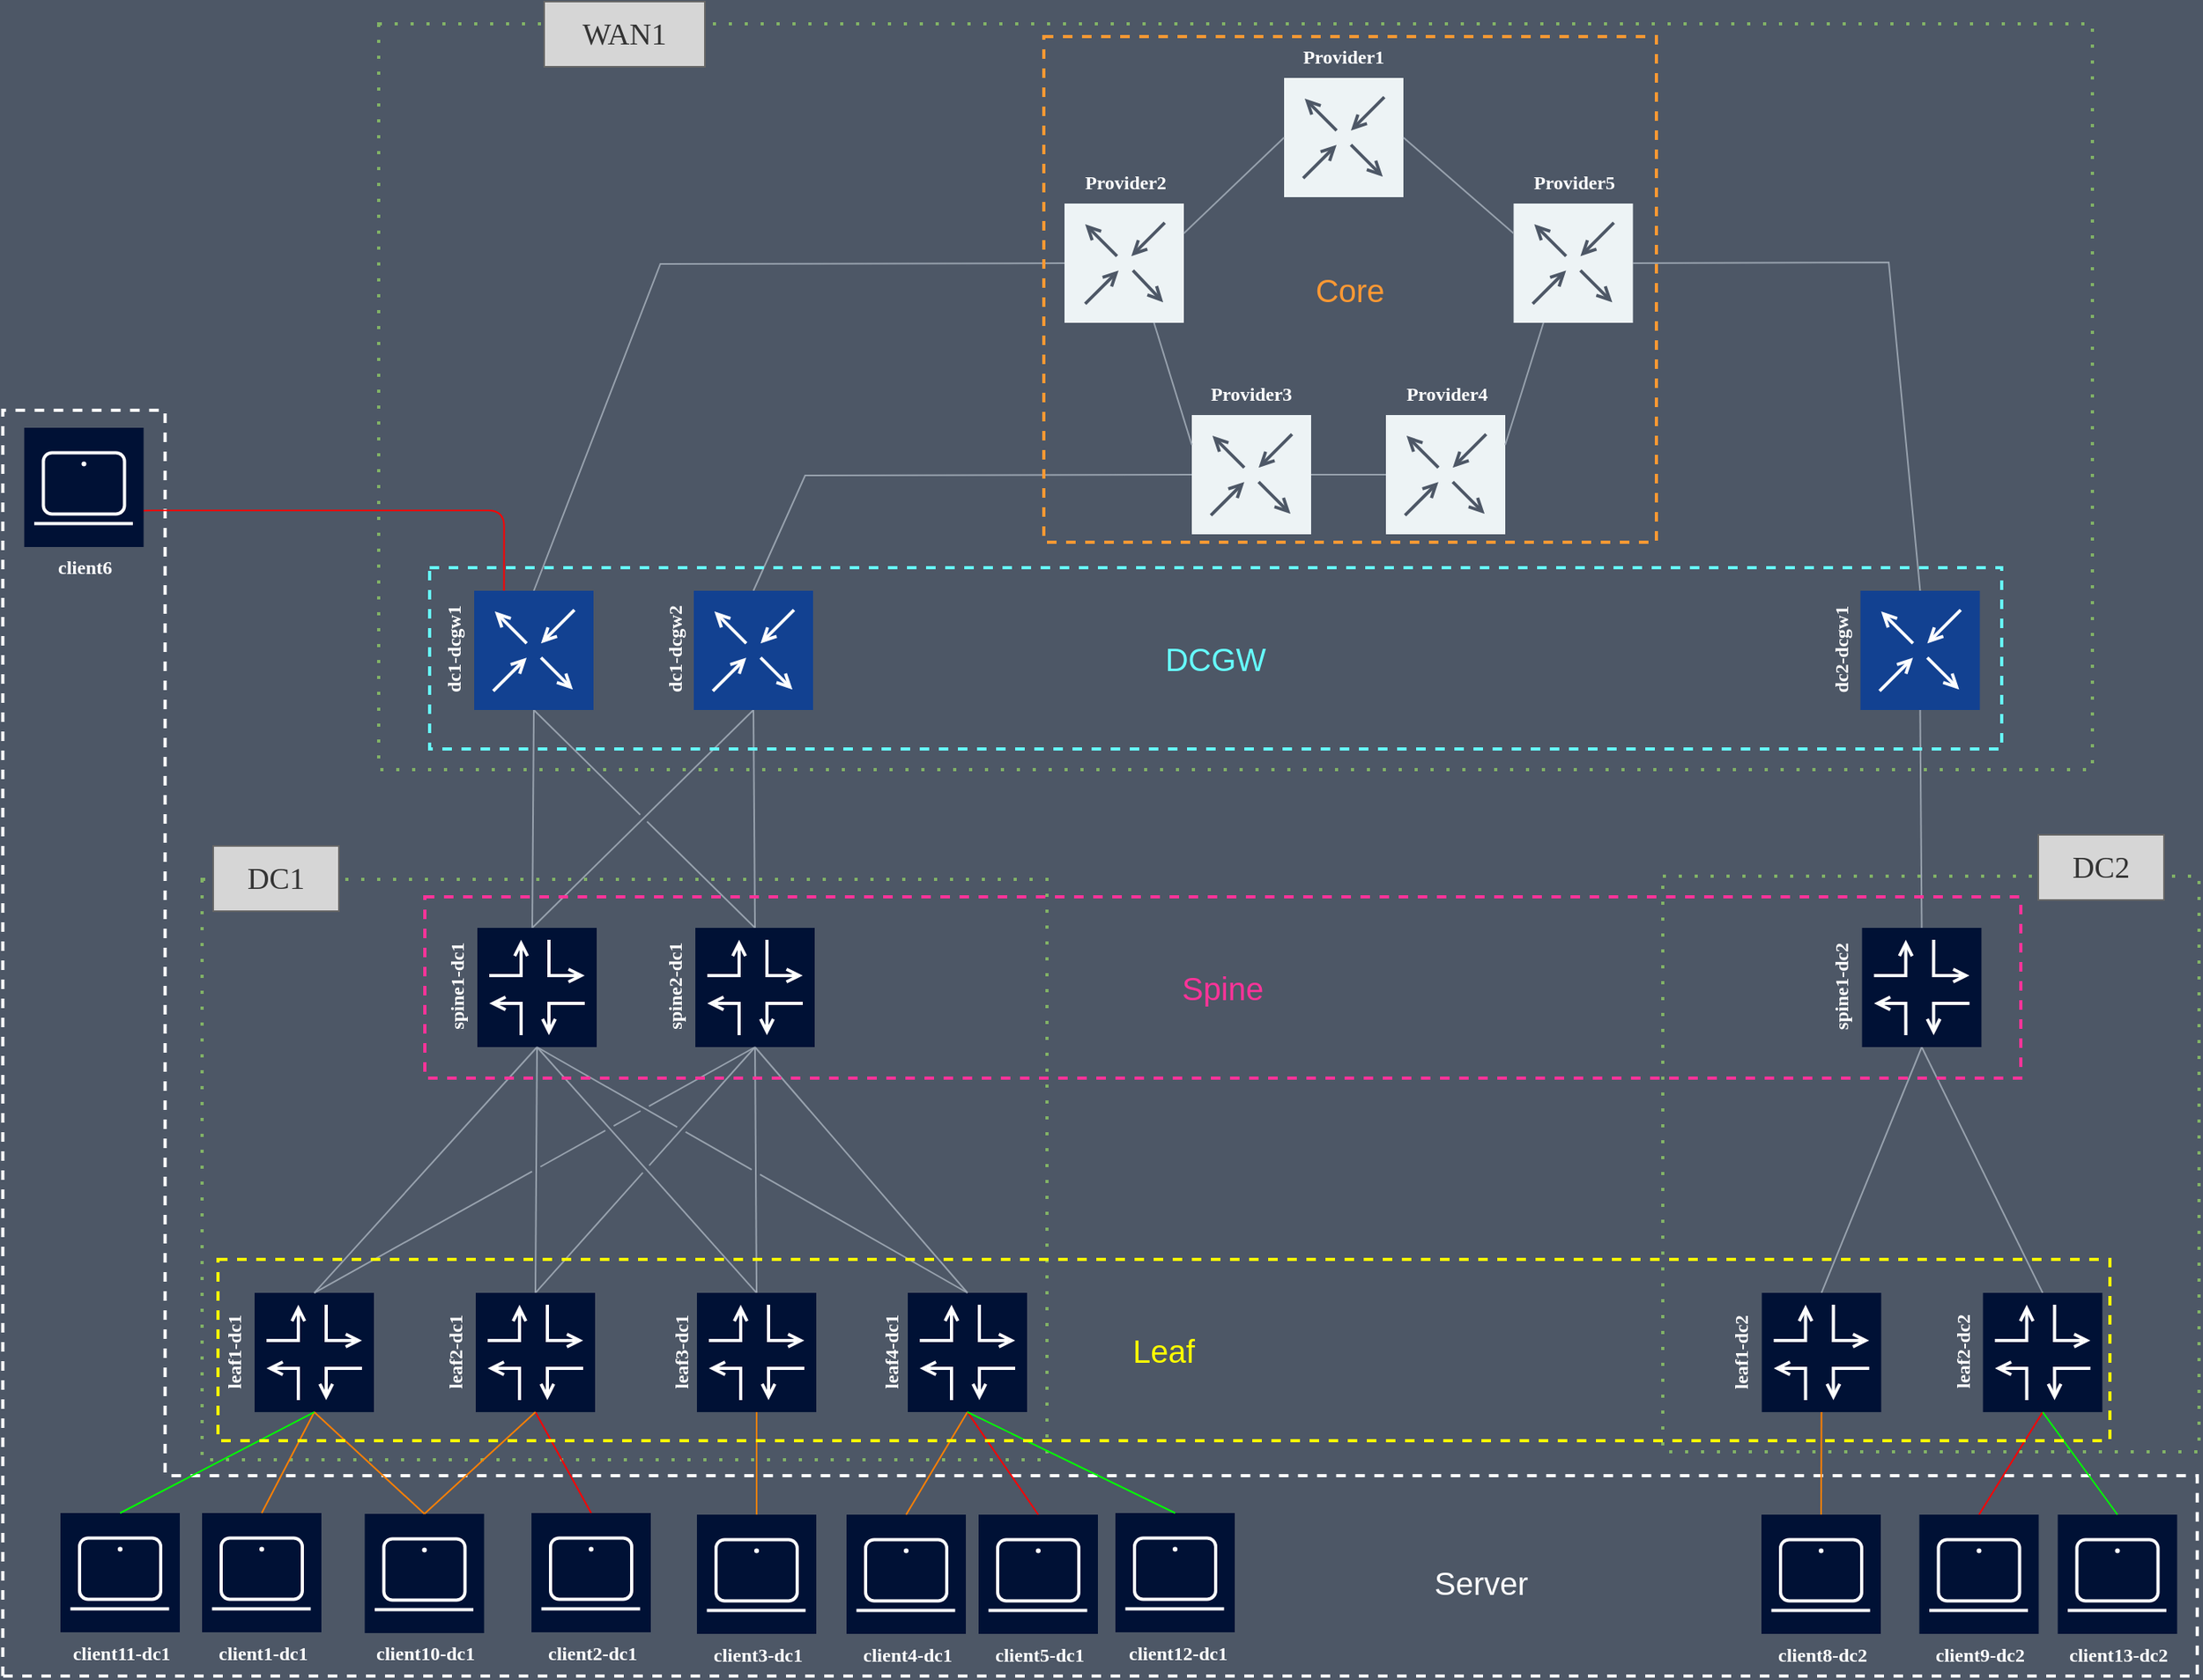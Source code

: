 <mxfile compressed="false" pages="4">
    <diagram id="Network Topology" name="Physical topology">
        <mxGraphModel dx="1619" dy="1091" grid="0" gridSize="2" guides="1" tooltips="1" connect="1" arrows="1" fold="1" page="1" pageScale="1" pageWidth="3300" pageHeight="4681" background="#4D5766" math="0" shadow="0">
            <root>
                <mxCell id="0"/>
                <mxCell id="1" parent="0"/>
                <mxCell id="88" value="" style="shape=corner;whiteSpace=wrap;html=1;rotation=-90;dx=126;dy=102;fillColor=none;dashed=1;strokeColor=#FFFFFF;strokeWidth=2;" vertex="1" parent="1">
                    <mxGeometry x="1345.31" y="128.45" width="796" height="1379.12" as="geometry"/>
                </mxCell>
                <mxCell id="WVs_OT1eYx0916ij7yWF-5" value="" style="whiteSpace=wrap;html=1;fillColor=none;dashed=1;strokeWidth=2;strokeColor=#82b366;gradientColor=none;dashPattern=1 4;" parent="1" vertex="1">
                    <mxGeometry x="1179" y="715" width="531" height="365" as="geometry"/>
                </mxCell>
                <mxCell id="WVs_OT1eYx0916ij7yWF-7" value="" style="whiteSpace=wrap;html=1;fillColor=none;dashed=1;strokeWidth=2;strokeColor=#82b366;gradientColor=none;dashPattern=1 4;" parent="1" vertex="1">
                    <mxGeometry x="2097" y="713" width="337" height="362" as="geometry"/>
                </mxCell>
                <mxCell id="WVs_OT1eYx0916ij7yWF-4" value="" style="whiteSpace=wrap;html=1;fillColor=none;dashed=1;strokeWidth=2;strokeColor=#82b366;gradientColor=none;dashPattern=1 4;" parent="1" vertex="1">
                    <mxGeometry x="1290" y="177" width="1077" height="469" as="geometry"/>
                </mxCell>
                <object label="" src_label="e1-6" trgt_label="e1-31" source="spine1-dc1" target="leaf4-dc1" id="11e34e62b492b558eb1147c751843e40">
                    <mxCell style="endArrow=none;jumpStyle=gap;exitY=1;exitX=0.5;fontFamily=Google Sans;fontSource=https%3A%2F%2Ffonts.googleapis.com%2Fcss%3Ffamily%3DGoogle%2BSans;entryX=0.5;entryY=0;entryDx=0;entryDy=0;strokeColor=#98A2AE;exitDx=0;exitDy=0;" parent="1" source="XFLzxQZfM_v2sXhXUsD--76" target="XFLzxQZfM_v2sXhXUsD--37" edge="1">
                        <mxGeometry relative="1" as="geometry">
                            <mxPoint x="1386.5" y="820.5" as="sourcePoint"/>
                            <mxPoint x="1639" y="973.5" as="targetPoint"/>
                        </mxGeometry>
                    </mxCell>
                </object>
                <object label="" src_label="e1-3" trgt_label="e1-32" source="spine2-dc1" target="leaf1-dc1" id="be8a9e7dc0bc1c43fab98ff7dd33c904">
                    <mxCell style="endArrow=none;jumpStyle=gap;entryY=0;exitY=1;entryX=0.5;exitX=0.5;fontFamily=Google Sans;fontSource=https%3A%2F%2Ffonts.googleapis.com%2Fcss%3Ffamily%3DGoogle%2BSans;entryDx=0;entryDy=0;strokeColor=#98A2AE;exitDx=0;exitDy=0;" parent="1" source="XFLzxQZfM_v2sXhXUsD--84" target="XFLzxQZfM_v2sXhXUsD--2" edge="1">
                        <mxGeometry relative="1" as="geometry">
                            <mxPoint x="1526.5" y="820.5" as="sourcePoint"/>
                            <mxPoint x="1226.5" y="975.04" as="targetPoint"/>
                        </mxGeometry>
                    </mxCell>
                </object>
                <object label="" src_label="eth1" trgt_label="eth5" source="dcgw1-dc1" target="p1" id="0c637271b958e190790944e216d0e1cd">
                    <mxCell style="endArrow=none;jumpStyle=gap;exitY=0;exitX=0.5;exitDx=0;exitDy=0;fontFamily=Google Sans;fontSource=https%3A%2F%2Ffonts.googleapis.com%2Fcss%3Ffamily%3DGoogle%2BSans;strokeColor=#98A2AE;rounded=0;curved=0;entryX=0;entryY=0.5;entryDx=0;entryDy=0;" parent="1" source="XFLzxQZfM_v2sXhXUsD--105" target="14" edge="1">
                        <mxGeometry relative="1" as="geometry">
                            <mxPoint x="1312.5" y="534.32" as="sourcePoint"/>
                            <mxPoint x="1545" y="438" as="targetPoint"/>
                            <Array as="points">
                                <mxPoint x="1467" y="328"/>
                            </Array>
                        </mxGeometry>
                    </mxCell>
                </object>
                <object label="" src_label="eth1" trgt_label="eth6" source="dcgw2-dc1" target="p1" id="ba817ebb1d00d02cf8c0dcaba1a7e5be">
                    <mxCell style="endArrow=none;jumpStyle=gap;exitY=0;exitX=0.5;exitDx=0;exitDy=0;fontFamily=Google Sans;fontSource=https%3A%2F%2Ffonts.googleapis.com%2Fcss%3Ffamily%3DGoogle%2BSans;strokeColor=#98A2AE;rounded=0;curved=0;entryX=0;entryY=0.5;entryDx=0;entryDy=0;" parent="1" source="XFLzxQZfM_v2sXhXUsD--118" target="22" edge="1">
                        <mxGeometry relative="1" as="geometry">
                            <mxPoint x="1452.5" y="534.32" as="sourcePoint"/>
                            <mxPoint x="1591" y="479" as="targetPoint"/>
                            <Array as="points">
                                <mxPoint x="1558" y="461"/>
                            </Array>
                        </mxGeometry>
                    </mxCell>
                </object>
                <object label="" src_label="e1-31" trgt_label="eth3" source="spine1-dc1" target="dcgw1-dc1" id="8b5859603a6925d2c849d9743de38a1e">
                    <mxCell style="endArrow=none;jumpStyle=gap;entryY=1;exitY=0;entryX=0.5;exitX=0.5;entryDx=0;entryDy=0;exitDx=0;exitDy=0;fontFamily=Google Sans;fontSource=https%3A%2F%2Ffonts.googleapis.com%2Fcss%3Ffamily%3DGoogle%2BSans;strokeColor=#98A2AE;" parent="1" target="XFLzxQZfM_v2sXhXUsD--105" edge="1">
                        <mxGeometry relative="1" as="geometry">
                            <mxPoint x="1386.5" y="745.5" as="sourcePoint"/>
                            <mxPoint x="1386.5" y="609.32" as="targetPoint"/>
                        </mxGeometry>
                    </mxCell>
                </object>
                <object label="" src_label="e1-32" trgt_label="eth3" source="spine1-dc1" target="dcgw2-dc1" id="ae8b20479fd1f1029cdc591704fd1946">
                    <mxCell style="endArrow=none;jumpStyle=gap;entryY=1;exitY=0;entryX=0.5;exitX=0.5;entryDx=0;entryDy=0;exitDx=0;exitDy=0;fontFamily=Google Sans;fontSource=https%3A%2F%2Ffonts.googleapis.com%2Fcss%3Ffamily%3DGoogle%2BSans;strokeColor=#98A2AE;" parent="1" target="XFLzxQZfM_v2sXhXUsD--118" edge="1">
                        <mxGeometry relative="1" as="geometry">
                            <mxPoint x="1386.5" y="745.5" as="sourcePoint"/>
                            <mxPoint x="1526.5" y="609.32" as="targetPoint"/>
                        </mxGeometry>
                    </mxCell>
                </object>
                <object label="" src_label="e1-31" trgt_label="eth2" source="spine2-dc1" target="dcgw1-dc1" id="463040eab10b4bd470083bbec6d00ecb">
                    <mxCell style="endArrow=none;jumpStyle=gap;entryY=1;exitY=0;entryX=0.5;exitX=0.5;entryDx=0;entryDy=0;exitDx=0;exitDy=0;fontFamily=Google Sans;fontSource=https%3A%2F%2Ffonts.googleapis.com%2Fcss%3Ffamily%3DGoogle%2BSans;strokeColor=#98A2AE;" parent="1" target="XFLzxQZfM_v2sXhXUsD--105" edge="1">
                        <mxGeometry relative="1" as="geometry">
                            <mxPoint x="1526.5" y="745.5" as="sourcePoint"/>
                            <mxPoint x="1386.5" y="609.32" as="targetPoint"/>
                        </mxGeometry>
                    </mxCell>
                </object>
                <object label="" src_label="e1-32" trgt_label="eth2" source="spine2-dc1" target="dcgw2-dc1" id="3e7dd368fed04e2676a872ebfd4182c9">
                    <mxCell style="endArrow=none;jumpStyle=gap;entryY=1;exitY=0;entryX=0.5;exitX=0.5;entryDx=0;entryDy=0;exitDx=0;exitDy=0;fontFamily=Google Sans;fontSource=https%3A%2F%2Ffonts.googleapis.com%2Fcss%3Ffamily%3DGoogle%2BSans;strokeColor=#98A2AE;" parent="1" target="XFLzxQZfM_v2sXhXUsD--118" edge="1">
                        <mxGeometry relative="1" as="geometry">
                            <mxPoint x="1526.5" y="745.5" as="sourcePoint"/>
                            <mxPoint x="1526.5" y="609.32" as="targetPoint"/>
                        </mxGeometry>
                    </mxCell>
                </object>
                <object label="" src_label="e1-3" trgt_label="e1-31" source="spine1-dc1" target="leaf1-dc1" id="c7b0d9f3b5555ca65e23e2e205f105c9">
                    <mxCell style="endArrow=none;jumpStyle=gap;entryY=0;exitY=1;entryX=0.5;exitX=0.5;fontFamily=Google Sans;fontSource=https%3A%2F%2Ffonts.googleapis.com%2Fcss%3Ffamily%3DGoogle%2BSans;entryDx=0;entryDy=0;strokeColor=#98A2AE;exitDx=0;exitDy=0;" parent="1" source="XFLzxQZfM_v2sXhXUsD--76" target="XFLzxQZfM_v2sXhXUsD--2" edge="1">
                        <mxGeometry relative="1" as="geometry">
                            <mxPoint x="1388.5" y="852.5" as="sourcePoint"/>
                            <mxPoint x="1226.5" y="975.04" as="targetPoint"/>
                        </mxGeometry>
                    </mxCell>
                </object>
                <object label="" src_label="e1-6" trgt_label="e1-32" source="spine2-dc1" target="leaf4-dc1" id="620fc4d52e0297e8f771b124b08fa147">
                    <mxCell style="endArrow=none;jumpStyle=gap;entryY=0;exitY=1;entryX=0.5;exitX=0.5;fontFamily=Google Sans;fontSource=https%3A%2F%2Ffonts.googleapis.com%2Fcss%3Ffamily%3DGoogle%2BSans;entryDx=0;entryDy=0;strokeColor=#98A2AE;exitDx=0;exitDy=0;" parent="1" source="XFLzxQZfM_v2sXhXUsD--84" target="XFLzxQZfM_v2sXhXUsD--37" edge="1">
                        <mxGeometry relative="1" as="geometry">
                            <mxPoint x="1526.5" y="820.5" as="sourcePoint"/>
                            <mxPoint x="1656.5" y="975.04" as="targetPoint"/>
                        </mxGeometry>
                    </mxCell>
                </object>
                <object label="" src_label="eth1" trgt_label="e1-1" source="client1-dc1" target="leaf1-dc1" id="b430e8e39376845e516a7affae09f064">
                    <mxCell style="endArrow=none;jumpStyle=gap;entryY=1;exitY=0;entryX=0.5;exitX=0.5;exitDx=0;exitDy=0;entryDx=0;entryDy=0;fontFamily=Google Sans;fontSource=https%3A%2F%2Ffonts.googleapis.com%2Fcss%3Ffamily%3DGoogle%2BSans;strokeColor=#FF0000;" parent="1" source="XFLzxQZfM_v2sXhXUsD--10" target="XFLzxQZfM_v2sXhXUsD--2" edge="1">
                        <mxGeometry relative="1" as="geometry">
                            <mxPoint x="1388.5" y="1057.5" as="sourcePoint"/>
                            <mxPoint x="1388.5" y="1050.04" as="targetPoint"/>
                        </mxGeometry>
                    </mxCell>
                </object>
                <object label="" src_label="eth1" trgt_label="e1-1" source="client1-dc1" target="leaf1-dc1" id="XFLzxQZfM_v2sXhXUsD--47">
                    <mxCell style="endArrow=none;jumpStyle=gap;entryY=1;exitY=0;entryX=0.5;exitX=0.5;exitDx=0;exitDy=0;entryDx=0;entryDy=0;fontFamily=Google Sans;fontSource=https%3A%2F%2Ffonts.googleapis.com%2Fcss%3Ffamily%3DGoogle%2BSans;strokeColor=#FF8000;" parent="1" source="XFLzxQZfM_v2sXhXUsD--43" target="XFLzxQZfM_v2sXhXUsD--37" edge="1">
                        <mxGeometry relative="1" as="geometry">
                            <mxPoint x="1527.5" y="1057.5" as="sourcePoint"/>
                            <mxPoint x="1528" y="1050.5" as="targetPoint"/>
                        </mxGeometry>
                    </mxCell>
                </object>
                <mxCell id="XFLzxQZfM_v2sXhXUsD--55" value="" style="group;fontStyle=1" parent="1" vertex="1" connectable="0">
                    <mxGeometry x="1325" y="975.04" width="101" height="75" as="geometry"/>
                </mxCell>
                <mxCell id="XFLzxQZfM_v2sXhXUsD--8" value="" style="group;aspect=fixed;fontStyle=1" parent="XFLzxQZfM_v2sXhXUsD--55" vertex="1" connectable="0">
                    <mxGeometry x="26" width="75" height="75" as="geometry"/>
                </mxCell>
                <mxCell id="XFLzxQZfM_v2sXhXUsD--2" value="" style="whiteSpace=wrap;html=1;aspect=fixed;fillColor=#001135;strokeColor=none;connectable=1;allowArrows=1;fontStyle=1" parent="XFLzxQZfM_v2sXhXUsD--8" vertex="1">
                    <mxGeometry width="75" height="75" as="geometry"/>
                </mxCell>
                <mxCell id="XFLzxQZfM_v2sXhXUsD--3" value="" style="endArrow=open;html=1;edgeStyle=orthogonalEdgeStyle;rounded=0;endFill=0;startSize=6;endSize=6;strokeColor=#FFFFFF;strokeWidth=2;fontStyle=1" parent="XFLzxQZfM_v2sXhXUsD--8" edge="1">
                    <mxGeometry width="50" height="50" relative="1" as="geometry">
                        <mxPoint x="7.5" y="30" as="sourcePoint"/>
                        <mxPoint x="27.5" y="7.5" as="targetPoint"/>
                        <Array as="points">
                            <mxPoint x="27.5" y="30"/>
                        </Array>
                    </mxGeometry>
                </mxCell>
                <mxCell id="XFLzxQZfM_v2sXhXUsD--4" value="" style="endArrow=open;html=1;edgeStyle=orthogonalEdgeStyle;rounded=0;endFill=0;startSize=6;endSize=6;strokeColor=#FFFFFF;strokeWidth=2;fontStyle=1" parent="XFLzxQZfM_v2sXhXUsD--8" edge="1">
                    <mxGeometry width="50" height="50" relative="1" as="geometry">
                        <mxPoint x="27.5" y="67.5" as="sourcePoint"/>
                        <mxPoint x="7.5" y="47.5" as="targetPoint"/>
                        <Array as="points">
                            <mxPoint x="27.5" y="47.5"/>
                        </Array>
                    </mxGeometry>
                </mxCell>
                <mxCell id="XFLzxQZfM_v2sXhXUsD--5" value="" style="endArrow=open;html=1;edgeStyle=orthogonalEdgeStyle;rounded=0;endFill=0;startSize=6;endSize=6;strokeColor=#FFFFFF;strokeWidth=2;fontStyle=1" parent="XFLzxQZfM_v2sXhXUsD--8" edge="1">
                    <mxGeometry width="50" height="50" relative="1" as="geometry">
                        <mxPoint x="45.0" y="7.5" as="sourcePoint"/>
                        <mxPoint x="67.5" y="30" as="targetPoint"/>
                        <Array as="points">
                            <mxPoint x="45.0" y="30"/>
                        </Array>
                    </mxGeometry>
                </mxCell>
                <mxCell id="XFLzxQZfM_v2sXhXUsD--6" value="" style="endArrow=open;html=1;edgeStyle=orthogonalEdgeStyle;rounded=0;endFill=0;startSize=6;endSize=6;strokeColor=#FFFFFF;strokeWidth=2;fontStyle=1" parent="XFLzxQZfM_v2sXhXUsD--8" edge="1">
                    <mxGeometry width="50" height="50" relative="1" as="geometry">
                        <mxPoint x="67.5" y="47.5" as="sourcePoint"/>
                        <mxPoint x="45.0" y="67.5" as="targetPoint"/>
                        <Array as="points">
                            <mxPoint x="45.0" y="47.5"/>
                        </Array>
                    </mxGeometry>
                </mxCell>
                <mxCell id="XFLzxQZfM_v2sXhXUsD--54" value="leaf2-dc1" style="text;html=1;align=center;verticalAlign=middle;resizable=0;points=[];autosize=1;strokeColor=none;fillColor=none;fontFamily=Google Sans;fontSource=https%3A%2F%2Ffonts.googleapis.com%2Fcss%3Ffamily%3DGoogle%2BSans;fontColor=#FFFFFF;rotation=-90;fontStyle=1" parent="XFLzxQZfM_v2sXhXUsD--55" vertex="1">
                    <mxGeometry x="-21" y="24.5" width="68" height="26" as="geometry"/>
                </mxCell>
                <mxCell id="XFLzxQZfM_v2sXhXUsD--61" value="" style="group;fontStyle=1" parent="1" vertex="1" connectable="0">
                    <mxGeometry x="1466.5" y="975.04" width="100.5" height="75" as="geometry"/>
                </mxCell>
                <mxCell id="XFLzxQZfM_v2sXhXUsD--36" value="" style="group;aspect=fixed;fontStyle=1" parent="XFLzxQZfM_v2sXhXUsD--61" vertex="1" connectable="0">
                    <mxGeometry x="23.5" width="75" height="75" as="geometry"/>
                </mxCell>
                <mxCell id="XFLzxQZfM_v2sXhXUsD--37" value="" style="whiteSpace=wrap;html=1;aspect=fixed;fillColor=#001135;strokeColor=none;connectable=1;allowArrows=1;fontStyle=1" parent="XFLzxQZfM_v2sXhXUsD--36" vertex="1">
                    <mxGeometry width="75" height="75" as="geometry"/>
                </mxCell>
                <mxCell id="XFLzxQZfM_v2sXhXUsD--38" value="" style="endArrow=open;html=1;edgeStyle=orthogonalEdgeStyle;rounded=0;endFill=0;startSize=6;endSize=6;strokeColor=#FFFFFF;strokeWidth=2;fontStyle=1" parent="XFLzxQZfM_v2sXhXUsD--36" edge="1">
                    <mxGeometry width="50" height="50" relative="1" as="geometry">
                        <mxPoint x="7.5" y="30" as="sourcePoint"/>
                        <mxPoint x="27.5" y="7.5" as="targetPoint"/>
                        <Array as="points">
                            <mxPoint x="27.5" y="30"/>
                        </Array>
                    </mxGeometry>
                </mxCell>
                <mxCell id="XFLzxQZfM_v2sXhXUsD--39" value="" style="endArrow=open;html=1;edgeStyle=orthogonalEdgeStyle;rounded=0;endFill=0;startSize=6;endSize=6;strokeColor=#FFFFFF;strokeWidth=2;fontStyle=1" parent="XFLzxQZfM_v2sXhXUsD--36" edge="1">
                    <mxGeometry width="50" height="50" relative="1" as="geometry">
                        <mxPoint x="27.5" y="67.5" as="sourcePoint"/>
                        <mxPoint x="7.5" y="47.5" as="targetPoint"/>
                        <Array as="points">
                            <mxPoint x="27.5" y="47.5"/>
                        </Array>
                    </mxGeometry>
                </mxCell>
                <mxCell id="XFLzxQZfM_v2sXhXUsD--40" value="" style="endArrow=open;html=1;edgeStyle=orthogonalEdgeStyle;rounded=0;endFill=0;startSize=6;endSize=6;strokeColor=#FFFFFF;strokeWidth=2;fontStyle=1" parent="XFLzxQZfM_v2sXhXUsD--36" edge="1">
                    <mxGeometry width="50" height="50" relative="1" as="geometry">
                        <mxPoint x="45.0" y="7.5" as="sourcePoint"/>
                        <mxPoint x="67.5" y="30" as="targetPoint"/>
                        <Array as="points">
                            <mxPoint x="45.0" y="30"/>
                        </Array>
                    </mxGeometry>
                </mxCell>
                <mxCell id="XFLzxQZfM_v2sXhXUsD--41" value="" style="endArrow=open;html=1;edgeStyle=orthogonalEdgeStyle;rounded=0;endFill=0;startSize=6;endSize=6;strokeColor=#FFFFFF;strokeWidth=2;fontStyle=1" parent="XFLzxQZfM_v2sXhXUsD--36" edge="1">
                    <mxGeometry width="50" height="50" relative="1" as="geometry">
                        <mxPoint x="67.5" y="47.5" as="sourcePoint"/>
                        <mxPoint x="45.0" y="67.5" as="targetPoint"/>
                        <Array as="points">
                            <mxPoint x="45.0" y="47.5"/>
                        </Array>
                    </mxGeometry>
                </mxCell>
                <mxCell id="XFLzxQZfM_v2sXhXUsD--60" value="leaf3-dc1" style="text;html=1;align=center;verticalAlign=middle;resizable=0;points=[];autosize=1;strokeColor=none;fillColor=none;fontFamily=Google Sans;fontSource=https%3A%2F%2Ffonts.googleapis.com%2Fcss%3Ffamily%3DGoogle%2BSans;fontColor=#FFFFFF;rotation=-90;fontStyle=1" parent="XFLzxQZfM_v2sXhXUsD--61" vertex="1">
                    <mxGeometry x="-20.5" y="24.5" width="68" height="26" as="geometry"/>
                </mxCell>
                <mxCell id="XFLzxQZfM_v2sXhXUsD--62" value="" style="group" parent="1" vertex="1" connectable="0">
                    <mxGeometry x="1385.755" y="1113.5" width="76.245" height="101" as="geometry"/>
                </mxCell>
                <mxCell id="XFLzxQZfM_v2sXhXUsD--9" value="" style="group;aspect=fixed;" parent="XFLzxQZfM_v2sXhXUsD--62" vertex="1" connectable="0">
                    <mxGeometry width="75.49" height="75" as="geometry"/>
                </mxCell>
                <mxCell id="XFLzxQZfM_v2sXhXUsD--10" value="" style="whiteSpace=wrap;html=1;aspect=fixed;fillColor=#001135;strokeColor=none;connectable=1;allowArrows=1;" parent="XFLzxQZfM_v2sXhXUsD--9" vertex="1">
                    <mxGeometry x="0.245" width="75" height="75" as="geometry"/>
                </mxCell>
                <mxCell id="XFLzxQZfM_v2sXhXUsD--17" value="" style="endArrow=none;html=1;rounded=0;entryX=0.907;entryY=0.793;entryDx=0;entryDy=0;entryPerimeter=0;exitX=0.08;exitY=0.793;exitDx=0;exitDy=0;exitPerimeter=0;strokeColor=#FFFFFF;strokeWidth=2;" parent="XFLzxQZfM_v2sXhXUsD--9" edge="1">
                    <mxGeometry width="50" height="50" relative="1" as="geometry">
                        <mxPoint x="6.49" y="60.235" as="sourcePoint"/>
                        <mxPoint x="68.515" y="60.235" as="targetPoint"/>
                    </mxGeometry>
                </mxCell>
                <mxCell id="XFLzxQZfM_v2sXhXUsD--15" value="" style="rounded=1;whiteSpace=wrap;html=1;arcSize=14;fillColor=none;strokeColor=#FFFFFF;strokeWidth=2;" parent="XFLzxQZfM_v2sXhXUsD--9" vertex="1">
                    <mxGeometry x="12.245" y="15.76" width="51" height="38.46" as="geometry"/>
                </mxCell>
                <mxCell id="XFLzxQZfM_v2sXhXUsD--16" value="" style="ellipse;whiteSpace=wrap;html=1;aspect=fixed;strokeColor=none;" parent="XFLzxQZfM_v2sXhXUsD--9" vertex="1">
                    <mxGeometry x="36.245" y="21.22" width="3" height="3" as="geometry"/>
                </mxCell>
                <mxCell id="XFLzxQZfM_v2sXhXUsD--52" value="client2-dc1" style="text;html=1;align=center;verticalAlign=middle;resizable=0;points=[];autosize=1;strokeColor=none;fillColor=none;fontFamily=Google Sans;fontSource=https%3A%2F%2Ffonts.googleapis.com%2Fcss%3Ffamily%3DGoogle%2BSans;fontColor=#FFFFFF;fontStyle=1" parent="XFLzxQZfM_v2sXhXUsD--62" vertex="1">
                    <mxGeometry x="-0.755" y="75" width="77" height="26" as="geometry"/>
                </mxCell>
                <mxCell id="XFLzxQZfM_v2sXhXUsD--63" value="" style="group" parent="1" vertex="1" connectable="0">
                    <mxGeometry x="1489" y="1114.5" width="78" height="101" as="geometry"/>
                </mxCell>
                <mxCell id="XFLzxQZfM_v2sXhXUsD--42" value="" style="group;aspect=fixed;" parent="XFLzxQZfM_v2sXhXUsD--63" vertex="1" connectable="0">
                    <mxGeometry x="0.755" width="75.49" height="75" as="geometry"/>
                </mxCell>
                <mxCell id="XFLzxQZfM_v2sXhXUsD--43" value="" style="whiteSpace=wrap;html=1;aspect=fixed;fillColor=#001135;strokeColor=none;connectable=1;allowArrows=1;" parent="XFLzxQZfM_v2sXhXUsD--42" vertex="1">
                    <mxGeometry x="0.245" width="75" height="75" as="geometry"/>
                </mxCell>
                <mxCell id="XFLzxQZfM_v2sXhXUsD--44" value="" style="endArrow=none;html=1;rounded=0;entryX=0.907;entryY=0.793;entryDx=0;entryDy=0;entryPerimeter=0;exitX=0.08;exitY=0.793;exitDx=0;exitDy=0;exitPerimeter=0;strokeColor=#FFFFFF;strokeWidth=2;" parent="XFLzxQZfM_v2sXhXUsD--42" edge="1">
                    <mxGeometry width="50" height="50" relative="1" as="geometry">
                        <mxPoint x="6.49" y="60.235" as="sourcePoint"/>
                        <mxPoint x="68.515" y="60.235" as="targetPoint"/>
                    </mxGeometry>
                </mxCell>
                <mxCell id="XFLzxQZfM_v2sXhXUsD--45" value="" style="rounded=1;whiteSpace=wrap;html=1;arcSize=14;fillColor=none;strokeColor=#FFFFFF;strokeWidth=2;" parent="XFLzxQZfM_v2sXhXUsD--42" vertex="1">
                    <mxGeometry x="12.245" y="15.76" width="51" height="38.46" as="geometry"/>
                </mxCell>
                <mxCell id="XFLzxQZfM_v2sXhXUsD--46" value="" style="ellipse;whiteSpace=wrap;html=1;aspect=fixed;strokeColor=none;" parent="XFLzxQZfM_v2sXhXUsD--42" vertex="1">
                    <mxGeometry x="36.245" y="21.22" width="3" height="3" as="geometry"/>
                </mxCell>
                <mxCell id="XFLzxQZfM_v2sXhXUsD--53" value="client3-dc1" style="text;html=1;align=center;verticalAlign=middle;resizable=0;points=[];autosize=1;strokeColor=none;fillColor=none;fontFamily=Google Sans;fontSource=https%3A%2F%2Ffonts.googleapis.com%2Fcss%3Ffamily%3DGoogle%2BSans;fontColor=#FFFFFF;fontStyle=1" parent="XFLzxQZfM_v2sXhXUsD--63" vertex="1">
                    <mxGeometry y="75" width="78" height="26" as="geometry"/>
                </mxCell>
                <mxCell id="XFLzxQZfM_v2sXhXUsD--74" value="" style="group;fontStyle=1" parent="1" vertex="1" connectable="0">
                    <mxGeometry x="1326" y="745.5" width="101" height="75" as="geometry"/>
                </mxCell>
                <mxCell id="XFLzxQZfM_v2sXhXUsD--75" value="" style="group;aspect=fixed;fontStyle=1" parent="XFLzxQZfM_v2sXhXUsD--74" vertex="1" connectable="0">
                    <mxGeometry x="26" width="75" height="75" as="geometry"/>
                </mxCell>
                <mxCell id="XFLzxQZfM_v2sXhXUsD--76" value="" style="whiteSpace=wrap;html=1;aspect=fixed;fillColor=#001135;strokeColor=none;connectable=1;allowArrows=1;fontStyle=1" parent="XFLzxQZfM_v2sXhXUsD--75" vertex="1">
                    <mxGeometry width="75" height="75" as="geometry"/>
                </mxCell>
                <mxCell id="XFLzxQZfM_v2sXhXUsD--77" value="" style="endArrow=open;html=1;edgeStyle=orthogonalEdgeStyle;rounded=0;endFill=0;startSize=6;endSize=6;strokeColor=#FFFFFF;strokeWidth=2;fontStyle=1" parent="XFLzxQZfM_v2sXhXUsD--75" edge="1">
                    <mxGeometry width="50" height="50" relative="1" as="geometry">
                        <mxPoint x="7.5" y="30" as="sourcePoint"/>
                        <mxPoint x="27.5" y="7.5" as="targetPoint"/>
                        <Array as="points">
                            <mxPoint x="27.5" y="30"/>
                        </Array>
                    </mxGeometry>
                </mxCell>
                <mxCell id="XFLzxQZfM_v2sXhXUsD--78" value="" style="endArrow=open;html=1;edgeStyle=orthogonalEdgeStyle;rounded=0;endFill=0;startSize=6;endSize=6;strokeColor=#FFFFFF;strokeWidth=2;fontStyle=1" parent="XFLzxQZfM_v2sXhXUsD--75" edge="1">
                    <mxGeometry width="50" height="50" relative="1" as="geometry">
                        <mxPoint x="27.5" y="67.5" as="sourcePoint"/>
                        <mxPoint x="7.5" y="47.5" as="targetPoint"/>
                        <Array as="points">
                            <mxPoint x="27.5" y="47.5"/>
                        </Array>
                    </mxGeometry>
                </mxCell>
                <mxCell id="XFLzxQZfM_v2sXhXUsD--79" value="" style="endArrow=open;html=1;edgeStyle=orthogonalEdgeStyle;rounded=0;endFill=0;startSize=6;endSize=6;strokeColor=#FFFFFF;strokeWidth=2;fontStyle=1" parent="XFLzxQZfM_v2sXhXUsD--75" edge="1">
                    <mxGeometry width="50" height="50" relative="1" as="geometry">
                        <mxPoint x="45.0" y="7.5" as="sourcePoint"/>
                        <mxPoint x="67.5" y="30" as="targetPoint"/>
                        <Array as="points">
                            <mxPoint x="45.0" y="30"/>
                        </Array>
                    </mxGeometry>
                </mxCell>
                <mxCell id="XFLzxQZfM_v2sXhXUsD--80" value="" style="endArrow=open;html=1;edgeStyle=orthogonalEdgeStyle;rounded=0;endFill=0;startSize=6;endSize=6;strokeColor=#FFFFFF;strokeWidth=2;fontStyle=1" parent="XFLzxQZfM_v2sXhXUsD--75" edge="1">
                    <mxGeometry width="50" height="50" relative="1" as="geometry">
                        <mxPoint x="67.5" y="47.5" as="sourcePoint"/>
                        <mxPoint x="45.0" y="67.5" as="targetPoint"/>
                        <Array as="points">
                            <mxPoint x="45.0" y="47.5"/>
                        </Array>
                    </mxGeometry>
                </mxCell>
                <mxCell id="XFLzxQZfM_v2sXhXUsD--81" value="spine1-dc1" style="text;html=1;align=center;verticalAlign=middle;resizable=0;points=[];autosize=1;strokeColor=none;fillColor=none;fontFamily=Google Sans;fontSource=https%3A%2F%2Ffonts.googleapis.com%2Fcss%3Ffamily%3DGoogle%2BSans;fontColor=#FFFFFF;rotation=-90;fontStyle=1" parent="XFLzxQZfM_v2sXhXUsD--74" vertex="1">
                    <mxGeometry x="-24" y="24.5" width="75" height="26" as="geometry"/>
                </mxCell>
                <mxCell id="XFLzxQZfM_v2sXhXUsD--82" value="" style="group;fontStyle=1" parent="1" vertex="1" connectable="0">
                    <mxGeometry x="1463" y="745.5" width="101" height="75" as="geometry"/>
                </mxCell>
                <mxCell id="XFLzxQZfM_v2sXhXUsD--83" value="" style="group;aspect=fixed;fontStyle=1" parent="XFLzxQZfM_v2sXhXUsD--82" vertex="1" connectable="0">
                    <mxGeometry x="26" width="75" height="75" as="geometry"/>
                </mxCell>
                <mxCell id="XFLzxQZfM_v2sXhXUsD--84" value="" style="whiteSpace=wrap;html=1;aspect=fixed;fillColor=#001135;strokeColor=none;connectable=1;allowArrows=1;fontStyle=1" parent="XFLzxQZfM_v2sXhXUsD--83" vertex="1">
                    <mxGeometry width="75" height="75" as="geometry"/>
                </mxCell>
                <mxCell id="XFLzxQZfM_v2sXhXUsD--85" value="" style="endArrow=open;html=1;edgeStyle=orthogonalEdgeStyle;rounded=0;endFill=0;startSize=6;endSize=6;strokeColor=#FFFFFF;strokeWidth=2;fontStyle=1" parent="XFLzxQZfM_v2sXhXUsD--83" edge="1">
                    <mxGeometry width="50" height="50" relative="1" as="geometry">
                        <mxPoint x="7.5" y="30" as="sourcePoint"/>
                        <mxPoint x="27.5" y="7.5" as="targetPoint"/>
                        <Array as="points">
                            <mxPoint x="27.5" y="30"/>
                        </Array>
                    </mxGeometry>
                </mxCell>
                <mxCell id="XFLzxQZfM_v2sXhXUsD--86" value="" style="endArrow=open;html=1;edgeStyle=orthogonalEdgeStyle;rounded=0;endFill=0;startSize=6;endSize=6;strokeColor=#FFFFFF;strokeWidth=2;fontStyle=1" parent="XFLzxQZfM_v2sXhXUsD--83" edge="1">
                    <mxGeometry width="50" height="50" relative="1" as="geometry">
                        <mxPoint x="27.5" y="67.5" as="sourcePoint"/>
                        <mxPoint x="7.5" y="47.5" as="targetPoint"/>
                        <Array as="points">
                            <mxPoint x="27.5" y="47.5"/>
                        </Array>
                    </mxGeometry>
                </mxCell>
                <mxCell id="XFLzxQZfM_v2sXhXUsD--87" value="" style="endArrow=open;html=1;edgeStyle=orthogonalEdgeStyle;rounded=0;endFill=0;startSize=6;endSize=6;strokeColor=#FFFFFF;strokeWidth=2;fontStyle=1" parent="XFLzxQZfM_v2sXhXUsD--83" edge="1">
                    <mxGeometry width="50" height="50" relative="1" as="geometry">
                        <mxPoint x="45.0" y="7.5" as="sourcePoint"/>
                        <mxPoint x="67.5" y="30" as="targetPoint"/>
                        <Array as="points">
                            <mxPoint x="45.0" y="30"/>
                        </Array>
                    </mxGeometry>
                </mxCell>
                <mxCell id="XFLzxQZfM_v2sXhXUsD--88" value="" style="endArrow=open;html=1;edgeStyle=orthogonalEdgeStyle;rounded=0;endFill=0;startSize=6;endSize=6;strokeColor=#FFFFFF;strokeWidth=2;fontStyle=1" parent="XFLzxQZfM_v2sXhXUsD--83" edge="1">
                    <mxGeometry width="50" height="50" relative="1" as="geometry">
                        <mxPoint x="67.5" y="47.5" as="sourcePoint"/>
                        <mxPoint x="45.0" y="67.5" as="targetPoint"/>
                        <Array as="points">
                            <mxPoint x="45.0" y="47.5"/>
                        </Array>
                    </mxGeometry>
                </mxCell>
                <mxCell id="XFLzxQZfM_v2sXhXUsD--89" value="spine2-dc1" style="text;html=1;align=center;verticalAlign=middle;resizable=0;points=[];autosize=1;strokeColor=none;fillColor=none;fontFamily=Google Sans;fontSource=https%3A%2F%2Ffonts.googleapis.com%2Fcss%3Ffamily%3DGoogle%2BSans;fontColor=#FFFFFF;rotation=-90;fontStyle=1" parent="XFLzxQZfM_v2sXhXUsD--82" vertex="1">
                    <mxGeometry x="-25" y="24.5" width="77" height="26" as="geometry"/>
                </mxCell>
                <mxCell id="XFLzxQZfM_v2sXhXUsD--126" value="" style="group;fontStyle=1" parent="1" vertex="1" connectable="0">
                    <mxGeometry x="1462" y="532" width="101" height="78" as="geometry"/>
                </mxCell>
                <mxCell id="XFLzxQZfM_v2sXhXUsD--117" value="" style="group;fontStyle=1" parent="XFLzxQZfM_v2sXhXUsD--126" vertex="1" connectable="0">
                    <mxGeometry x="26" y="1.5" width="75" height="75.0" as="geometry"/>
                </mxCell>
                <mxCell id="XFLzxQZfM_v2sXhXUsD--118" value="" style="whiteSpace=wrap;html=1;aspect=fixed;fillColor=#124191;strokeColor=none;connectable=1;allowArrows=1;fontStyle=1" parent="XFLzxQZfM_v2sXhXUsD--117" vertex="1">
                    <mxGeometry width="75" height="75" as="geometry"/>
                </mxCell>
                <mxCell id="XFLzxQZfM_v2sXhXUsD--119" value="" style="endArrow=open;html=1;rounded=0;endFill=0;startSize=6;endSize=6;strokeColor=#FFFFFF;strokeWidth=2;entryX=0.56;entryY=0.441;entryDx=0;entryDy=0;entryPerimeter=0;exitX=0.84;exitY=0.161;exitDx=0;exitDy=0;exitPerimeter=0;fontStyle=1" parent="XFLzxQZfM_v2sXhXUsD--117" source="XFLzxQZfM_v2sXhXUsD--118" target="XFLzxQZfM_v2sXhXUsD--118" edge="1">
                    <mxGeometry width="50" height="50" relative="1" as="geometry">
                        <mxPoint x="63" y="12.07" as="sourcePoint"/>
                        <mxPoint x="43" y="32.07" as="targetPoint"/>
                    </mxGeometry>
                </mxCell>
                <mxCell id="XFLzxQZfM_v2sXhXUsD--120" value="" style="endArrow=open;html=1;rounded=0;endFill=0;startSize=6;endSize=6;strokeColor=#FFFFFF;strokeWidth=2;entryX=0.44;entryY=0.561;entryDx=0;entryDy=0;entryPerimeter=0;exitX=0.16;exitY=0.841;exitDx=0;exitDy=0;exitPerimeter=0;fontStyle=1" parent="XFLzxQZfM_v2sXhXUsD--117" edge="1">
                    <mxGeometry width="50" height="50" relative="1" as="geometry">
                        <mxPoint x="12.0" y="63.075" as="sourcePoint"/>
                        <mxPoint x="33" y="42.075" as="targetPoint"/>
                    </mxGeometry>
                </mxCell>
                <mxCell id="XFLzxQZfM_v2sXhXUsD--121" value="" style="endArrow=open;html=1;rounded=0;endFill=0;startSize=6;endSize=6;strokeColor=#FFFFFF;strokeWidth=2;entryX=0.173;entryY=0.174;entryDx=0;entryDy=0;entryPerimeter=0;exitX=0.44;exitY=0.441;exitDx=0;exitDy=0;exitPerimeter=0;fontStyle=1" parent="XFLzxQZfM_v2sXhXUsD--117" source="XFLzxQZfM_v2sXhXUsD--118" target="XFLzxQZfM_v2sXhXUsD--118" edge="1">
                    <mxGeometry width="50" height="50" relative="1" as="geometry">
                        <mxPoint x="65" y="14.07" as="sourcePoint"/>
                        <mxPoint x="44" y="35.07" as="targetPoint"/>
                    </mxGeometry>
                </mxCell>
                <mxCell id="XFLzxQZfM_v2sXhXUsD--122" value="" style="endArrow=open;html=1;rounded=0;endFill=0;startSize=6;endSize=6;strokeColor=#FFFFFF;strokeWidth=2;entryX=0.827;entryY=0.828;entryDx=0;entryDy=0;entryPerimeter=0;fontStyle=1" parent="XFLzxQZfM_v2sXhXUsD--117" target="XFLzxQZfM_v2sXhXUsD--118" edge="1">
                    <mxGeometry width="50" height="50" relative="1" as="geometry">
                        <mxPoint x="42" y="42.07" as="sourcePoint"/>
                        <mxPoint x="15" y="15.07" as="targetPoint"/>
                    </mxGeometry>
                </mxCell>
                <mxCell id="XFLzxQZfM_v2sXhXUsD--124" value="dc1-dcgw2" style="text;html=1;align=center;verticalAlign=middle;resizable=0;points=[];autosize=1;strokeColor=none;fillColor=none;fontFamily=Google Sans;fontSource=https%3A%2F%2Ffonts.googleapis.com%2Fcss%3Ffamily%3DGoogle%2BSans;fontColor=#FFFFFF;rotation=-90;fontStyle=1" parent="XFLzxQZfM_v2sXhXUsD--126" vertex="1">
                    <mxGeometry x="-25" y="26" width="79" height="26" as="geometry"/>
                </mxCell>
                <object label="" src_label="eth1" trgt_label="eth6" source="dcgw2-dc1" target="p1" id="XFLzxQZfM_v2sXhXUsD--150">
                    <mxCell style="endArrow=none;jumpStyle=gap;exitY=0;exitX=0.5;exitDx=0;exitDy=0;fontFamily=Google Sans;fontSource=https%3A%2F%2Ffonts.googleapis.com%2Fcss%3Ffamily%3DGoogle%2BSans;strokeColor=#98A2AE;rounded=0;curved=0;entryX=1;entryY=0.5;entryDx=0;entryDy=0;" parent="1" source="XFLzxQZfM_v2sXhXUsD--259" target="30" edge="1">
                        <mxGeometry relative="1" as="geometry">
                            <mxPoint x="2155.5" y="534.32" as="sourcePoint"/>
                            <mxPoint x="2013" y="422" as="targetPoint"/>
                            <Array as="points">
                                <mxPoint x="2239" y="327"/>
                            </Array>
                        </mxGeometry>
                    </mxCell>
                </object>
                <object label="" src_label="e1-31" trgt_label="eth3" source="spine1-dc1" target="dcgw1-dc1" id="XFLzxQZfM_v2sXhXUsD--151">
                    <mxCell style="endArrow=none;jumpStyle=gap;exitY=0.75;exitX=1;exitDx=0;exitDy=0;fontFamily=Google Sans;fontSource=https%3A%2F%2Ffonts.googleapis.com%2Fcss%3Ffamily%3DGoogle%2BSans;strokeColor=#FF0000;entryX=0.25;entryY=0;entryDx=0;entryDy=0;edgeStyle=orthogonalEdgeStyle;" parent="1" source="TSjxLKtJQKfFz80jZX6N-45" target="XFLzxQZfM_v2sXhXUsD--105" edge="1">
                        <mxGeometry relative="1" as="geometry">
                            <mxPoint x="1838.5" y="765.5" as="sourcePoint"/>
                            <mxPoint x="1838.5" y="629.32" as="targetPoint"/>
                            <Array as="points">
                                <mxPoint x="1138" y="483"/>
                                <mxPoint x="1369" y="483"/>
                            </Array>
                        </mxGeometry>
                    </mxCell>
                </object>
                <object label="" src_label="e1-32" trgt_label="eth2" source="spine2-dc1" target="dcgw2-dc1" id="XFLzxQZfM_v2sXhXUsD--154">
                    <mxCell style="endArrow=none;jumpStyle=gap;entryY=1;exitY=0;entryX=0.5;exitX=0.5;entryDx=0;entryDy=0;exitDx=0;exitDy=0;fontFamily=Google Sans;fontSource=https%3A%2F%2Ffonts.googleapis.com%2Fcss%3Ffamily%3DGoogle%2BSans;strokeColor=#98A2AE;" parent="1" target="XFLzxQZfM_v2sXhXUsD--259" edge="1">
                        <mxGeometry relative="1" as="geometry">
                            <mxPoint x="2259.74" y="745.5" as="sourcePoint"/>
                            <mxPoint x="2259.74" y="609.32" as="targetPoint"/>
                        </mxGeometry>
                    </mxCell>
                </object>
                <object label="" src_label="e1-5" trgt_label="e1-32" source="spine2-dc1" target="leaf3-dc1" id="XFLzxQZfM_v2sXhXUsD--159">
                    <mxCell style="endArrow=none;jumpStyle=gap;entryY=0;exitY=1;entryX=0.5;exitX=0.5;fontFamily=Google Sans;fontSource=https%3A%2F%2Ffonts.googleapis.com%2Fcss%3Ffamily%3DGoogle%2BSans;strokeColor=#98A2AE;entryDx=0;entryDy=0;" parent="1" target="XFLzxQZfM_v2sXhXUsD--181" edge="1">
                        <mxGeometry relative="1" as="geometry">
                            <mxPoint x="2259.74" y="820.5" as="sourcePoint"/>
                            <mxPoint x="2249.74" y="975.04" as="targetPoint"/>
                        </mxGeometry>
                    </mxCell>
                </object>
                <object label="" src_label="e1-6" trgt_label="e1-32" source="spine2-dc1" target="leaf4-dc1" id="XFLzxQZfM_v2sXhXUsD--160">
                    <mxCell style="endArrow=none;jumpStyle=gap;entryY=0;exitY=1;entryX=0.5;exitX=0.5;fontFamily=Google Sans;fontSource=https%3A%2F%2Ffonts.googleapis.com%2Fcss%3Ffamily%3DGoogle%2BSans;entryDx=0;entryDy=0;strokeColor=#98A2AE;exitDx=0;exitDy=0;" parent="1" source="XFLzxQZfM_v2sXhXUsD--235" target="XFLzxQZfM_v2sXhXUsD--197" edge="1">
                        <mxGeometry relative="1" as="geometry">
                            <mxPoint x="2259.74" y="820.5" as="sourcePoint"/>
                            <mxPoint x="2389.74" y="975.04" as="targetPoint"/>
                        </mxGeometry>
                    </mxCell>
                </object>
                <object label="" src_label="eth1" trgt_label="e1-1" source="client1-dc1" target="leaf1-dc1" id="XFLzxQZfM_v2sXhXUsD--166">
                    <mxCell style="endArrow=none;jumpStyle=gap;entryY=1;exitY=0;entryX=0.5;exitX=0.5;exitDx=0;exitDy=0;entryDx=0;entryDy=0;fontFamily=Google Sans;fontSource=https%3A%2F%2Ffonts.googleapis.com%2Fcss%3Ffamily%3DGoogle%2BSans;strokeColor=#FF0000;" parent="1" source="XFLzxQZfM_v2sXhXUsD--212" target="XFLzxQZfM_v2sXhXUsD--197" edge="1">
                        <mxGeometry relative="1" as="geometry">
                            <mxPoint x="2335.74" y="1057.5" as="sourcePoint"/>
                            <mxPoint x="2336.24" y="1050.5" as="targetPoint"/>
                        </mxGeometry>
                    </mxCell>
                </object>
                <mxCell id="XFLzxQZfM_v2sXhXUsD--179" value="" style="group;fontStyle=1" parent="1" vertex="1" connectable="0">
                    <mxGeometry x="2133.24" y="975.04" width="101" height="75" as="geometry"/>
                </mxCell>
                <mxCell id="XFLzxQZfM_v2sXhXUsD--180" value="" style="group;aspect=fixed;fontStyle=1" parent="XFLzxQZfM_v2sXhXUsD--179" vertex="1" connectable="0">
                    <mxGeometry x="26" width="75" height="75" as="geometry"/>
                </mxCell>
                <mxCell id="XFLzxQZfM_v2sXhXUsD--181" value="" style="whiteSpace=wrap;html=1;aspect=fixed;fillColor=#001135;strokeColor=none;connectable=1;allowArrows=1;fontStyle=1" parent="XFLzxQZfM_v2sXhXUsD--180" vertex="1">
                    <mxGeometry width="75" height="75" as="geometry"/>
                </mxCell>
                <mxCell id="XFLzxQZfM_v2sXhXUsD--182" value="" style="endArrow=open;html=1;edgeStyle=orthogonalEdgeStyle;rounded=0;endFill=0;startSize=6;endSize=6;strokeColor=#FFFFFF;strokeWidth=2;fontStyle=1" parent="XFLzxQZfM_v2sXhXUsD--180" edge="1">
                    <mxGeometry width="50" height="50" relative="1" as="geometry">
                        <mxPoint x="7.5" y="30" as="sourcePoint"/>
                        <mxPoint x="27.5" y="7.5" as="targetPoint"/>
                        <Array as="points">
                            <mxPoint x="27.5" y="30"/>
                        </Array>
                    </mxGeometry>
                </mxCell>
                <mxCell id="XFLzxQZfM_v2sXhXUsD--183" value="" style="endArrow=open;html=1;edgeStyle=orthogonalEdgeStyle;rounded=0;endFill=0;startSize=6;endSize=6;strokeColor=#FFFFFF;strokeWidth=2;fontStyle=1" parent="XFLzxQZfM_v2sXhXUsD--180" edge="1">
                    <mxGeometry width="50" height="50" relative="1" as="geometry">
                        <mxPoint x="27.5" y="67.5" as="sourcePoint"/>
                        <mxPoint x="7.5" y="47.5" as="targetPoint"/>
                        <Array as="points">
                            <mxPoint x="27.5" y="47.5"/>
                        </Array>
                    </mxGeometry>
                </mxCell>
                <mxCell id="XFLzxQZfM_v2sXhXUsD--184" value="" style="endArrow=open;html=1;edgeStyle=orthogonalEdgeStyle;rounded=0;endFill=0;startSize=6;endSize=6;strokeColor=#FFFFFF;strokeWidth=2;fontStyle=1" parent="XFLzxQZfM_v2sXhXUsD--180" edge="1">
                    <mxGeometry width="50" height="50" relative="1" as="geometry">
                        <mxPoint x="45.0" y="7.5" as="sourcePoint"/>
                        <mxPoint x="67.5" y="30" as="targetPoint"/>
                        <Array as="points">
                            <mxPoint x="45.0" y="30"/>
                        </Array>
                    </mxGeometry>
                </mxCell>
                <mxCell id="XFLzxQZfM_v2sXhXUsD--185" value="" style="endArrow=open;html=1;edgeStyle=orthogonalEdgeStyle;rounded=0;endFill=0;startSize=6;endSize=6;strokeColor=#FFFFFF;strokeWidth=2;fontStyle=1" parent="XFLzxQZfM_v2sXhXUsD--180" edge="1">
                    <mxGeometry width="50" height="50" relative="1" as="geometry">
                        <mxPoint x="67.5" y="47.5" as="sourcePoint"/>
                        <mxPoint x="45.0" y="67.5" as="targetPoint"/>
                        <Array as="points">
                            <mxPoint x="45.0" y="47.5"/>
                        </Array>
                    </mxGeometry>
                </mxCell>
                <mxCell id="XFLzxQZfM_v2sXhXUsD--186" value="leaf1-dc2" style="text;html=1;align=center;verticalAlign=middle;resizable=0;points=[];autosize=1;strokeColor=none;fillColor=none;fontFamily=Google Sans;fontSource=https%3A%2F%2Ffonts.googleapis.com%2Fcss%3Ffamily%3DGoogle%2BSans;fontColor=#FFFFFF;rotation=-90;fontStyle=1" parent="XFLzxQZfM_v2sXhXUsD--179" vertex="1">
                    <mxGeometry x="-21" y="24.5" width="68" height="26" as="geometry"/>
                </mxCell>
                <mxCell id="XFLzxQZfM_v2sXhXUsD--195" value="" style="group;fontStyle=1" parent="1" vertex="1" connectable="0">
                    <mxGeometry x="2272.74" y="975.04" width="100.5" height="75" as="geometry"/>
                </mxCell>
                <mxCell id="XFLzxQZfM_v2sXhXUsD--196" value="" style="group;aspect=fixed;fontStyle=1" parent="XFLzxQZfM_v2sXhXUsD--195" vertex="1" connectable="0">
                    <mxGeometry x="25.5" width="75" height="75" as="geometry"/>
                </mxCell>
                <mxCell id="XFLzxQZfM_v2sXhXUsD--197" value="" style="whiteSpace=wrap;html=1;aspect=fixed;fillColor=#001135;strokeColor=none;connectable=1;allowArrows=1;fontStyle=1" parent="XFLzxQZfM_v2sXhXUsD--196" vertex="1">
                    <mxGeometry width="75" height="75" as="geometry"/>
                </mxCell>
                <mxCell id="XFLzxQZfM_v2sXhXUsD--198" value="" style="endArrow=open;html=1;edgeStyle=orthogonalEdgeStyle;rounded=0;endFill=0;startSize=6;endSize=6;strokeColor=#FFFFFF;strokeWidth=2;fontStyle=1" parent="XFLzxQZfM_v2sXhXUsD--196" edge="1">
                    <mxGeometry width="50" height="50" relative="1" as="geometry">
                        <mxPoint x="7.5" y="30" as="sourcePoint"/>
                        <mxPoint x="27.5" y="7.5" as="targetPoint"/>
                        <Array as="points">
                            <mxPoint x="27.5" y="30"/>
                        </Array>
                    </mxGeometry>
                </mxCell>
                <mxCell id="XFLzxQZfM_v2sXhXUsD--199" value="" style="endArrow=open;html=1;edgeStyle=orthogonalEdgeStyle;rounded=0;endFill=0;startSize=6;endSize=6;strokeColor=#FFFFFF;strokeWidth=2;fontStyle=1" parent="XFLzxQZfM_v2sXhXUsD--196" edge="1">
                    <mxGeometry width="50" height="50" relative="1" as="geometry">
                        <mxPoint x="27.5" y="67.5" as="sourcePoint"/>
                        <mxPoint x="7.5" y="47.5" as="targetPoint"/>
                        <Array as="points">
                            <mxPoint x="27.5" y="47.5"/>
                        </Array>
                    </mxGeometry>
                </mxCell>
                <mxCell id="XFLzxQZfM_v2sXhXUsD--200" value="" style="endArrow=open;html=1;edgeStyle=orthogonalEdgeStyle;rounded=0;endFill=0;startSize=6;endSize=6;strokeColor=#FFFFFF;strokeWidth=2;fontStyle=1" parent="XFLzxQZfM_v2sXhXUsD--196" edge="1">
                    <mxGeometry width="50" height="50" relative="1" as="geometry">
                        <mxPoint x="45.0" y="7.5" as="sourcePoint"/>
                        <mxPoint x="67.5" y="30" as="targetPoint"/>
                        <Array as="points">
                            <mxPoint x="45.0" y="30"/>
                        </Array>
                    </mxGeometry>
                </mxCell>
                <mxCell id="XFLzxQZfM_v2sXhXUsD--201" value="" style="endArrow=open;html=1;edgeStyle=orthogonalEdgeStyle;rounded=0;endFill=0;startSize=6;endSize=6;strokeColor=#FFFFFF;strokeWidth=2;fontStyle=1" parent="XFLzxQZfM_v2sXhXUsD--196" edge="1">
                    <mxGeometry width="50" height="50" relative="1" as="geometry">
                        <mxPoint x="67.5" y="47.5" as="sourcePoint"/>
                        <mxPoint x="45.0" y="67.5" as="targetPoint"/>
                        <Array as="points">
                            <mxPoint x="45.0" y="47.5"/>
                        </Array>
                    </mxGeometry>
                </mxCell>
                <mxCell id="XFLzxQZfM_v2sXhXUsD--202" value="leaf2-dc2" style="text;html=1;align=center;verticalAlign=middle;resizable=0;points=[];autosize=1;strokeColor=none;fillColor=none;fontFamily=Google Sans;fontSource=https%3A%2F%2Ffonts.googleapis.com%2Fcss%3Ffamily%3DGoogle%2BSans;fontColor=#FFFFFF;rotation=-90;fontStyle=1" parent="XFLzxQZfM_v2sXhXUsD--195" vertex="1">
                    <mxGeometry x="-21.5" y="24.5" width="69" height="26" as="geometry"/>
                </mxCell>
                <mxCell id="XFLzxQZfM_v2sXhXUsD--210" value="" style="group" parent="1" vertex="1" connectable="0">
                    <mxGeometry x="2257.24" y="1114.5" width="78" height="101" as="geometry"/>
                </mxCell>
                <mxCell id="XFLzxQZfM_v2sXhXUsD--211" value="" style="group;aspect=fixed;" parent="XFLzxQZfM_v2sXhXUsD--210" vertex="1" connectable="0">
                    <mxGeometry x="0.755" width="75.49" height="75" as="geometry"/>
                </mxCell>
                <mxCell id="XFLzxQZfM_v2sXhXUsD--212" value="" style="whiteSpace=wrap;html=1;aspect=fixed;fillColor=#001135;strokeColor=none;connectable=1;allowArrows=1;" parent="XFLzxQZfM_v2sXhXUsD--211" vertex="1">
                    <mxGeometry x="0.245" width="75" height="75" as="geometry"/>
                </mxCell>
                <mxCell id="XFLzxQZfM_v2sXhXUsD--213" value="" style="endArrow=none;html=1;rounded=0;entryX=0.907;entryY=0.793;entryDx=0;entryDy=0;entryPerimeter=0;exitX=0.08;exitY=0.793;exitDx=0;exitDy=0;exitPerimeter=0;strokeColor=#FFFFFF;strokeWidth=2;" parent="XFLzxQZfM_v2sXhXUsD--211" edge="1">
                    <mxGeometry width="50" height="50" relative="1" as="geometry">
                        <mxPoint x="6.49" y="60.235" as="sourcePoint"/>
                        <mxPoint x="68.515" y="60.235" as="targetPoint"/>
                    </mxGeometry>
                </mxCell>
                <mxCell id="XFLzxQZfM_v2sXhXUsD--214" value="" style="rounded=1;whiteSpace=wrap;html=1;arcSize=14;fillColor=none;strokeColor=#FFFFFF;strokeWidth=2;" parent="XFLzxQZfM_v2sXhXUsD--211" vertex="1">
                    <mxGeometry x="12.245" y="15.76" width="51" height="38.46" as="geometry"/>
                </mxCell>
                <mxCell id="XFLzxQZfM_v2sXhXUsD--215" value="" style="ellipse;whiteSpace=wrap;html=1;aspect=fixed;strokeColor=none;" parent="XFLzxQZfM_v2sXhXUsD--211" vertex="1">
                    <mxGeometry x="36.245" y="21.22" width="3" height="3" as="geometry"/>
                </mxCell>
                <mxCell id="XFLzxQZfM_v2sXhXUsD--216" value="client9-dc2" style="text;html=1;align=center;verticalAlign=middle;resizable=0;points=[];autosize=1;strokeColor=none;fillColor=none;fontFamily=Google Sans;fontSource=https%3A%2F%2Ffonts.googleapis.com%2Fcss%3Ffamily%3DGoogle%2BSans;fontColor=#FFFFFF;fontStyle=1" parent="XFLzxQZfM_v2sXhXUsD--210" vertex="1">
                    <mxGeometry x="-1" y="75" width="79" height="26" as="geometry"/>
                </mxCell>
                <mxCell id="XFLzxQZfM_v2sXhXUsD--233" value="" style="group;fontStyle=1" parent="1" vertex="1" connectable="0">
                    <mxGeometry x="2196.24" y="745.5" width="101" height="75" as="geometry"/>
                </mxCell>
                <mxCell id="XFLzxQZfM_v2sXhXUsD--234" value="" style="group;aspect=fixed;fontStyle=1" parent="XFLzxQZfM_v2sXhXUsD--233" vertex="1" connectable="0">
                    <mxGeometry x="26" width="75" height="75" as="geometry"/>
                </mxCell>
                <mxCell id="XFLzxQZfM_v2sXhXUsD--235" value="" style="whiteSpace=wrap;html=1;aspect=fixed;fillColor=#001135;strokeColor=none;connectable=1;allowArrows=1;fontStyle=1" parent="XFLzxQZfM_v2sXhXUsD--234" vertex="1">
                    <mxGeometry width="75" height="75" as="geometry"/>
                </mxCell>
                <mxCell id="XFLzxQZfM_v2sXhXUsD--236" value="" style="endArrow=open;html=1;edgeStyle=orthogonalEdgeStyle;rounded=0;endFill=0;startSize=6;endSize=6;strokeColor=#FFFFFF;strokeWidth=2;fontStyle=1" parent="XFLzxQZfM_v2sXhXUsD--234" edge="1">
                    <mxGeometry width="50" height="50" relative="1" as="geometry">
                        <mxPoint x="7.5" y="30" as="sourcePoint"/>
                        <mxPoint x="27.5" y="7.5" as="targetPoint"/>
                        <Array as="points">
                            <mxPoint x="27.5" y="30"/>
                        </Array>
                    </mxGeometry>
                </mxCell>
                <mxCell id="XFLzxQZfM_v2sXhXUsD--237" value="" style="endArrow=open;html=1;edgeStyle=orthogonalEdgeStyle;rounded=0;endFill=0;startSize=6;endSize=6;strokeColor=#FFFFFF;strokeWidth=2;fontStyle=1" parent="XFLzxQZfM_v2sXhXUsD--234" edge="1">
                    <mxGeometry width="50" height="50" relative="1" as="geometry">
                        <mxPoint x="27.5" y="67.5" as="sourcePoint"/>
                        <mxPoint x="7.5" y="47.5" as="targetPoint"/>
                        <Array as="points">
                            <mxPoint x="27.5" y="47.5"/>
                        </Array>
                    </mxGeometry>
                </mxCell>
                <mxCell id="XFLzxQZfM_v2sXhXUsD--238" value="" style="endArrow=open;html=1;edgeStyle=orthogonalEdgeStyle;rounded=0;endFill=0;startSize=6;endSize=6;strokeColor=#FFFFFF;strokeWidth=2;fontStyle=1" parent="XFLzxQZfM_v2sXhXUsD--234" edge="1">
                    <mxGeometry width="50" height="50" relative="1" as="geometry">
                        <mxPoint x="45.0" y="7.5" as="sourcePoint"/>
                        <mxPoint x="67.5" y="30" as="targetPoint"/>
                        <Array as="points">
                            <mxPoint x="45.0" y="30"/>
                        </Array>
                    </mxGeometry>
                </mxCell>
                <mxCell id="XFLzxQZfM_v2sXhXUsD--239" value="" style="endArrow=open;html=1;edgeStyle=orthogonalEdgeStyle;rounded=0;endFill=0;startSize=6;endSize=6;strokeColor=#FFFFFF;strokeWidth=2;fontStyle=1" parent="XFLzxQZfM_v2sXhXUsD--234" edge="1">
                    <mxGeometry width="50" height="50" relative="1" as="geometry">
                        <mxPoint x="67.5" y="47.5" as="sourcePoint"/>
                        <mxPoint x="45.0" y="67.5" as="targetPoint"/>
                        <Array as="points">
                            <mxPoint x="45.0" y="47.5"/>
                        </Array>
                    </mxGeometry>
                </mxCell>
                <mxCell id="XFLzxQZfM_v2sXhXUsD--240" value="spine1-dc2" style="text;html=1;align=center;verticalAlign=middle;resizable=0;points=[];autosize=1;strokeColor=none;fillColor=none;fontFamily=Google Sans;fontSource=https%3A%2F%2Ffonts.googleapis.com%2Fcss%3Ffamily%3DGoogle%2BSans;fontColor=#FFFFFF;rotation=-90;fontStyle=1" parent="XFLzxQZfM_v2sXhXUsD--233" vertex="1">
                    <mxGeometry x="-25" y="24.5" width="77" height="26" as="geometry"/>
                </mxCell>
                <mxCell id="XFLzxQZfM_v2sXhXUsD--257" value="" style="group;fontStyle=1" parent="1" vertex="1" connectable="0">
                    <mxGeometry x="2195.24" y="532" width="101" height="78" as="geometry"/>
                </mxCell>
                <mxCell id="XFLzxQZfM_v2sXhXUsD--258" value="" style="group;fontStyle=1" parent="XFLzxQZfM_v2sXhXUsD--257" vertex="1" connectable="0">
                    <mxGeometry x="26" y="1.5" width="75" height="75.0" as="geometry"/>
                </mxCell>
                <mxCell id="XFLzxQZfM_v2sXhXUsD--259" value="" style="whiteSpace=wrap;html=1;aspect=fixed;fillColor=#124191;strokeColor=none;connectable=1;allowArrows=1;fontStyle=1" parent="XFLzxQZfM_v2sXhXUsD--258" vertex="1">
                    <mxGeometry width="75" height="75" as="geometry"/>
                </mxCell>
                <mxCell id="XFLzxQZfM_v2sXhXUsD--260" value="" style="endArrow=open;html=1;rounded=0;endFill=0;startSize=6;endSize=6;strokeColor=#FFFFFF;strokeWidth=2;entryX=0.56;entryY=0.441;entryDx=0;entryDy=0;entryPerimeter=0;exitX=0.84;exitY=0.161;exitDx=0;exitDy=0;exitPerimeter=0;fontStyle=1" parent="XFLzxQZfM_v2sXhXUsD--258" source="XFLzxQZfM_v2sXhXUsD--259" target="XFLzxQZfM_v2sXhXUsD--259" edge="1">
                    <mxGeometry width="50" height="50" relative="1" as="geometry">
                        <mxPoint x="63" y="12.07" as="sourcePoint"/>
                        <mxPoint x="43" y="32.07" as="targetPoint"/>
                    </mxGeometry>
                </mxCell>
                <mxCell id="XFLzxQZfM_v2sXhXUsD--261" value="" style="endArrow=open;html=1;rounded=0;endFill=0;startSize=6;endSize=6;strokeColor=#FFFFFF;strokeWidth=2;entryX=0.44;entryY=0.561;entryDx=0;entryDy=0;entryPerimeter=0;exitX=0.16;exitY=0.841;exitDx=0;exitDy=0;exitPerimeter=0;fontStyle=1" parent="XFLzxQZfM_v2sXhXUsD--258" edge="1">
                    <mxGeometry width="50" height="50" relative="1" as="geometry">
                        <mxPoint x="12.0" y="63.075" as="sourcePoint"/>
                        <mxPoint x="33" y="42.075" as="targetPoint"/>
                    </mxGeometry>
                </mxCell>
                <mxCell id="XFLzxQZfM_v2sXhXUsD--262" value="" style="endArrow=open;html=1;rounded=0;endFill=0;startSize=6;endSize=6;strokeColor=#FFFFFF;strokeWidth=2;entryX=0.173;entryY=0.174;entryDx=0;entryDy=0;entryPerimeter=0;exitX=0.44;exitY=0.441;exitDx=0;exitDy=0;exitPerimeter=0;fontStyle=1" parent="XFLzxQZfM_v2sXhXUsD--258" source="XFLzxQZfM_v2sXhXUsD--259" target="XFLzxQZfM_v2sXhXUsD--259" edge="1">
                    <mxGeometry width="50" height="50" relative="1" as="geometry">
                        <mxPoint x="65" y="14.07" as="sourcePoint"/>
                        <mxPoint x="44" y="35.07" as="targetPoint"/>
                    </mxGeometry>
                </mxCell>
                <mxCell id="XFLzxQZfM_v2sXhXUsD--263" value="" style="endArrow=open;html=1;rounded=0;endFill=0;startSize=6;endSize=6;strokeColor=#FFFFFF;strokeWidth=2;entryX=0.827;entryY=0.828;entryDx=0;entryDy=0;entryPerimeter=0;fontStyle=1" parent="XFLzxQZfM_v2sXhXUsD--258" target="XFLzxQZfM_v2sXhXUsD--259" edge="1">
                    <mxGeometry width="50" height="50" relative="1" as="geometry">
                        <mxPoint x="42" y="42.07" as="sourcePoint"/>
                        <mxPoint x="15" y="15.07" as="targetPoint"/>
                    </mxGeometry>
                </mxCell>
                <mxCell id="XFLzxQZfM_v2sXhXUsD--264" value="dc2-dcgw1" style="text;html=1;align=center;verticalAlign=middle;resizable=0;points=[];autosize=1;strokeColor=none;fillColor=none;fontFamily=Google Sans;fontSource=https%3A%2F%2Ffonts.googleapis.com%2Fcss%3Ffamily%3DGoogle%2BSans;fontColor=#FFFFFF;rotation=-90;fontStyle=1" parent="XFLzxQZfM_v2sXhXUsD--257" vertex="1">
                    <mxGeometry x="-25" y="26" width="79" height="26" as="geometry"/>
                </mxCell>
                <mxCell id="WVs_OT1eYx0916ij7yWF-8" value="&lt;font data-font-src=&quot;https://fonts.googleapis.com/css?family=Google+Sans&quot; face=&quot;Google Sans&quot; style=&quot;font-size: 19px;&quot;&gt;WAN1&lt;/font&gt;" style="whiteSpace=wrap;html=1;fillColor=#D6D6D6;fontColor=#333333;strokeColor=#666666;" parent="1" vertex="1">
                    <mxGeometry x="1394" y="163" width="101" height="41" as="geometry"/>
                </mxCell>
                <mxCell id="WVs_OT1eYx0916ij7yWF-9" value="&lt;font data-font-src=&quot;https://fonts.googleapis.com/css?family=Google+Sans&quot; face=&quot;Google Sans&quot; style=&quot;font-size: 19px;&quot;&gt;DC1&lt;/font&gt;" style="whiteSpace=wrap;html=1;fillColor=#D6D6D6;fontColor=#333333;strokeColor=#666666;" parent="1" vertex="1">
                    <mxGeometry x="1186.0" y="694" width="79" height="41" as="geometry"/>
                </mxCell>
                <mxCell id="WVs_OT1eYx0916ij7yWF-10" value="&lt;font data-font-src=&quot;https://fonts.googleapis.com/css?family=Google+Sans&quot; face=&quot;Google Sans&quot; style=&quot;font-size: 19px;&quot;&gt;DC2&lt;/font&gt;" style="whiteSpace=wrap;html=1;fillColor=#D6D6D6;fontColor=#333333;strokeColor=#666666;" parent="1" vertex="1">
                    <mxGeometry x="2333" y="687" width="79" height="41" as="geometry"/>
                </mxCell>
                <mxCell id="TSjxLKtJQKfFz80jZX6N-1" value="" style="group;fontStyle=1" parent="1" vertex="1" connectable="0">
                    <mxGeometry x="1599" y="975" width="100.5" height="75" as="geometry"/>
                </mxCell>
                <mxCell id="TSjxLKtJQKfFz80jZX6N-2" value="" style="group;aspect=fixed;fontStyle=1" parent="TSjxLKtJQKfFz80jZX6N-1" vertex="1" connectable="0">
                    <mxGeometry x="23.5" width="75" height="75" as="geometry"/>
                </mxCell>
                <mxCell id="TSjxLKtJQKfFz80jZX6N-3" value="" style="whiteSpace=wrap;html=1;aspect=fixed;fillColor=#001135;strokeColor=none;connectable=1;allowArrows=1;fontStyle=1" parent="TSjxLKtJQKfFz80jZX6N-2" vertex="1">
                    <mxGeometry width="75" height="75" as="geometry"/>
                </mxCell>
                <mxCell id="TSjxLKtJQKfFz80jZX6N-4" value="" style="endArrow=open;html=1;edgeStyle=orthogonalEdgeStyle;rounded=0;endFill=0;startSize=6;endSize=6;strokeColor=#FFFFFF;strokeWidth=2;fontStyle=1" parent="TSjxLKtJQKfFz80jZX6N-2" edge="1">
                    <mxGeometry width="50" height="50" relative="1" as="geometry">
                        <mxPoint x="7.5" y="30" as="sourcePoint"/>
                        <mxPoint x="27.5" y="7.5" as="targetPoint"/>
                        <Array as="points">
                            <mxPoint x="27.5" y="30"/>
                        </Array>
                    </mxGeometry>
                </mxCell>
                <mxCell id="TSjxLKtJQKfFz80jZX6N-5" value="" style="endArrow=open;html=1;edgeStyle=orthogonalEdgeStyle;rounded=0;endFill=0;startSize=6;endSize=6;strokeColor=#FFFFFF;strokeWidth=2;fontStyle=1" parent="TSjxLKtJQKfFz80jZX6N-2" edge="1">
                    <mxGeometry width="50" height="50" relative="1" as="geometry">
                        <mxPoint x="27.5" y="67.5" as="sourcePoint"/>
                        <mxPoint x="7.5" y="47.5" as="targetPoint"/>
                        <Array as="points">
                            <mxPoint x="27.5" y="47.5"/>
                        </Array>
                    </mxGeometry>
                </mxCell>
                <mxCell id="TSjxLKtJQKfFz80jZX6N-6" value="" style="endArrow=open;html=1;edgeStyle=orthogonalEdgeStyle;rounded=0;endFill=0;startSize=6;endSize=6;strokeColor=#FFFFFF;strokeWidth=2;fontStyle=1" parent="TSjxLKtJQKfFz80jZX6N-2" edge="1">
                    <mxGeometry width="50" height="50" relative="1" as="geometry">
                        <mxPoint x="45.0" y="7.5" as="sourcePoint"/>
                        <mxPoint x="67.5" y="30" as="targetPoint"/>
                        <Array as="points">
                            <mxPoint x="45.0" y="30"/>
                        </Array>
                    </mxGeometry>
                </mxCell>
                <mxCell id="TSjxLKtJQKfFz80jZX6N-7" value="" style="endArrow=open;html=1;edgeStyle=orthogonalEdgeStyle;rounded=0;endFill=0;startSize=6;endSize=6;strokeColor=#FFFFFF;strokeWidth=2;fontStyle=1" parent="TSjxLKtJQKfFz80jZX6N-2" edge="1">
                    <mxGeometry width="50" height="50" relative="1" as="geometry">
                        <mxPoint x="67.5" y="47.5" as="sourcePoint"/>
                        <mxPoint x="45.0" y="67.5" as="targetPoint"/>
                        <Array as="points">
                            <mxPoint x="45.0" y="47.5"/>
                        </Array>
                    </mxGeometry>
                </mxCell>
                <mxCell id="TSjxLKtJQKfFz80jZX6N-8" value="leaf4-dc1" style="text;html=1;align=center;verticalAlign=middle;resizable=0;points=[];autosize=1;strokeColor=none;fillColor=none;fontFamily=Google Sans;fontSource=https%3A%2F%2Ffonts.googleapis.com%2Fcss%3Ffamily%3DGoogle%2BSans;fontColor=#FFFFFF;rotation=-90;fontStyle=1" parent="TSjxLKtJQKfFz80jZX6N-1" vertex="1">
                    <mxGeometry x="-21.5" y="24.5" width="69" height="26" as="geometry"/>
                </mxCell>
                <mxCell id="TSjxLKtJQKfFz80jZX6N-9" value="" style="group;fontStyle=1" parent="1" vertex="1" connectable="0">
                    <mxGeometry x="1186" y="975.04" width="101" height="75" as="geometry"/>
                </mxCell>
                <mxCell id="TSjxLKtJQKfFz80jZX6N-10" value="" style="group;aspect=fixed;fontStyle=1" parent="TSjxLKtJQKfFz80jZX6N-9" vertex="1" connectable="0">
                    <mxGeometry x="26" width="75" height="75" as="geometry"/>
                </mxCell>
                <mxCell id="TSjxLKtJQKfFz80jZX6N-11" value="" style="whiteSpace=wrap;html=1;aspect=fixed;fillColor=#001135;strokeColor=none;connectable=1;allowArrows=1;fontStyle=1" parent="TSjxLKtJQKfFz80jZX6N-10" vertex="1">
                    <mxGeometry width="75" height="75" as="geometry"/>
                </mxCell>
                <mxCell id="TSjxLKtJQKfFz80jZX6N-12" value="" style="endArrow=open;html=1;edgeStyle=orthogonalEdgeStyle;rounded=0;endFill=0;startSize=6;endSize=6;strokeColor=#FFFFFF;strokeWidth=2;fontStyle=1" parent="TSjxLKtJQKfFz80jZX6N-10" edge="1">
                    <mxGeometry width="50" height="50" relative="1" as="geometry">
                        <mxPoint x="7.5" y="30" as="sourcePoint"/>
                        <mxPoint x="27.5" y="7.5" as="targetPoint"/>
                        <Array as="points">
                            <mxPoint x="27.5" y="30"/>
                        </Array>
                    </mxGeometry>
                </mxCell>
                <mxCell id="TSjxLKtJQKfFz80jZX6N-13" value="" style="endArrow=open;html=1;edgeStyle=orthogonalEdgeStyle;rounded=0;endFill=0;startSize=6;endSize=6;strokeColor=#FFFFFF;strokeWidth=2;fontStyle=1" parent="TSjxLKtJQKfFz80jZX6N-10" edge="1">
                    <mxGeometry width="50" height="50" relative="1" as="geometry">
                        <mxPoint x="27.5" y="67.5" as="sourcePoint"/>
                        <mxPoint x="7.5" y="47.5" as="targetPoint"/>
                        <Array as="points">
                            <mxPoint x="27.5" y="47.5"/>
                        </Array>
                    </mxGeometry>
                </mxCell>
                <mxCell id="TSjxLKtJQKfFz80jZX6N-14" value="" style="endArrow=open;html=1;edgeStyle=orthogonalEdgeStyle;rounded=0;endFill=0;startSize=6;endSize=6;strokeColor=#FFFFFF;strokeWidth=2;fontStyle=1" parent="TSjxLKtJQKfFz80jZX6N-10" edge="1">
                    <mxGeometry width="50" height="50" relative="1" as="geometry">
                        <mxPoint x="45.0" y="7.5" as="sourcePoint"/>
                        <mxPoint x="67.5" y="30" as="targetPoint"/>
                        <Array as="points">
                            <mxPoint x="45.0" y="30"/>
                        </Array>
                    </mxGeometry>
                </mxCell>
                <mxCell id="TSjxLKtJQKfFz80jZX6N-15" value="" style="endArrow=open;html=1;edgeStyle=orthogonalEdgeStyle;rounded=0;endFill=0;startSize=6;endSize=6;strokeColor=#FFFFFF;strokeWidth=2;fontStyle=1" parent="TSjxLKtJQKfFz80jZX6N-10" edge="1">
                    <mxGeometry width="50" height="50" relative="1" as="geometry">
                        <mxPoint x="67.5" y="47.5" as="sourcePoint"/>
                        <mxPoint x="45.0" y="67.5" as="targetPoint"/>
                        <Array as="points">
                            <mxPoint x="45.0" y="47.5"/>
                        </Array>
                    </mxGeometry>
                </mxCell>
                <mxCell id="TSjxLKtJQKfFz80jZX6N-16" value="leaf1-dc1" style="text;html=1;align=center;verticalAlign=middle;resizable=0;points=[];autosize=1;strokeColor=none;fillColor=none;fontFamily=Google Sans;fontSource=https%3A%2F%2Ffonts.googleapis.com%2Fcss%3Ffamily%3DGoogle%2BSans;fontColor=#FFFFFF;rotation=-90;fontStyle=1" parent="TSjxLKtJQKfFz80jZX6N-9" vertex="1">
                    <mxGeometry x="-20" y="24.5" width="66" height="26" as="geometry"/>
                </mxCell>
                <object label="" src_label="e1-6" trgt_label="e1-31" source="spine1-dc1" target="leaf4-dc1" id="TSjxLKtJQKfFz80jZX6N-18">
                    <mxCell style="endArrow=none;jumpStyle=gap;fontFamily=Google Sans;fontSource=https%3A%2F%2Ffonts.googleapis.com%2Fcss%3Ffamily%3DGoogle%2BSans;strokeColor=#98A2AE;exitX=0.5;exitY=1;exitDx=0;exitDy=0;entryX=0.5;entryY=0;entryDx=0;entryDy=0;" parent="1" source="XFLzxQZfM_v2sXhXUsD--76" target="TSjxLKtJQKfFz80jZX6N-11" edge="1">
                        <mxGeometry relative="1" as="geometry">
                            <mxPoint x="1283" y="1143" as="sourcePoint"/>
                            <mxPoint x="1210" y="1103" as="targetPoint"/>
                        </mxGeometry>
                    </mxCell>
                </object>
                <object label="" src_label="e1-6" trgt_label="e1-31" source="spine1-dc1" target="leaf4-dc1" id="TSjxLKtJQKfFz80jZX6N-19">
                    <mxCell style="endArrow=none;jumpStyle=gap;fontFamily=Google Sans;fontSource=https%3A%2F%2Ffonts.googleapis.com%2Fcss%3Ffamily%3DGoogle%2BSans;strokeColor=#98A2AE;entryX=0.5;entryY=1;entryDx=0;entryDy=0;exitX=0.5;exitY=0;exitDx=0;exitDy=0;" parent="1" source="TSjxLKtJQKfFz80jZX6N-3" target="XFLzxQZfM_v2sXhXUsD--76" edge="1">
                        <mxGeometry relative="1" as="geometry">
                            <mxPoint x="1283" y="1143" as="sourcePoint"/>
                            <mxPoint x="1210" y="1103" as="targetPoint"/>
                        </mxGeometry>
                    </mxCell>
                </object>
                <object label="" src_label="e1-6" trgt_label="e1-31" source="spine1-dc1" target="leaf4-dc1" id="TSjxLKtJQKfFz80jZX6N-20">
                    <mxCell style="endArrow=none;jumpStyle=gap;fontFamily=Google Sans;fontSource=https%3A%2F%2Ffonts.googleapis.com%2Fcss%3Ffamily%3DGoogle%2BSans;strokeColor=#98A2AE;exitX=0.5;exitY=1;exitDx=0;exitDy=0;entryX=0.5;entryY=0;entryDx=0;entryDy=0;" parent="1" source="XFLzxQZfM_v2sXhXUsD--84" target="TSjxLKtJQKfFz80jZX6N-11" edge="1">
                        <mxGeometry relative="1" as="geometry">
                            <mxPoint x="1283" y="1143" as="sourcePoint"/>
                            <mxPoint x="1210" y="1103" as="targetPoint"/>
                        </mxGeometry>
                    </mxCell>
                </object>
                <object label="" src_label="e1-6" trgt_label="e1-31" source="spine1-dc1" target="leaf4-dc1" id="TSjxLKtJQKfFz80jZX6N-21">
                    <mxCell style="endArrow=none;jumpStyle=gap;fontFamily=Google Sans;fontSource=https%3A%2F%2Ffonts.googleapis.com%2Fcss%3Ffamily%3DGoogle%2BSans;strokeColor=#98A2AE;exitX=0.5;exitY=1;exitDx=0;exitDy=0;entryX=0.5;entryY=0;entryDx=0;entryDy=0;" parent="1" source="XFLzxQZfM_v2sXhXUsD--84" target="TSjxLKtJQKfFz80jZX6N-3" edge="1">
                        <mxGeometry relative="1" as="geometry">
                            <mxPoint x="1283" y="1143" as="sourcePoint"/>
                            <mxPoint x="1210" y="1103" as="targetPoint"/>
                        </mxGeometry>
                    </mxCell>
                </object>
                <mxCell id="TSjxLKtJQKfFz80jZX6N-22" value="" style="group" parent="1" vertex="1" connectable="0">
                    <mxGeometry x="1583" y="1114.5" width="78" height="101" as="geometry"/>
                </mxCell>
                <mxCell id="TSjxLKtJQKfFz80jZX6N-23" value="" style="group;aspect=fixed;" parent="TSjxLKtJQKfFz80jZX6N-22" vertex="1" connectable="0">
                    <mxGeometry x="0.755" width="75.49" height="75" as="geometry"/>
                </mxCell>
                <mxCell id="TSjxLKtJQKfFz80jZX6N-24" value="" style="whiteSpace=wrap;html=1;aspect=fixed;fillColor=#001135;strokeColor=none;connectable=1;allowArrows=1;" parent="TSjxLKtJQKfFz80jZX6N-23" vertex="1">
                    <mxGeometry x="0.245" width="75" height="75" as="geometry"/>
                </mxCell>
                <mxCell id="TSjxLKtJQKfFz80jZX6N-25" value="" style="endArrow=none;html=1;rounded=0;entryX=0.907;entryY=0.793;entryDx=0;entryDy=0;entryPerimeter=0;exitX=0.08;exitY=0.793;exitDx=0;exitDy=0;exitPerimeter=0;strokeColor=#FFFFFF;strokeWidth=2;" parent="TSjxLKtJQKfFz80jZX6N-23" edge="1">
                    <mxGeometry width="50" height="50" relative="1" as="geometry">
                        <mxPoint x="6.49" y="60.235" as="sourcePoint"/>
                        <mxPoint x="68.515" y="60.235" as="targetPoint"/>
                    </mxGeometry>
                </mxCell>
                <mxCell id="TSjxLKtJQKfFz80jZX6N-26" value="" style="rounded=1;whiteSpace=wrap;html=1;arcSize=14;fillColor=none;strokeColor=#FFFFFF;strokeWidth=2;" parent="TSjxLKtJQKfFz80jZX6N-23" vertex="1">
                    <mxGeometry x="12.245" y="15.76" width="51" height="38.46" as="geometry"/>
                </mxCell>
                <mxCell id="TSjxLKtJQKfFz80jZX6N-27" value="" style="ellipse;whiteSpace=wrap;html=1;aspect=fixed;strokeColor=none;" parent="TSjxLKtJQKfFz80jZX6N-23" vertex="1">
                    <mxGeometry x="36.245" y="21.22" width="3" height="3" as="geometry"/>
                </mxCell>
                <mxCell id="TSjxLKtJQKfFz80jZX6N-28" value="client4-dc1" style="text;html=1;align=center;verticalAlign=middle;resizable=0;points=[];autosize=1;strokeColor=none;fillColor=none;fontFamily=Google Sans;fontSource=https%3A%2F%2Ffonts.googleapis.com%2Fcss%3Ffamily%3DGoogle%2BSans;fontColor=#FFFFFF;fontStyle=1" parent="TSjxLKtJQKfFz80jZX6N-22" vertex="1">
                    <mxGeometry y="75" width="78" height="26" as="geometry"/>
                </mxCell>
                <mxCell id="TSjxLKtJQKfFz80jZX6N-29" value="" style="group" parent="1" vertex="1" connectable="0">
                    <mxGeometry x="1178" y="1113.5" width="77" height="101" as="geometry"/>
                </mxCell>
                <mxCell id="TSjxLKtJQKfFz80jZX6N-30" value="" style="group;aspect=fixed;" parent="TSjxLKtJQKfFz80jZX6N-29" vertex="1" connectable="0">
                    <mxGeometry x="0.755" width="75.49" height="75" as="geometry"/>
                </mxCell>
                <mxCell id="TSjxLKtJQKfFz80jZX6N-31" value="" style="whiteSpace=wrap;html=1;aspect=fixed;fillColor=#001135;strokeColor=none;connectable=1;allowArrows=1;" parent="TSjxLKtJQKfFz80jZX6N-30" vertex="1">
                    <mxGeometry x="0.245" width="75" height="75" as="geometry"/>
                </mxCell>
                <mxCell id="TSjxLKtJQKfFz80jZX6N-32" value="" style="endArrow=none;html=1;rounded=0;entryX=0.907;entryY=0.793;entryDx=0;entryDy=0;entryPerimeter=0;exitX=0.08;exitY=0.793;exitDx=0;exitDy=0;exitPerimeter=0;strokeColor=#FFFFFF;strokeWidth=2;" parent="TSjxLKtJQKfFz80jZX6N-30" edge="1">
                    <mxGeometry width="50" height="50" relative="1" as="geometry">
                        <mxPoint x="6.49" y="60.235" as="sourcePoint"/>
                        <mxPoint x="68.515" y="60.235" as="targetPoint"/>
                    </mxGeometry>
                </mxCell>
                <mxCell id="TSjxLKtJQKfFz80jZX6N-33" value="" style="rounded=1;whiteSpace=wrap;html=1;arcSize=14;fillColor=none;strokeColor=#FFFFFF;strokeWidth=2;" parent="TSjxLKtJQKfFz80jZX6N-30" vertex="1">
                    <mxGeometry x="12.245" y="15.76" width="51" height="38.46" as="geometry"/>
                </mxCell>
                <mxCell id="TSjxLKtJQKfFz80jZX6N-34" value="" style="ellipse;whiteSpace=wrap;html=1;aspect=fixed;strokeColor=none;" parent="TSjxLKtJQKfFz80jZX6N-30" vertex="1">
                    <mxGeometry x="36.245" y="21.22" width="3" height="3" as="geometry"/>
                </mxCell>
                <mxCell id="TSjxLKtJQKfFz80jZX6N-35" value="client1-dc1" style="text;html=1;align=center;verticalAlign=middle;resizable=0;points=[];autosize=1;strokeColor=none;fillColor=none;fontFamily=Google Sans;fontSource=https%3A%2F%2Ffonts.googleapis.com%2Fcss%3Ffamily%3DGoogle%2BSans;fontColor=#FFFFFF;fontStyle=1" parent="TSjxLKtJQKfFz80jZX6N-29" vertex="1">
                    <mxGeometry x="1" y="75" width="76" height="26" as="geometry"/>
                </mxCell>
                <object label="" src_label="e1-6" trgt_label="e1-31" source="spine1-dc1" target="leaf4-dc1" id="TSjxLKtJQKfFz80jZX6N-36">
                    <mxCell style="endArrow=none;jumpStyle=gap;fontFamily=Google Sans;fontSource=https%3A%2F%2Ffonts.googleapis.com%2Fcss%3Ffamily%3DGoogle%2BSans;strokeColor=#FF8000;entryX=0.5;entryY=1;entryDx=0;entryDy=0;exitX=0.5;exitY=0;exitDx=0;exitDy=0;" parent="1" source="TSjxLKtJQKfFz80jZX6N-31" target="TSjxLKtJQKfFz80jZX6N-11" edge="1">
                        <mxGeometry relative="1" as="geometry">
                            <mxPoint x="1165" y="1131" as="sourcePoint"/>
                            <mxPoint x="1170" y="1060" as="targetPoint"/>
                        </mxGeometry>
                    </mxCell>
                </object>
                <object label="" src_label="e1-6" trgt_label="e1-31" source="spine1-dc1" target="leaf4-dc1" id="TSjxLKtJQKfFz80jZX6N-37">
                    <mxCell style="endArrow=none;jumpStyle=gap;fontFamily=Google Sans;fontSource=https%3A%2F%2Ffonts.googleapis.com%2Fcss%3Ffamily%3DGoogle%2BSans;strokeColor=#FF8000;entryX=0.5;entryY=1;entryDx=0;entryDy=0;exitX=0.5;exitY=0;exitDx=0;exitDy=0;" parent="1" source="TSjxLKtJQKfFz80jZX6N-24" target="TSjxLKtJQKfFz80jZX6N-3" edge="1">
                        <mxGeometry relative="1" as="geometry">
                            <mxPoint x="1165" y="1131" as="sourcePoint"/>
                            <mxPoint x="1170" y="1060" as="targetPoint"/>
                        </mxGeometry>
                    </mxCell>
                </object>
                <mxCell id="TSjxLKtJQKfFz80jZX6N-43" value="" style="group" parent="1" vertex="1" connectable="0">
                    <mxGeometry x="1067.005" y="431" width="76.245" height="101" as="geometry"/>
                </mxCell>
                <mxCell id="TSjxLKtJQKfFz80jZX6N-44" value="" style="group;aspect=fixed;" parent="TSjxLKtJQKfFz80jZX6N-43" vertex="1" connectable="0">
                    <mxGeometry width="75.49" height="75" as="geometry"/>
                </mxCell>
                <mxCell id="TSjxLKtJQKfFz80jZX6N-45" value="" style="whiteSpace=wrap;html=1;aspect=fixed;fillColor=#001135;strokeColor=none;connectable=1;allowArrows=1;" parent="TSjxLKtJQKfFz80jZX6N-44" vertex="1">
                    <mxGeometry x="0.245" width="75" height="75" as="geometry"/>
                </mxCell>
                <mxCell id="TSjxLKtJQKfFz80jZX6N-46" value="" style="endArrow=none;html=1;rounded=0;entryX=0.907;entryY=0.793;entryDx=0;entryDy=0;entryPerimeter=0;exitX=0.08;exitY=0.793;exitDx=0;exitDy=0;exitPerimeter=0;strokeColor=#FFFFFF;strokeWidth=2;" parent="TSjxLKtJQKfFz80jZX6N-44" edge="1">
                    <mxGeometry width="50" height="50" relative="1" as="geometry">
                        <mxPoint x="6.49" y="60.235" as="sourcePoint"/>
                        <mxPoint x="68.515" y="60.235" as="targetPoint"/>
                    </mxGeometry>
                </mxCell>
                <mxCell id="TSjxLKtJQKfFz80jZX6N-47" value="" style="rounded=1;whiteSpace=wrap;html=1;arcSize=14;fillColor=none;strokeColor=#FFFFFF;strokeWidth=2;" parent="TSjxLKtJQKfFz80jZX6N-44" vertex="1">
                    <mxGeometry x="12.245" y="15.76" width="51" height="38.46" as="geometry"/>
                </mxCell>
                <mxCell id="TSjxLKtJQKfFz80jZX6N-48" value="" style="ellipse;whiteSpace=wrap;html=1;aspect=fixed;strokeColor=none;" parent="TSjxLKtJQKfFz80jZX6N-44" vertex="1">
                    <mxGeometry x="36.245" y="21.22" width="3" height="3" as="geometry"/>
                </mxCell>
                <mxCell id="TSjxLKtJQKfFz80jZX6N-49" value="client6" style="text;html=1;align=center;verticalAlign=middle;resizable=0;points=[];autosize=1;strokeColor=none;fillColor=none;fontFamily=Google Sans;fontSource=https%3A%2F%2Ffonts.googleapis.com%2Fcss%3Ffamily%3DGoogle%2BSans;fontColor=#FFFFFF;fontStyle=1" parent="TSjxLKtJQKfFz80jZX6N-43" vertex="1">
                    <mxGeometry x="11.245" y="75" width="54" height="26" as="geometry"/>
                </mxCell>
                <mxCell id="TSjxLKtJQKfFz80jZX6N-51" value="" style="group" parent="1" vertex="1" connectable="0">
                    <mxGeometry x="2158" y="1114.5" width="78" height="101" as="geometry"/>
                </mxCell>
                <mxCell id="TSjxLKtJQKfFz80jZX6N-52" value="" style="group;aspect=fixed;" parent="TSjxLKtJQKfFz80jZX6N-51" vertex="1" connectable="0">
                    <mxGeometry x="0.755" width="75.49" height="75" as="geometry"/>
                </mxCell>
                <mxCell id="TSjxLKtJQKfFz80jZX6N-53" value="" style="whiteSpace=wrap;html=1;aspect=fixed;fillColor=#001135;strokeColor=none;connectable=1;allowArrows=1;" parent="TSjxLKtJQKfFz80jZX6N-52" vertex="1">
                    <mxGeometry x="0.245" width="75" height="75" as="geometry"/>
                </mxCell>
                <mxCell id="TSjxLKtJQKfFz80jZX6N-54" value="" style="endArrow=none;html=1;rounded=0;entryX=0.907;entryY=0.793;entryDx=0;entryDy=0;entryPerimeter=0;exitX=0.08;exitY=0.793;exitDx=0;exitDy=0;exitPerimeter=0;strokeColor=#FFFFFF;strokeWidth=2;" parent="TSjxLKtJQKfFz80jZX6N-52" edge="1">
                    <mxGeometry width="50" height="50" relative="1" as="geometry">
                        <mxPoint x="6.49" y="60.235" as="sourcePoint"/>
                        <mxPoint x="68.515" y="60.235" as="targetPoint"/>
                    </mxGeometry>
                </mxCell>
                <mxCell id="TSjxLKtJQKfFz80jZX6N-55" value="" style="rounded=1;whiteSpace=wrap;html=1;arcSize=14;fillColor=none;strokeColor=#FFFFFF;strokeWidth=2;" parent="TSjxLKtJQKfFz80jZX6N-52" vertex="1">
                    <mxGeometry x="12.245" y="15.76" width="51" height="38.46" as="geometry"/>
                </mxCell>
                <mxCell id="TSjxLKtJQKfFz80jZX6N-56" value="" style="ellipse;whiteSpace=wrap;html=1;aspect=fixed;strokeColor=none;" parent="TSjxLKtJQKfFz80jZX6N-52" vertex="1">
                    <mxGeometry x="36.245" y="21.22" width="3" height="3" as="geometry"/>
                </mxCell>
                <mxCell id="TSjxLKtJQKfFz80jZX6N-57" value="client8-dc2" style="text;html=1;align=center;verticalAlign=middle;resizable=0;points=[];autosize=1;strokeColor=none;fillColor=none;fontFamily=Google Sans;fontSource=https%3A%2F%2Ffonts.googleapis.com%2Fcss%3Ffamily%3DGoogle%2BSans;fontColor=#FFFFFF;fontStyle=1" parent="TSjxLKtJQKfFz80jZX6N-51" vertex="1">
                    <mxGeometry x="-1" y="75" width="79" height="26" as="geometry"/>
                </mxCell>
                <object label="" src_label="eth1" trgt_label="e1-1" source="client1-dc1" target="leaf1-dc1" id="TSjxLKtJQKfFz80jZX6N-58">
                    <mxCell style="endArrow=none;jumpStyle=gap;entryY=1;exitY=0;entryX=0.5;exitX=0.5;exitDx=0;exitDy=0;entryDx=0;entryDy=0;fontFamily=Google Sans;fontSource=https%3A%2F%2Ffonts.googleapis.com%2Fcss%3Ffamily%3DGoogle%2BSans;strokeColor=#FF8000;" parent="1" source="TSjxLKtJQKfFz80jZX6N-53" target="XFLzxQZfM_v2sXhXUsD--181" edge="1">
                        <mxGeometry relative="1" as="geometry">
                            <mxPoint x="2338" y="1117" as="sourcePoint"/>
                            <mxPoint x="2338" y="1052" as="targetPoint"/>
                        </mxGeometry>
                    </mxCell>
                </object>
                <mxCell id="TSjxLKtJQKfFz80jZX6N-59" value="" style="group" parent="1" vertex="1" connectable="0">
                    <mxGeometry x="1666" y="1114.5" width="78" height="101" as="geometry"/>
                </mxCell>
                <mxCell id="TSjxLKtJQKfFz80jZX6N-60" value="" style="group;aspect=fixed;" parent="TSjxLKtJQKfFz80jZX6N-59" vertex="1" connectable="0">
                    <mxGeometry x="0.755" width="75.49" height="75" as="geometry"/>
                </mxCell>
                <mxCell id="TSjxLKtJQKfFz80jZX6N-61" value="" style="whiteSpace=wrap;html=1;aspect=fixed;fillColor=#001135;strokeColor=none;connectable=1;allowArrows=1;" parent="TSjxLKtJQKfFz80jZX6N-60" vertex="1">
                    <mxGeometry x="0.245" width="75" height="75" as="geometry"/>
                </mxCell>
                <mxCell id="TSjxLKtJQKfFz80jZX6N-62" value="" style="endArrow=none;html=1;rounded=0;entryX=0.907;entryY=0.793;entryDx=0;entryDy=0;entryPerimeter=0;exitX=0.08;exitY=0.793;exitDx=0;exitDy=0;exitPerimeter=0;strokeColor=#FFFFFF;strokeWidth=2;" parent="TSjxLKtJQKfFz80jZX6N-60" edge="1">
                    <mxGeometry width="50" height="50" relative="1" as="geometry">
                        <mxPoint x="6.49" y="60.235" as="sourcePoint"/>
                        <mxPoint x="68.515" y="60.235" as="targetPoint"/>
                    </mxGeometry>
                </mxCell>
                <mxCell id="TSjxLKtJQKfFz80jZX6N-63" value="" style="rounded=1;whiteSpace=wrap;html=1;arcSize=14;fillColor=none;strokeColor=#FFFFFF;strokeWidth=2;" parent="TSjxLKtJQKfFz80jZX6N-60" vertex="1">
                    <mxGeometry x="12.245" y="15.76" width="51" height="38.46" as="geometry"/>
                </mxCell>
                <mxCell id="TSjxLKtJQKfFz80jZX6N-64" value="" style="ellipse;whiteSpace=wrap;html=1;aspect=fixed;strokeColor=none;" parent="TSjxLKtJQKfFz80jZX6N-60" vertex="1">
                    <mxGeometry x="36.245" y="21.22" width="3" height="3" as="geometry"/>
                </mxCell>
                <mxCell id="TSjxLKtJQKfFz80jZX6N-65" value="client5-dc1" style="text;html=1;align=center;verticalAlign=middle;resizable=0;points=[];autosize=1;strokeColor=none;fillColor=none;fontFamily=Google Sans;fontSource=https%3A%2F%2Ffonts.googleapis.com%2Fcss%3Ffamily%3DGoogle%2BSans;fontColor=#FFFFFF;fontStyle=1" parent="TSjxLKtJQKfFz80jZX6N-59" vertex="1">
                    <mxGeometry y="75" width="78" height="26" as="geometry"/>
                </mxCell>
                <object label="" src_label="e1-6" trgt_label="e1-31" source="spine1-dc1" target="leaf4-dc1" id="TSjxLKtJQKfFz80jZX6N-66">
                    <mxCell style="endArrow=none;jumpStyle=gap;fontFamily=Google Sans;fontSource=https%3A%2F%2Ffonts.googleapis.com%2Fcss%3Ffamily%3DGoogle%2BSans;strokeColor=#FF0000;entryX=0.5;entryY=1;entryDx=0;entryDy=0;exitX=0.5;exitY=0;exitDx=0;exitDy=0;" parent="1" source="TSjxLKtJQKfFz80jZX6N-61" target="TSjxLKtJQKfFz80jZX6N-3" edge="1">
                        <mxGeometry relative="1" as="geometry">
                            <mxPoint x="1624" y="1117" as="sourcePoint"/>
                            <mxPoint x="1662" y="1052" as="targetPoint"/>
                        </mxGeometry>
                    </mxCell>
                </object>
                <mxCell id="XFLzxQZfM_v2sXhXUsD--125" value="" style="group;fontStyle=1" parent="1" vertex="1" connectable="0">
                    <mxGeometry x="1324" y="533" width="101" height="76" as="geometry"/>
                </mxCell>
                <mxCell id="XFLzxQZfM_v2sXhXUsD--116" value="" style="group;fontStyle=1" parent="XFLzxQZfM_v2sXhXUsD--125" vertex="1" connectable="0">
                    <mxGeometry x="26" y="0.5" width="75" height="75.0" as="geometry"/>
                </mxCell>
                <mxCell id="XFLzxQZfM_v2sXhXUsD--105" value="" style="whiteSpace=wrap;html=1;aspect=fixed;fillColor=#124191;strokeColor=none;connectable=1;allowArrows=1;fontStyle=1" parent="XFLzxQZfM_v2sXhXUsD--116" vertex="1">
                    <mxGeometry width="75" height="75" as="geometry"/>
                </mxCell>
                <mxCell id="XFLzxQZfM_v2sXhXUsD--111" value="" style="endArrow=open;html=1;rounded=0;endFill=0;startSize=6;endSize=6;strokeColor=#FFFFFF;strokeWidth=2;entryX=0.56;entryY=0.441;entryDx=0;entryDy=0;entryPerimeter=0;exitX=0.84;exitY=0.161;exitDx=0;exitDy=0;exitPerimeter=0;fontStyle=1" parent="XFLzxQZfM_v2sXhXUsD--116" source="XFLzxQZfM_v2sXhXUsD--105" target="XFLzxQZfM_v2sXhXUsD--105" edge="1">
                    <mxGeometry width="50" height="50" relative="1" as="geometry">
                        <mxPoint x="63" y="12.07" as="sourcePoint"/>
                        <mxPoint x="43" y="32.07" as="targetPoint"/>
                    </mxGeometry>
                </mxCell>
                <mxCell id="XFLzxQZfM_v2sXhXUsD--113" value="" style="endArrow=open;html=1;rounded=0;endFill=0;startSize=6;endSize=6;strokeColor=#FFFFFF;strokeWidth=2;entryX=0.44;entryY=0.561;entryDx=0;entryDy=0;entryPerimeter=0;exitX=0.16;exitY=0.841;exitDx=0;exitDy=0;exitPerimeter=0;fontStyle=1" parent="XFLzxQZfM_v2sXhXUsD--116" edge="1">
                    <mxGeometry width="50" height="50" relative="1" as="geometry">
                        <mxPoint x="12.0" y="63.075" as="sourcePoint"/>
                        <mxPoint x="33" y="42.075" as="targetPoint"/>
                    </mxGeometry>
                </mxCell>
                <mxCell id="XFLzxQZfM_v2sXhXUsD--114" value="" style="endArrow=open;html=1;rounded=0;endFill=0;startSize=6;endSize=6;strokeColor=#FFFFFF;strokeWidth=2;entryX=0.173;entryY=0.174;entryDx=0;entryDy=0;entryPerimeter=0;exitX=0.44;exitY=0.441;exitDx=0;exitDy=0;exitPerimeter=0;fontStyle=1" parent="XFLzxQZfM_v2sXhXUsD--116" source="XFLzxQZfM_v2sXhXUsD--105" target="XFLzxQZfM_v2sXhXUsD--105" edge="1">
                    <mxGeometry width="50" height="50" relative="1" as="geometry">
                        <mxPoint x="65" y="14.07" as="sourcePoint"/>
                        <mxPoint x="44" y="35.07" as="targetPoint"/>
                    </mxGeometry>
                </mxCell>
                <mxCell id="XFLzxQZfM_v2sXhXUsD--115" value="" style="endArrow=open;html=1;rounded=0;endFill=0;startSize=6;endSize=6;strokeColor=#FFFFFF;strokeWidth=2;entryX=0.827;entryY=0.828;entryDx=0;entryDy=0;entryPerimeter=0;fontStyle=1" parent="XFLzxQZfM_v2sXhXUsD--116" target="XFLzxQZfM_v2sXhXUsD--105" edge="1">
                    <mxGeometry width="50" height="50" relative="1" as="geometry">
                        <mxPoint x="42" y="42.07" as="sourcePoint"/>
                        <mxPoint x="15" y="15.07" as="targetPoint"/>
                    </mxGeometry>
                </mxCell>
                <mxCell id="XFLzxQZfM_v2sXhXUsD--123" value="dc1-dcgw1" style="text;html=1;align=center;verticalAlign=middle;resizable=0;points=[];autosize=1;strokeColor=none;fillColor=none;fontFamily=Google Sans;fontSource=https%3A%2F%2Ffonts.googleapis.com%2Fcss%3Ffamily%3DGoogle%2BSans;fontColor=#FFFFFF;rotation=-90;fontStyle=1" parent="XFLzxQZfM_v2sXhXUsD--125" vertex="1">
                    <mxGeometry x="-25" y="25" width="77" height="26" as="geometry"/>
                </mxCell>
                <mxCell id="0JjcYLoBJ-03McrGwFQi-1" value="" style="group" parent="1" vertex="1" connectable="0">
                    <mxGeometry x="1859" y="185" width="75" height="101.0" as="geometry"/>
                </mxCell>
                <mxCell id="XFLzxQZfM_v2sXhXUsD--137" value="" style="group" parent="0JjcYLoBJ-03McrGwFQi-1" vertex="1" connectable="0">
                    <mxGeometry y="26" width="75" height="75.0" as="geometry"/>
                </mxCell>
                <mxCell id="XFLzxQZfM_v2sXhXUsD--138" value="" style="whiteSpace=wrap;html=1;aspect=fixed;fillColor=#edf3f5;strokeColor=none;connectable=1;allowArrows=1;" parent="XFLzxQZfM_v2sXhXUsD--137" vertex="1">
                    <mxGeometry width="75" height="75" as="geometry"/>
                </mxCell>
                <mxCell id="XFLzxQZfM_v2sXhXUsD--139" value="" style="endArrow=open;html=1;rounded=0;endFill=0;startSize=6;endSize=6;strokeColor=#4D5766;strokeWidth=2;entryX=0.56;entryY=0.441;entryDx=0;entryDy=0;entryPerimeter=0;exitX=0.84;exitY=0.161;exitDx=0;exitDy=0;exitPerimeter=0;" parent="XFLzxQZfM_v2sXhXUsD--137" source="XFLzxQZfM_v2sXhXUsD--138" target="XFLzxQZfM_v2sXhXUsD--138" edge="1">
                    <mxGeometry width="50" height="50" relative="1" as="geometry">
                        <mxPoint x="63" y="12.07" as="sourcePoint"/>
                        <mxPoint x="43" y="32.07" as="targetPoint"/>
                    </mxGeometry>
                </mxCell>
                <mxCell id="XFLzxQZfM_v2sXhXUsD--140" value="" style="endArrow=open;html=1;rounded=0;endFill=0;startSize=6;endSize=6;strokeColor=#4D5766;strokeWidth=2;entryX=0.44;entryY=0.561;entryDx=0;entryDy=0;entryPerimeter=0;exitX=0.16;exitY=0.841;exitDx=0;exitDy=0;exitPerimeter=0;" parent="XFLzxQZfM_v2sXhXUsD--137" edge="1">
                    <mxGeometry width="50" height="50" relative="1" as="geometry">
                        <mxPoint x="12.0" y="63.075" as="sourcePoint"/>
                        <mxPoint x="33" y="42.075" as="targetPoint"/>
                    </mxGeometry>
                </mxCell>
                <mxCell id="XFLzxQZfM_v2sXhXUsD--141" value="" style="endArrow=open;html=1;rounded=0;endFill=0;startSize=6;endSize=6;strokeColor=#4D5766;strokeWidth=2;entryX=0.173;entryY=0.174;entryDx=0;entryDy=0;entryPerimeter=0;exitX=0.44;exitY=0.441;exitDx=0;exitDy=0;exitPerimeter=0;" parent="XFLzxQZfM_v2sXhXUsD--137" source="XFLzxQZfM_v2sXhXUsD--138" target="XFLzxQZfM_v2sXhXUsD--138" edge="1">
                    <mxGeometry width="50" height="50" relative="1" as="geometry">
                        <mxPoint x="65" y="14.07" as="sourcePoint"/>
                        <mxPoint x="44" y="35.07" as="targetPoint"/>
                    </mxGeometry>
                </mxCell>
                <mxCell id="XFLzxQZfM_v2sXhXUsD--142" value="" style="endArrow=open;html=1;rounded=0;endFill=0;startSize=6;endSize=6;strokeColor=#4D5766;strokeWidth=2;entryX=0.827;entryY=0.828;entryDx=0;entryDy=0;entryPerimeter=0;" parent="XFLzxQZfM_v2sXhXUsD--137" target="XFLzxQZfM_v2sXhXUsD--138" edge="1">
                    <mxGeometry width="50" height="50" relative="1" as="geometry">
                        <mxPoint x="42" y="42.07" as="sourcePoint"/>
                        <mxPoint x="15" y="15.07" as="targetPoint"/>
                    </mxGeometry>
                </mxCell>
                <mxCell id="XFLzxQZfM_v2sXhXUsD--143" value="Provider1" style="text;html=1;align=center;verticalAlign=middle;resizable=0;points=[];autosize=1;strokeColor=none;fillColor=none;fontFamily=Google Sans;fontSource=https%3A%2F%2Ffonts.googleapis.com%2Fcss%3Ffamily%3DGoogle%2BSans;fontColor=#FFFFFF;rotation=0;fontStyle=1" parent="0JjcYLoBJ-03McrGwFQi-1" vertex="1">
                    <mxGeometry x="2.5" width="68" height="26" as="geometry"/>
                </mxCell>
                <mxCell id="2" value="" style="group" parent="1" vertex="1" connectable="0">
                    <mxGeometry x="1280.995" y="1114" width="80.245" height="101" as="geometry"/>
                </mxCell>
                <mxCell id="3" value="" style="group;aspect=fixed;" parent="2" vertex="1" connectable="0">
                    <mxGeometry width="75.49" height="75" as="geometry"/>
                </mxCell>
                <mxCell id="4" value="" style="whiteSpace=wrap;html=1;aspect=fixed;fillColor=#001135;strokeColor=none;connectable=1;allowArrows=1;" parent="3" vertex="1">
                    <mxGeometry x="0.245" width="75" height="75" as="geometry"/>
                </mxCell>
                <mxCell id="5" value="" style="endArrow=none;html=1;rounded=0;entryX=0.907;entryY=0.793;entryDx=0;entryDy=0;entryPerimeter=0;exitX=0.08;exitY=0.793;exitDx=0;exitDy=0;exitPerimeter=0;strokeColor=#FFFFFF;strokeWidth=2;" parent="3" edge="1">
                    <mxGeometry width="50" height="50" relative="1" as="geometry">
                        <mxPoint x="6.49" y="60.235" as="sourcePoint"/>
                        <mxPoint x="68.515" y="60.235" as="targetPoint"/>
                    </mxGeometry>
                </mxCell>
                <mxCell id="6" value="" style="rounded=1;whiteSpace=wrap;html=1;arcSize=14;fillColor=none;strokeColor=#FFFFFF;strokeWidth=2;" parent="3" vertex="1">
                    <mxGeometry x="12.245" y="15.76" width="51" height="38.46" as="geometry"/>
                </mxCell>
                <mxCell id="7" value="" style="ellipse;whiteSpace=wrap;html=1;aspect=fixed;strokeColor=none;" parent="3" vertex="1">
                    <mxGeometry x="36.245" y="21.22" width="3" height="3" as="geometry"/>
                </mxCell>
                <mxCell id="8" value="client10-dc1" style="text;html=1;align=center;verticalAlign=middle;resizable=0;points=[];autosize=1;strokeColor=none;fillColor=none;fontFamily=Google Sans;fontSource=https%3A%2F%2Ffonts.googleapis.com%2Fcss%3Ffamily%3DGoogle%2BSans;fontColor=#FFFFFF;fontStyle=1" parent="2" vertex="1">
                    <mxGeometry x="-3.755" y="75" width="84" height="26" as="geometry"/>
                </mxCell>
                <object label="" src_label="e1-6" trgt_label="e1-31" source="spine1-dc1" target="leaf4-dc1" id="9">
                    <mxCell style="endArrow=none;jumpStyle=gap;fontFamily=Google Sans;fontSource=https%3A%2F%2Ffonts.googleapis.com%2Fcss%3Ffamily%3DGoogle%2BSans;strokeColor=#FF8000;entryX=0.5;entryY=1;entryDx=0;entryDy=0;exitX=0.5;exitY=0;exitDx=0;exitDy=0;" parent="1" source="4" target="XFLzxQZfM_v2sXhXUsD--2" edge="1">
                        <mxGeometry relative="1" as="geometry">
                            <mxPoint x="1218.5" y="1115.5" as="sourcePoint"/>
                            <mxPoint x="1251.5" y="1052.04" as="targetPoint"/>
                        </mxGeometry>
                    </mxCell>
                </object>
                <object label="" src_label="e1-6" trgt_label="e1-31" source="spine1-dc1" target="leaf4-dc1" id="10">
                    <mxCell style="endArrow=none;jumpStyle=gap;fontFamily=Google Sans;fontSource=https%3A%2F%2Ffonts.googleapis.com%2Fcss%3Ffamily%3DGoogle%2BSans;strokeColor=#FF8000;entryX=0.5;entryY=1;entryDx=0;entryDy=0;exitX=0.5;exitY=0;exitDx=0;exitDy=0;" parent="1" source="4" target="TSjxLKtJQKfFz80jZX6N-11" edge="1">
                        <mxGeometry relative="1" as="geometry">
                            <mxPoint x="1314" y="1092" as="sourcePoint"/>
                            <mxPoint x="1390.5" y="1052.04" as="targetPoint"/>
                        </mxGeometry>
                    </mxCell>
                </object>
                <mxCell id="12" value="" style="group" parent="1" vertex="1" connectable="0">
                    <mxGeometry x="1722" y="264" width="75" height="101.0" as="geometry"/>
                </mxCell>
                <mxCell id="13" value="" style="group" parent="12" vertex="1" connectable="0">
                    <mxGeometry y="26" width="75" height="75.0" as="geometry"/>
                </mxCell>
                <mxCell id="14" value="" style="whiteSpace=wrap;html=1;aspect=fixed;fillColor=#edf3f5;strokeColor=none;connectable=1;allowArrows=1;" parent="13" vertex="1">
                    <mxGeometry x="-1" width="75" height="75" as="geometry"/>
                </mxCell>
                <mxCell id="15" value="" style="endArrow=open;html=1;rounded=0;endFill=0;startSize=6;endSize=6;strokeColor=#4D5766;strokeWidth=2;entryX=0.56;entryY=0.441;entryDx=0;entryDy=0;entryPerimeter=0;exitX=0.84;exitY=0.161;exitDx=0;exitDy=0;exitPerimeter=0;" parent="13" source="14" target="14" edge="1">
                    <mxGeometry width="50" height="50" relative="1" as="geometry">
                        <mxPoint x="63" y="12.07" as="sourcePoint"/>
                        <mxPoint x="43" y="32.07" as="targetPoint"/>
                    </mxGeometry>
                </mxCell>
                <mxCell id="16" value="" style="endArrow=open;html=1;rounded=0;endFill=0;startSize=6;endSize=6;strokeColor=#4D5766;strokeWidth=2;entryX=0.44;entryY=0.561;entryDx=0;entryDy=0;entryPerimeter=0;exitX=0.16;exitY=0.841;exitDx=0;exitDy=0;exitPerimeter=0;" parent="13" edge="1">
                    <mxGeometry width="50" height="50" relative="1" as="geometry">
                        <mxPoint x="12.0" y="63.075" as="sourcePoint"/>
                        <mxPoint x="33" y="42.075" as="targetPoint"/>
                    </mxGeometry>
                </mxCell>
                <mxCell id="17" value="" style="endArrow=open;html=1;rounded=0;endFill=0;startSize=6;endSize=6;strokeColor=#4D5766;strokeWidth=2;entryX=0.173;entryY=0.174;entryDx=0;entryDy=0;entryPerimeter=0;exitX=0.44;exitY=0.441;exitDx=0;exitDy=0;exitPerimeter=0;" parent="13" source="14" target="14" edge="1">
                    <mxGeometry width="50" height="50" relative="1" as="geometry">
                        <mxPoint x="65" y="14.07" as="sourcePoint"/>
                        <mxPoint x="44" y="35.07" as="targetPoint"/>
                    </mxGeometry>
                </mxCell>
                <mxCell id="18" value="" style="endArrow=open;html=1;rounded=0;endFill=0;startSize=6;endSize=6;strokeColor=#4D5766;strokeWidth=2;entryX=0.827;entryY=0.828;entryDx=0;entryDy=0;entryPerimeter=0;" parent="13" target="14" edge="1">
                    <mxGeometry width="50" height="50" relative="1" as="geometry">
                        <mxPoint x="42" y="42.07" as="sourcePoint"/>
                        <mxPoint x="15" y="15.07" as="targetPoint"/>
                    </mxGeometry>
                </mxCell>
                <mxCell id="19" value="Provider2" style="text;html=1;align=center;verticalAlign=middle;resizable=0;points=[];autosize=1;strokeColor=none;fillColor=none;fontFamily=Google Sans;fontSource=https%3A%2F%2Ffonts.googleapis.com%2Fcss%3Ffamily%3DGoogle%2BSans;fontColor=#FFFFFF;rotation=0;fontStyle=1" parent="12" vertex="1">
                    <mxGeometry x="2.5" width="69" height="26" as="geometry"/>
                </mxCell>
                <mxCell id="20" value="" style="group" parent="1" vertex="1" connectable="0">
                    <mxGeometry x="1801" y="397" width="75" height="101.0" as="geometry"/>
                </mxCell>
                <mxCell id="21" value="" style="group" parent="20" vertex="1" connectable="0">
                    <mxGeometry y="26" width="75" height="75.0" as="geometry"/>
                </mxCell>
                <mxCell id="22" value="" style="whiteSpace=wrap;html=1;aspect=fixed;fillColor=#edf3f5;strokeColor=none;connectable=1;allowArrows=1;" parent="21" vertex="1">
                    <mxGeometry width="75" height="75" as="geometry"/>
                </mxCell>
                <mxCell id="23" value="" style="endArrow=open;html=1;rounded=0;endFill=0;startSize=6;endSize=6;strokeColor=#4D5766;strokeWidth=2;entryX=0.56;entryY=0.441;entryDx=0;entryDy=0;entryPerimeter=0;exitX=0.84;exitY=0.161;exitDx=0;exitDy=0;exitPerimeter=0;" parent="21" source="22" target="22" edge="1">
                    <mxGeometry width="50" height="50" relative="1" as="geometry">
                        <mxPoint x="63" y="12.07" as="sourcePoint"/>
                        <mxPoint x="43" y="32.07" as="targetPoint"/>
                    </mxGeometry>
                </mxCell>
                <mxCell id="24" value="" style="endArrow=open;html=1;rounded=0;endFill=0;startSize=6;endSize=6;strokeColor=#4D5766;strokeWidth=2;entryX=0.44;entryY=0.561;entryDx=0;entryDy=0;entryPerimeter=0;exitX=0.16;exitY=0.841;exitDx=0;exitDy=0;exitPerimeter=0;" parent="21" edge="1">
                    <mxGeometry width="50" height="50" relative="1" as="geometry">
                        <mxPoint x="12.0" y="63.075" as="sourcePoint"/>
                        <mxPoint x="33" y="42.075" as="targetPoint"/>
                    </mxGeometry>
                </mxCell>
                <mxCell id="25" value="" style="endArrow=open;html=1;rounded=0;endFill=0;startSize=6;endSize=6;strokeColor=#4D5766;strokeWidth=2;entryX=0.173;entryY=0.174;entryDx=0;entryDy=0;entryPerimeter=0;exitX=0.44;exitY=0.441;exitDx=0;exitDy=0;exitPerimeter=0;" parent="21" source="22" target="22" edge="1">
                    <mxGeometry width="50" height="50" relative="1" as="geometry">
                        <mxPoint x="65" y="14.07" as="sourcePoint"/>
                        <mxPoint x="44" y="35.07" as="targetPoint"/>
                    </mxGeometry>
                </mxCell>
                <mxCell id="26" value="" style="endArrow=open;html=1;rounded=0;endFill=0;startSize=6;endSize=6;strokeColor=#4D5766;strokeWidth=2;entryX=0.827;entryY=0.828;entryDx=0;entryDy=0;entryPerimeter=0;" parent="21" target="22" edge="1">
                    <mxGeometry width="50" height="50" relative="1" as="geometry">
                        <mxPoint x="42" y="42.07" as="sourcePoint"/>
                        <mxPoint x="15" y="15.07" as="targetPoint"/>
                    </mxGeometry>
                </mxCell>
                <mxCell id="27" value="Provider3" style="text;html=1;align=center;verticalAlign=middle;resizable=0;points=[];autosize=1;strokeColor=none;fillColor=none;fontFamily=Google Sans;fontSource=https%3A%2F%2Ffonts.googleapis.com%2Fcss%3Ffamily%3DGoogle%2BSans;fontColor=#FFFFFF;rotation=0;fontStyle=1" parent="20" vertex="1">
                    <mxGeometry x="2.5" width="69" height="26" as="geometry"/>
                </mxCell>
                <mxCell id="28" value="" style="group" parent="1" vertex="1" connectable="0">
                    <mxGeometry x="2003.24" y="264" width="75" height="101.0" as="geometry"/>
                </mxCell>
                <mxCell id="29" value="" style="group" parent="28" vertex="1" connectable="0">
                    <mxGeometry y="26" width="75" height="75.0" as="geometry"/>
                </mxCell>
                <mxCell id="30" value="" style="whiteSpace=wrap;html=1;aspect=fixed;fillColor=#edf3f5;strokeColor=none;connectable=1;allowArrows=1;" parent="29" vertex="1">
                    <mxGeometry width="75" height="75" as="geometry"/>
                </mxCell>
                <mxCell id="31" value="" style="endArrow=open;html=1;rounded=0;endFill=0;startSize=6;endSize=6;strokeColor=#4D5766;strokeWidth=2;entryX=0.56;entryY=0.441;entryDx=0;entryDy=0;entryPerimeter=0;exitX=0.84;exitY=0.161;exitDx=0;exitDy=0;exitPerimeter=0;" parent="29" source="30" target="30" edge="1">
                    <mxGeometry width="50" height="50" relative="1" as="geometry">
                        <mxPoint x="63" y="12.07" as="sourcePoint"/>
                        <mxPoint x="43" y="32.07" as="targetPoint"/>
                    </mxGeometry>
                </mxCell>
                <mxCell id="32" value="" style="endArrow=open;html=1;rounded=0;endFill=0;startSize=6;endSize=6;strokeColor=#4D5766;strokeWidth=2;entryX=0.44;entryY=0.561;entryDx=0;entryDy=0;entryPerimeter=0;exitX=0.16;exitY=0.841;exitDx=0;exitDy=0;exitPerimeter=0;" parent="29" edge="1">
                    <mxGeometry width="50" height="50" relative="1" as="geometry">
                        <mxPoint x="12.0" y="63.075" as="sourcePoint"/>
                        <mxPoint x="33" y="42.075" as="targetPoint"/>
                    </mxGeometry>
                </mxCell>
                <mxCell id="33" value="" style="endArrow=open;html=1;rounded=0;endFill=0;startSize=6;endSize=6;strokeColor=#4D5766;strokeWidth=2;entryX=0.173;entryY=0.174;entryDx=0;entryDy=0;entryPerimeter=0;exitX=0.44;exitY=0.441;exitDx=0;exitDy=0;exitPerimeter=0;" parent="29" source="30" target="30" edge="1">
                    <mxGeometry width="50" height="50" relative="1" as="geometry">
                        <mxPoint x="65" y="14.07" as="sourcePoint"/>
                        <mxPoint x="44" y="35.07" as="targetPoint"/>
                    </mxGeometry>
                </mxCell>
                <mxCell id="34" value="" style="endArrow=open;html=1;rounded=0;endFill=0;startSize=6;endSize=6;strokeColor=#4D5766;strokeWidth=2;entryX=0.827;entryY=0.828;entryDx=0;entryDy=0;entryPerimeter=0;" parent="29" target="30" edge="1">
                    <mxGeometry width="50" height="50" relative="1" as="geometry">
                        <mxPoint x="42" y="42.07" as="sourcePoint"/>
                        <mxPoint x="15" y="15.07" as="targetPoint"/>
                    </mxGeometry>
                </mxCell>
                <mxCell id="35" value="Provider5" style="text;html=1;align=center;verticalAlign=middle;resizable=0;points=[];autosize=1;strokeColor=none;fillColor=none;fontFamily=Google Sans;fontSource=https%3A%2F%2Ffonts.googleapis.com%2Fcss%3Ffamily%3DGoogle%2BSans;fontColor=#FFFFFF;rotation=0;fontStyle=1" parent="28" vertex="1">
                    <mxGeometry x="2.5" width="70" height="26" as="geometry"/>
                </mxCell>
                <mxCell id="36" value="" style="group" parent="1" vertex="1" connectable="0">
                    <mxGeometry x="1923" y="397" width="75" height="101.0" as="geometry"/>
                </mxCell>
                <mxCell id="37" value="" style="group" parent="36" vertex="1" connectable="0">
                    <mxGeometry y="26" width="75" height="75.0" as="geometry"/>
                </mxCell>
                <mxCell id="38" value="" style="whiteSpace=wrap;html=1;aspect=fixed;fillColor=#edf3f5;strokeColor=none;connectable=1;allowArrows=1;" parent="37" vertex="1">
                    <mxGeometry width="75" height="75" as="geometry"/>
                </mxCell>
                <mxCell id="39" value="" style="endArrow=open;html=1;rounded=0;endFill=0;startSize=6;endSize=6;strokeColor=#4D5766;strokeWidth=2;entryX=0.56;entryY=0.441;entryDx=0;entryDy=0;entryPerimeter=0;exitX=0.84;exitY=0.161;exitDx=0;exitDy=0;exitPerimeter=0;" parent="37" source="38" target="38" edge="1">
                    <mxGeometry width="50" height="50" relative="1" as="geometry">
                        <mxPoint x="63" y="12.07" as="sourcePoint"/>
                        <mxPoint x="43" y="32.07" as="targetPoint"/>
                    </mxGeometry>
                </mxCell>
                <mxCell id="40" value="" style="endArrow=open;html=1;rounded=0;endFill=0;startSize=6;endSize=6;strokeColor=#4D5766;strokeWidth=2;entryX=0.44;entryY=0.561;entryDx=0;entryDy=0;entryPerimeter=0;exitX=0.16;exitY=0.841;exitDx=0;exitDy=0;exitPerimeter=0;" parent="37" edge="1">
                    <mxGeometry width="50" height="50" relative="1" as="geometry">
                        <mxPoint x="12.0" y="63.075" as="sourcePoint"/>
                        <mxPoint x="33" y="42.075" as="targetPoint"/>
                    </mxGeometry>
                </mxCell>
                <mxCell id="41" value="" style="endArrow=open;html=1;rounded=0;endFill=0;startSize=6;endSize=6;strokeColor=#4D5766;strokeWidth=2;entryX=0.173;entryY=0.174;entryDx=0;entryDy=0;entryPerimeter=0;exitX=0.44;exitY=0.441;exitDx=0;exitDy=0;exitPerimeter=0;" parent="37" source="38" target="38" edge="1">
                    <mxGeometry width="50" height="50" relative="1" as="geometry">
                        <mxPoint x="65" y="14.07" as="sourcePoint"/>
                        <mxPoint x="44" y="35.07" as="targetPoint"/>
                    </mxGeometry>
                </mxCell>
                <mxCell id="42" value="" style="endArrow=open;html=1;rounded=0;endFill=0;startSize=6;endSize=6;strokeColor=#4D5766;strokeWidth=2;entryX=0.827;entryY=0.828;entryDx=0;entryDy=0;entryPerimeter=0;" parent="37" target="38" edge="1">
                    <mxGeometry width="50" height="50" relative="1" as="geometry">
                        <mxPoint x="42" y="42.07" as="sourcePoint"/>
                        <mxPoint x="15" y="15.07" as="targetPoint"/>
                    </mxGeometry>
                </mxCell>
                <mxCell id="43" value="Provider4" style="text;html=1;align=center;verticalAlign=middle;resizable=0;points=[];autosize=1;strokeColor=none;fillColor=none;fontFamily=Google Sans;fontSource=https%3A%2F%2Ffonts.googleapis.com%2Fcss%3Ffamily%3DGoogle%2BSans;fontColor=#FFFFFF;rotation=0;fontStyle=1" parent="36" vertex="1">
                    <mxGeometry x="2.5" width="70" height="26" as="geometry"/>
                </mxCell>
                <object label="" src_label="e1-32" trgt_label="eth2" source="spine2-dc1" target="dcgw2-dc1" id="44">
                    <mxCell style="endArrow=none;jumpStyle=gap;entryY=0.5;exitY=0.25;entryX=0;exitX=1;entryDx=0;entryDy=0;exitDx=0;exitDy=0;fontFamily=Google Sans;fontSource=https%3A%2F%2Ffonts.googleapis.com%2Fcss%3Ffamily%3DGoogle%2BSans;strokeColor=#98A2AE;" parent="1" source="14" target="XFLzxQZfM_v2sXhXUsD--138" edge="1">
                        <mxGeometry relative="1" as="geometry">
                            <mxPoint x="1528.5" y="747.5" as="sourcePoint"/>
                            <mxPoint x="1528" y="610" as="targetPoint"/>
                        </mxGeometry>
                    </mxCell>
                </object>
                <object label="" src_label="e1-32" trgt_label="eth2" source="spine2-dc1" target="dcgw2-dc1" id="45">
                    <mxCell style="endArrow=none;jumpStyle=gap;entryY=0.5;exitY=0.25;entryX=1;exitX=0;entryDx=0;entryDy=0;exitDx=0;exitDy=0;fontFamily=Google Sans;fontSource=https%3A%2F%2Ffonts.googleapis.com%2Fcss%3Ffamily%3DGoogle%2BSans;strokeColor=#98A2AE;" parent="1" source="30" target="XFLzxQZfM_v2sXhXUsD--138" edge="1">
                        <mxGeometry relative="1" as="geometry">
                            <mxPoint x="1812" y="330" as="sourcePoint"/>
                            <mxPoint x="1867" y="261" as="targetPoint"/>
                        </mxGeometry>
                    </mxCell>
                </object>
                <object label="" src_label="e1-32" trgt_label="eth2" source="spine2-dc1" target="dcgw2-dc1" id="46">
                    <mxCell style="endArrow=none;jumpStyle=gap;entryY=1;exitY=0.25;entryX=0.75;exitX=0;entryDx=0;entryDy=0;exitDx=0;exitDy=0;fontFamily=Google Sans;fontSource=https%3A%2F%2Ffonts.googleapis.com%2Fcss%3Ffamily%3DGoogle%2BSans;strokeColor=#98A2AE;" parent="1" source="22" target="14" edge="1">
                        <mxGeometry relative="1" as="geometry">
                            <mxPoint x="2019" y="330" as="sourcePoint"/>
                            <mxPoint x="1942" y="261" as="targetPoint"/>
                        </mxGeometry>
                    </mxCell>
                </object>
                <object label="" src_label="e1-32" trgt_label="eth2" source="spine2-dc1" target="dcgw2-dc1" id="47">
                    <mxCell style="endArrow=none;jumpStyle=gap;entryY=1;exitY=0.25;entryX=0.25;exitX=1;entryDx=0;entryDy=0;exitDx=0;exitDy=0;fontFamily=Google Sans;fontSource=https%3A%2F%2Ffonts.googleapis.com%2Fcss%3Ffamily%3DGoogle%2BSans;strokeColor=#98A2AE;" parent="1" source="38" target="30" edge="1">
                        <mxGeometry relative="1" as="geometry">
                            <mxPoint x="1801" y="425" as="sourcePoint"/>
                            <mxPoint x="1775" y="367" as="targetPoint"/>
                        </mxGeometry>
                    </mxCell>
                </object>
                <object label="" src_label="e1-32" trgt_label="eth2" source="spine2-dc1" target="dcgw2-dc1" id="48">
                    <mxCell style="endArrow=none;jumpStyle=gap;entryY=0.5;exitY=0.5;entryX=0;exitX=1;entryDx=0;entryDy=0;exitDx=0;exitDy=0;fontFamily=Google Sans;fontSource=https%3A%2F%2Ffonts.googleapis.com%2Fcss%3Ffamily%3DGoogle%2BSans;strokeColor=#98A2AE;" parent="1" source="22" target="38" edge="1">
                        <mxGeometry relative="1" as="geometry">
                            <mxPoint x="2011" y="427" as="sourcePoint"/>
                            <mxPoint x="2057" y="367" as="targetPoint"/>
                        </mxGeometry>
                    </mxCell>
                </object>
                <mxCell id="57" value="1" style="group" parent="1" vertex="1" connectable="0">
                    <mxGeometry x="1089" y="1113.5" width="81" height="101" as="geometry"/>
                </mxCell>
                <mxCell id="58" value="" style="group;aspect=fixed;" parent="57" vertex="1" connectable="0">
                    <mxGeometry x="0.755" width="75.49" height="75" as="geometry"/>
                </mxCell>
                <mxCell id="59" value="" style="whiteSpace=wrap;html=1;aspect=fixed;fillColor=#001135;strokeColor=none;connectable=1;allowArrows=1;" parent="58" vertex="1">
                    <mxGeometry x="0.245" width="75" height="75" as="geometry"/>
                </mxCell>
                <mxCell id="60" value="" style="endArrow=none;html=1;rounded=0;entryX=0.907;entryY=0.793;entryDx=0;entryDy=0;entryPerimeter=0;exitX=0.08;exitY=0.793;exitDx=0;exitDy=0;exitPerimeter=0;strokeColor=#FFFFFF;strokeWidth=2;" parent="58" edge="1">
                    <mxGeometry width="50" height="50" relative="1" as="geometry">
                        <mxPoint x="6.49" y="60.235" as="sourcePoint"/>
                        <mxPoint x="68.515" y="60.235" as="targetPoint"/>
                    </mxGeometry>
                </mxCell>
                <mxCell id="61" value="" style="rounded=1;whiteSpace=wrap;html=1;arcSize=14;fillColor=none;strokeColor=#FFFFFF;strokeWidth=2;" parent="58" vertex="1">
                    <mxGeometry x="12.245" y="15.76" width="51" height="38.46" as="geometry"/>
                </mxCell>
                <mxCell id="62" value="" style="ellipse;whiteSpace=wrap;html=1;aspect=fixed;strokeColor=none;" parent="58" vertex="1">
                    <mxGeometry x="36.245" y="21.22" width="3" height="3" as="geometry"/>
                </mxCell>
                <mxCell id="63" value="client11-dc1" style="text;html=1;align=center;verticalAlign=middle;resizable=0;points=[];autosize=1;strokeColor=none;fillColor=none;fontFamily=Google Sans;fontSource=https%3A%2F%2Ffonts.googleapis.com%2Fcss%3Ffamily%3DGoogle%2BSans;fontColor=#FFFFFF;fontStyle=1" parent="57" vertex="1">
                    <mxGeometry x="-2" y="75" width="82" height="26" as="geometry"/>
                </mxCell>
                <mxCell id="64" value="" style="group" parent="1" vertex="1" connectable="0">
                    <mxGeometry x="1752" y="1113.5" width="81" height="101" as="geometry"/>
                </mxCell>
                <mxCell id="65" value="" style="group;aspect=fixed;" parent="64" vertex="1" connectable="0">
                    <mxGeometry x="0.755" width="75.49" height="75" as="geometry"/>
                </mxCell>
                <mxCell id="66" value="" style="whiteSpace=wrap;html=1;aspect=fixed;fillColor=#001135;strokeColor=none;connectable=1;allowArrows=1;" parent="65" vertex="1">
                    <mxGeometry x="0.245" width="75" height="75" as="geometry"/>
                </mxCell>
                <mxCell id="67" value="" style="endArrow=none;html=1;rounded=0;entryX=0.907;entryY=0.793;entryDx=0;entryDy=0;entryPerimeter=0;exitX=0.08;exitY=0.793;exitDx=0;exitDy=0;exitPerimeter=0;strokeColor=#FFFFFF;strokeWidth=2;" parent="65" edge="1">
                    <mxGeometry width="50" height="50" relative="1" as="geometry">
                        <mxPoint x="6.49" y="60.235" as="sourcePoint"/>
                        <mxPoint x="68.515" y="60.235" as="targetPoint"/>
                    </mxGeometry>
                </mxCell>
                <mxCell id="68" value="" style="rounded=1;whiteSpace=wrap;html=1;arcSize=14;fillColor=none;strokeColor=#FFFFFF;strokeWidth=2;" parent="65" vertex="1">
                    <mxGeometry x="12.245" y="15.76" width="51" height="38.46" as="geometry"/>
                </mxCell>
                <mxCell id="69" value="" style="ellipse;whiteSpace=wrap;html=1;aspect=fixed;strokeColor=none;" parent="65" vertex="1">
                    <mxGeometry x="36.245" y="21.22" width="3" height="3" as="geometry"/>
                </mxCell>
                <mxCell id="70" value="client12-dc1" style="text;html=1;align=center;verticalAlign=middle;resizable=0;points=[];autosize=1;strokeColor=none;fillColor=none;fontFamily=Google Sans;fontSource=https%3A%2F%2Ffonts.googleapis.com%2Fcss%3Ffamily%3DGoogle%2BSans;fontColor=#FFFFFF;fontStyle=1" parent="64" vertex="1">
                    <mxGeometry x="-2" y="75" width="83" height="26" as="geometry"/>
                </mxCell>
                <object label="" src_label="e1-6" trgt_label="e1-31" source="spine1-dc1" target="leaf4-dc1" id="71">
                    <mxCell style="endArrow=none;jumpStyle=gap;fontFamily=Google Sans;fontSource=https%3A%2F%2Ffonts.googleapis.com%2Fcss%3Ffamily%3DGoogle%2BSans;strokeColor=#00FF00;entryX=0.5;entryY=1;entryDx=0;entryDy=0;exitX=0.5;exitY=0;exitDx=0;exitDy=0;" parent="1" source="66" target="TSjxLKtJQKfFz80jZX6N-3" edge="1">
                        <mxGeometry relative="1" as="geometry">
                            <mxPoint x="1707" y="1117" as="sourcePoint"/>
                            <mxPoint x="1662" y="1052" as="targetPoint"/>
                        </mxGeometry>
                    </mxCell>
                </object>
                <object label="" src_label="e1-6" trgt_label="e1-31" source="spine1-dc1" target="leaf4-dc1" id="72">
                    <mxCell style="endArrow=none;jumpStyle=gap;fontFamily=Google Sans;fontSource=https%3A%2F%2Ffonts.googleapis.com%2Fcss%3Ffamily%3DGoogle%2BSans;strokeColor=#00FF00;entryX=0.5;entryY=0;entryDx=0;entryDy=0;exitX=0.5;exitY=1;exitDx=0;exitDy=0;" parent="1" source="TSjxLKtJQKfFz80jZX6N-11" target="59" edge="1">
                        <mxGeometry relative="1" as="geometry">
                            <mxPoint x="1219" y="1116" as="sourcePoint"/>
                            <mxPoint x="1252" y="1052" as="targetPoint"/>
                        </mxGeometry>
                    </mxCell>
                </object>
                <mxCell id="73" value="" style="group" parent="1" vertex="1" connectable="0">
                    <mxGeometry x="2344.24" y="1114.5" width="81" height="101" as="geometry"/>
                </mxCell>
                <mxCell id="74" value="" style="group;aspect=fixed;" parent="73" vertex="1" connectable="0">
                    <mxGeometry x="0.755" width="75.49" height="75" as="geometry"/>
                </mxCell>
                <mxCell id="75" value="" style="whiteSpace=wrap;html=1;aspect=fixed;fillColor=#001135;strokeColor=none;connectable=1;allowArrows=1;" parent="74" vertex="1">
                    <mxGeometry x="0.245" width="75" height="75" as="geometry"/>
                </mxCell>
                <mxCell id="76" value="" style="endArrow=none;html=1;rounded=0;entryX=0.907;entryY=0.793;entryDx=0;entryDy=0;entryPerimeter=0;exitX=0.08;exitY=0.793;exitDx=0;exitDy=0;exitPerimeter=0;strokeColor=#FFFFFF;strokeWidth=2;" parent="74" edge="1">
                    <mxGeometry width="50" height="50" relative="1" as="geometry">
                        <mxPoint x="6.49" y="60.235" as="sourcePoint"/>
                        <mxPoint x="68.515" y="60.235" as="targetPoint"/>
                    </mxGeometry>
                </mxCell>
                <mxCell id="77" value="" style="rounded=1;whiteSpace=wrap;html=1;arcSize=14;fillColor=none;strokeColor=#FFFFFF;strokeWidth=2;" parent="74" vertex="1">
                    <mxGeometry x="12.245" y="15.76" width="51" height="38.46" as="geometry"/>
                </mxCell>
                <mxCell id="78" value="" style="ellipse;whiteSpace=wrap;html=1;aspect=fixed;strokeColor=none;" parent="74" vertex="1">
                    <mxGeometry x="36.245" y="21.22" width="3" height="3" as="geometry"/>
                </mxCell>
                <mxCell id="79" value="client13-dc2" style="text;html=1;align=center;verticalAlign=middle;resizable=0;points=[];autosize=1;strokeColor=none;fillColor=none;fontFamily=Google Sans;fontSource=https%3A%2F%2Ffonts.googleapis.com%2Fcss%3Ffamily%3DGoogle%2BSans;fontColor=#FFFFFF;fontStyle=1" parent="73" vertex="1">
                    <mxGeometry x="-3" y="75" width="84" height="26" as="geometry"/>
                </mxCell>
                <object label="" src_label="eth1" trgt_label="e1-1" source="client1-dc1" target="leaf1-dc1" id="80">
                    <mxCell style="endArrow=none;jumpStyle=gap;entryY=0;exitY=1;entryX=0.5;exitX=0.5;exitDx=0;exitDy=0;entryDx=0;entryDy=0;fontFamily=Google Sans;fontSource=https%3A%2F%2Ffonts.googleapis.com%2Fcss%3Ffamily%3DGoogle%2BSans;strokeColor=#00FF00;" parent="1" source="XFLzxQZfM_v2sXhXUsD--197" target="75" edge="1">
                        <mxGeometry relative="1" as="geometry">
                            <mxPoint x="2338" y="1117" as="sourcePoint"/>
                            <mxPoint x="2338" y="1052" as="targetPoint"/>
                        </mxGeometry>
                    </mxCell>
                </object>
                <mxCell id="82" value="&lt;font style=&quot;color: rgb(255, 153, 51); font-size: 20px;&quot;&gt;Core&lt;/font&gt;" style="whiteSpace=wrap;html=1;fillColor=none;dashed=1;strokeWidth=2;strokeColor=#FF9933;gradientColor=none;" vertex="1" parent="1">
                    <mxGeometry x="1708" y="185" width="385" height="318" as="geometry"/>
                </mxCell>
                <mxCell id="83" value="&lt;font style=&quot;font-size: 20px; color: rgb(102, 255, 255);&quot;&gt;DCGW&lt;/font&gt;" style="whiteSpace=wrap;html=1;fillColor=none;dashed=1;strokeWidth=2;strokeColor=#66FFFF;gradientColor=none;" vertex="1" parent="1">
                    <mxGeometry x="1322" y="519" width="988" height="114" as="geometry"/>
                </mxCell>
                <mxCell id="84" value="&lt;font style=&quot;font-size: 20px; color: rgb(255, 51, 153);&quot;&gt;Spine&lt;/font&gt;" style="whiteSpace=wrap;html=1;fillColor=none;dashed=1;strokeWidth=2;strokeColor=#FF3399;gradientColor=none;" vertex="1" parent="1">
                    <mxGeometry x="1319" y="726" width="1003" height="114" as="geometry"/>
                </mxCell>
                <mxCell id="85" value="&lt;font style=&quot;font-size: 20px; color: rgb(255, 255, 0);&quot;&gt;Leaf&lt;/font&gt;" style="whiteSpace=wrap;html=1;fillColor=none;dashed=1;strokeWidth=2;strokeColor=#FFFF00;gradientColor=none;" vertex="1" parent="1">
                    <mxGeometry x="1189" y="954" width="1189" height="114" as="geometry"/>
                </mxCell>
                <mxCell id="89" value="Server" style="text;html=1;align=center;verticalAlign=middle;whiteSpace=wrap;rounded=0;fontSize=20;fontColor=#FFFFFF;" vertex="1" parent="1">
                    <mxGeometry x="1953" y="1142" width="60" height="30" as="geometry"/>
                </mxCell>
            </root>
        </mxGraphModel>
    </diagram>
    <diagram name="Overlay" id="F5jdngTI8gMOMv_Is8aJ">
        <mxGraphModel dx="1214" dy="818" grid="0" gridSize="2" guides="1" tooltips="1" connect="1" arrows="1" fold="1" page="1" pageScale="1" pageWidth="3300" pageHeight="4681" background="#4D5766" math="0" shadow="0">
            <root>
                <mxCell id="zPtJ0X2vWxVH_pcx7_2e-0"/>
                <mxCell id="zPtJ0X2vWxVH_pcx7_2e-1" parent="zPtJ0X2vWxVH_pcx7_2e-0"/>
                <mxCell id="zPtJ0X2vWxVH_pcx7_2e-2" value="" style="whiteSpace=wrap;html=1;fillColor=none;dashed=1;strokeWidth=2;strokeColor=#82b366;gradientColor=none;" parent="zPtJ0X2vWxVH_pcx7_2e-1" vertex="1">
                    <mxGeometry x="1179" y="527" width="531" height="553" as="geometry"/>
                </mxCell>
                <mxCell id="zPtJ0X2vWxVH_pcx7_2e-3" value="" style="whiteSpace=wrap;html=1;fillColor=none;dashed=1;strokeWidth=2;strokeColor=#82b366;gradientColor=none;" parent="zPtJ0X2vWxVH_pcx7_2e-1" vertex="1">
                    <mxGeometry x="1999" y="510" width="261" height="565" as="geometry"/>
                </mxCell>
                <mxCell id="zPtJ0X2vWxVH_pcx7_2e-4" value="" style="whiteSpace=wrap;html=1;fillColor=none;dashed=1;strokeWidth=2;strokeColor=#82b366;gradientColor=none;" parent="zPtJ0X2vWxVH_pcx7_2e-1" vertex="1">
                    <mxGeometry x="1734" y="390" width="226" height="437" as="geometry"/>
                </mxCell>
                <mxCell id="zPtJ0X2vWxVH_pcx7_2e-5" value="" style="whiteSpace=wrap;html=1;fillColor=none;dashed=1;strokeWidth=2;strokeColor=#82b366;gradientColor=none;" parent="zPtJ0X2vWxVH_pcx7_2e-1" vertex="1">
                    <mxGeometry x="1316" y="377" width="869" height="309" as="geometry"/>
                </mxCell>
                <object label="" src_label="e1-6" trgt_label="e1-31" source="spine1-dc1" target="leaf4-dc1" id="zPtJ0X2vWxVH_pcx7_2e-6">
                    <mxCell style="endArrow=none;jumpStyle=gap;exitY=1;exitX=0.5;fontFamily=Google Sans;fontSource=https%3A%2F%2Ffonts.googleapis.com%2Fcss%3Ffamily%3DGoogle%2BSans;entryX=0.5;entryY=0;entryDx=0;entryDy=0;strokeColor=#98A2AE;exitDx=0;exitDy=0;" parent="zPtJ0X2vWxVH_pcx7_2e-1" source="zPtJ0X2vWxVH_pcx7_2e-50" target="zPtJ0X2vWxVH_pcx7_2e-28" edge="1">
                        <mxGeometry relative="1" as="geometry">
                            <mxPoint x="1386.5" y="820.5" as="sourcePoint"/>
                            <mxPoint x="1639" y="973.5" as="targetPoint"/>
                        </mxGeometry>
                    </mxCell>
                </object>
                <object label="" src_label="e1-3" trgt_label="e1-32" source="spine2-dc1" target="leaf1-dc1" id="zPtJ0X2vWxVH_pcx7_2e-7">
                    <mxCell style="endArrow=none;jumpStyle=gap;entryY=0;exitY=1;entryX=0.5;exitX=0.5;fontFamily=Google Sans;fontSource=https%3A%2F%2Ffonts.googleapis.com%2Fcss%3Ffamily%3DGoogle%2BSans;entryDx=0;entryDy=0;strokeColor=#98A2AE;exitDx=0;exitDy=0;" parent="zPtJ0X2vWxVH_pcx7_2e-1" source="zPtJ0X2vWxVH_pcx7_2e-58" target="zPtJ0X2vWxVH_pcx7_2e-20" edge="1">
                        <mxGeometry relative="1" as="geometry">
                            <mxPoint x="1526.5" y="820.5" as="sourcePoint"/>
                            <mxPoint x="1226.5" y="975.04" as="targetPoint"/>
                        </mxGeometry>
                    </mxCell>
                </object>
                <object label="" src_label="eth1" trgt_label="eth5" source="dcgw1-dc1" target="p1" id="zPtJ0X2vWxVH_pcx7_2e-8">
                    <mxCell style="endArrow=none;jumpStyle=gap;entryY=0.25;exitY=0;entryX=0;exitX=0.5;exitDx=0;exitDy=0;fontFamily=Google Sans;fontSource=https%3A%2F%2Ffonts.googleapis.com%2Fcss%3Ffamily%3DGoogle%2BSans;entryDx=0;entryDy=0;strokeColor=#98A2AE;rounded=0;curved=0;" parent="zPtJ0X2vWxVH_pcx7_2e-1" source="zPtJ0X2vWxVH_pcx7_2e-199" target="zPtJ0X2vWxVH_pcx7_2e-207" edge="1">
                        <mxGeometry relative="1" as="geometry">
                            <mxPoint x="1312.5" y="534.32" as="sourcePoint"/>
                            <mxPoint x="1682.5" y="410.5" as="targetPoint"/>
                            <Array as="points">
                                <mxPoint x="1430" y="438"/>
                            </Array>
                        </mxGeometry>
                    </mxCell>
                </object>
                <object label="" src_label="eth1" trgt_label="eth6" source="dcgw2-dc1" target="p1" id="zPtJ0X2vWxVH_pcx7_2e-9">
                    <mxCell style="endArrow=none;jumpStyle=gap;entryY=0.75;exitY=0;entryX=0;exitX=0.5;exitDx=0;exitDy=0;fontFamily=Google Sans;fontSource=https%3A%2F%2Ffonts.googleapis.com%2Fcss%3Ffamily%3DGoogle%2BSans;entryDx=0;entryDy=0;strokeColor=#98A2AE;rounded=0;curved=0;" parent="zPtJ0X2vWxVH_pcx7_2e-1" source="zPtJ0X2vWxVH_pcx7_2e-66" target="zPtJ0X2vWxVH_pcx7_2e-207" edge="1">
                        <mxGeometry relative="1" as="geometry">
                            <mxPoint x="1452.5" y="534.32" as="sourcePoint"/>
                            <mxPoint x="1682.5" y="410.5" as="targetPoint"/>
                            <Array as="points">
                                <mxPoint x="1549" y="475"/>
                            </Array>
                        </mxGeometry>
                    </mxCell>
                </object>
                <object label="" src_label="e1-31" trgt_label="eth3" source="spine1-dc1" target="dcgw1-dc1" id="zPtJ0X2vWxVH_pcx7_2e-10">
                    <mxCell style="endArrow=none;jumpStyle=gap;entryY=1;exitY=0;entryX=0.5;exitX=0.5;entryDx=0;entryDy=0;exitDx=0;exitDy=0;fontFamily=Google Sans;fontSource=https%3A%2F%2Ffonts.googleapis.com%2Fcss%3Ffamily%3DGoogle%2BSans;strokeColor=#98A2AE;" parent="zPtJ0X2vWxVH_pcx7_2e-1" target="zPtJ0X2vWxVH_pcx7_2e-199" edge="1">
                        <mxGeometry relative="1" as="geometry">
                            <mxPoint x="1386.5" y="745.5" as="sourcePoint"/>
                            <mxPoint x="1386.5" y="609.32" as="targetPoint"/>
                        </mxGeometry>
                    </mxCell>
                </object>
                <object label="" src_label="e1-32" trgt_label="eth3" source="spine1-dc1" target="dcgw2-dc1" id="zPtJ0X2vWxVH_pcx7_2e-11">
                    <mxCell style="endArrow=none;jumpStyle=gap;entryY=1;exitY=0;entryX=0.5;exitX=0.5;entryDx=0;entryDy=0;exitDx=0;exitDy=0;fontFamily=Google Sans;fontSource=https%3A%2F%2Ffonts.googleapis.com%2Fcss%3Ffamily%3DGoogle%2BSans;strokeColor=#98A2AE;" parent="zPtJ0X2vWxVH_pcx7_2e-1" target="zPtJ0X2vWxVH_pcx7_2e-66" edge="1">
                        <mxGeometry relative="1" as="geometry">
                            <mxPoint x="1386.5" y="745.5" as="sourcePoint"/>
                            <mxPoint x="1526.5" y="609.32" as="targetPoint"/>
                        </mxGeometry>
                    </mxCell>
                </object>
                <object label="" src_label="e1-31" trgt_label="eth2" source="spine2-dc1" target="dcgw1-dc1" id="zPtJ0X2vWxVH_pcx7_2e-12">
                    <mxCell style="endArrow=none;jumpStyle=gap;entryY=1;exitY=0;entryX=0.5;exitX=0.5;entryDx=0;entryDy=0;exitDx=0;exitDy=0;fontFamily=Google Sans;fontSource=https%3A%2F%2Ffonts.googleapis.com%2Fcss%3Ffamily%3DGoogle%2BSans;strokeColor=#98A2AE;" parent="zPtJ0X2vWxVH_pcx7_2e-1" target="zPtJ0X2vWxVH_pcx7_2e-199" edge="1">
                        <mxGeometry relative="1" as="geometry">
                            <mxPoint x="1526.5" y="745.5" as="sourcePoint"/>
                            <mxPoint x="1386.5" y="609.32" as="targetPoint"/>
                        </mxGeometry>
                    </mxCell>
                </object>
                <object label="" src_label="e1-32" trgt_label="eth2" source="spine2-dc1" target="dcgw2-dc1" id="zPtJ0X2vWxVH_pcx7_2e-13">
                    <mxCell style="endArrow=none;jumpStyle=gap;entryY=1;exitY=0;entryX=0.5;exitX=0.5;entryDx=0;entryDy=0;exitDx=0;exitDy=0;fontFamily=Google Sans;fontSource=https%3A%2F%2Ffonts.googleapis.com%2Fcss%3Ffamily%3DGoogle%2BSans;strokeColor=#98A2AE;" parent="zPtJ0X2vWxVH_pcx7_2e-1" target="zPtJ0X2vWxVH_pcx7_2e-66" edge="1">
                        <mxGeometry relative="1" as="geometry">
                            <mxPoint x="1526.5" y="745.5" as="sourcePoint"/>
                            <mxPoint x="1526.5" y="609.32" as="targetPoint"/>
                        </mxGeometry>
                    </mxCell>
                </object>
                <object label="" src_label="e1-3" trgt_label="e1-31" source="spine1-dc1" target="leaf1-dc1" id="zPtJ0X2vWxVH_pcx7_2e-14">
                    <mxCell style="endArrow=none;jumpStyle=gap;entryY=0;exitY=1;entryX=0.5;exitX=0.5;fontFamily=Google Sans;fontSource=https%3A%2F%2Ffonts.googleapis.com%2Fcss%3Ffamily%3DGoogle%2BSans;entryDx=0;entryDy=0;strokeColor=#98A2AE;exitDx=0;exitDy=0;" parent="zPtJ0X2vWxVH_pcx7_2e-1" source="zPtJ0X2vWxVH_pcx7_2e-50" target="zPtJ0X2vWxVH_pcx7_2e-20" edge="1">
                        <mxGeometry relative="1" as="geometry">
                            <mxPoint x="1388.5" y="852.5" as="sourcePoint"/>
                            <mxPoint x="1226.5" y="975.04" as="targetPoint"/>
                        </mxGeometry>
                    </mxCell>
                </object>
                <object label="" src_label="e1-6" trgt_label="e1-32" source="spine2-dc1" target="leaf4-dc1" id="zPtJ0X2vWxVH_pcx7_2e-15">
                    <mxCell style="endArrow=none;jumpStyle=gap;entryY=0;exitY=1;entryX=0.5;exitX=0.5;fontFamily=Google Sans;fontSource=https%3A%2F%2Ffonts.googleapis.com%2Fcss%3Ffamily%3DGoogle%2BSans;entryDx=0;entryDy=0;strokeColor=#98A2AE;exitDx=0;exitDy=0;" parent="zPtJ0X2vWxVH_pcx7_2e-1" source="zPtJ0X2vWxVH_pcx7_2e-58" target="zPtJ0X2vWxVH_pcx7_2e-28" edge="1">
                        <mxGeometry relative="1" as="geometry">
                            <mxPoint x="1526.5" y="820.5" as="sourcePoint"/>
                            <mxPoint x="1656.5" y="975.04" as="targetPoint"/>
                        </mxGeometry>
                    </mxCell>
                </object>
                <mxCell id="zPtJ0X2vWxVH_pcx7_2e-18" value="" style="group;fontStyle=1" parent="zPtJ0X2vWxVH_pcx7_2e-1" vertex="1" connectable="0">
                    <mxGeometry x="1325" y="975.04" width="101" height="75" as="geometry"/>
                </mxCell>
                <mxCell id="zPtJ0X2vWxVH_pcx7_2e-19" value="" style="group;aspect=fixed;fontStyle=1" parent="zPtJ0X2vWxVH_pcx7_2e-18" vertex="1" connectable="0">
                    <mxGeometry x="26" width="75" height="75" as="geometry"/>
                </mxCell>
                <mxCell id="zPtJ0X2vWxVH_pcx7_2e-20" value="" style="whiteSpace=wrap;html=1;aspect=fixed;fillColor=#001135;strokeColor=none;connectable=1;allowArrows=1;fontStyle=1" parent="zPtJ0X2vWxVH_pcx7_2e-19" vertex="1">
                    <mxGeometry width="75" height="75" as="geometry"/>
                </mxCell>
                <mxCell id="zPtJ0X2vWxVH_pcx7_2e-21" value="" style="endArrow=open;html=1;edgeStyle=orthogonalEdgeStyle;rounded=0;endFill=0;startSize=6;endSize=6;strokeColor=#FFFFFF;strokeWidth=2;fontStyle=1" parent="zPtJ0X2vWxVH_pcx7_2e-19" edge="1">
                    <mxGeometry width="50" height="50" relative="1" as="geometry">
                        <mxPoint x="7.5" y="30" as="sourcePoint"/>
                        <mxPoint x="27.5" y="7.5" as="targetPoint"/>
                        <Array as="points">
                            <mxPoint x="27.5" y="30"/>
                        </Array>
                    </mxGeometry>
                </mxCell>
                <mxCell id="zPtJ0X2vWxVH_pcx7_2e-22" value="" style="endArrow=open;html=1;edgeStyle=orthogonalEdgeStyle;rounded=0;endFill=0;startSize=6;endSize=6;strokeColor=#FFFFFF;strokeWidth=2;fontStyle=1" parent="zPtJ0X2vWxVH_pcx7_2e-19" edge="1">
                    <mxGeometry width="50" height="50" relative="1" as="geometry">
                        <mxPoint x="27.5" y="67.5" as="sourcePoint"/>
                        <mxPoint x="7.5" y="47.5" as="targetPoint"/>
                        <Array as="points">
                            <mxPoint x="27.5" y="47.5"/>
                        </Array>
                    </mxGeometry>
                </mxCell>
                <mxCell id="zPtJ0X2vWxVH_pcx7_2e-23" value="" style="endArrow=open;html=1;edgeStyle=orthogonalEdgeStyle;rounded=0;endFill=0;startSize=6;endSize=6;strokeColor=#FFFFFF;strokeWidth=2;fontStyle=1" parent="zPtJ0X2vWxVH_pcx7_2e-19" edge="1">
                    <mxGeometry width="50" height="50" relative="1" as="geometry">
                        <mxPoint x="45.0" y="7.5" as="sourcePoint"/>
                        <mxPoint x="67.5" y="30" as="targetPoint"/>
                        <Array as="points">
                            <mxPoint x="45.0" y="30"/>
                        </Array>
                    </mxGeometry>
                </mxCell>
                <mxCell id="zPtJ0X2vWxVH_pcx7_2e-24" value="" style="endArrow=open;html=1;edgeStyle=orthogonalEdgeStyle;rounded=0;endFill=0;startSize=6;endSize=6;strokeColor=#FFFFFF;strokeWidth=2;fontStyle=1" parent="zPtJ0X2vWxVH_pcx7_2e-19" edge="1">
                    <mxGeometry width="50" height="50" relative="1" as="geometry">
                        <mxPoint x="67.5" y="47.5" as="sourcePoint"/>
                        <mxPoint x="45.0" y="67.5" as="targetPoint"/>
                        <Array as="points">
                            <mxPoint x="45.0" y="47.5"/>
                        </Array>
                    </mxGeometry>
                </mxCell>
                <mxCell id="zPtJ0X2vWxVH_pcx7_2e-25" value="leaf2-dc1" style="text;html=1;align=center;verticalAlign=middle;resizable=0;points=[];autosize=1;strokeColor=none;fillColor=none;fontFamily=Google Sans;fontSource=https%3A%2F%2Ffonts.googleapis.com%2Fcss%3Ffamily%3DGoogle%2BSans;fontColor=#FFFFFF;rotation=-90;fontStyle=1" parent="zPtJ0X2vWxVH_pcx7_2e-18" vertex="1">
                    <mxGeometry x="-21" y="24.5" width="68" height="26" as="geometry"/>
                </mxCell>
                <mxCell id="zPtJ0X2vWxVH_pcx7_2e-26" value="" style="group;fontStyle=1" parent="zPtJ0X2vWxVH_pcx7_2e-1" vertex="1" connectable="0">
                    <mxGeometry x="1466.5" y="975.04" width="100.5" height="75" as="geometry"/>
                </mxCell>
                <mxCell id="zPtJ0X2vWxVH_pcx7_2e-27" value="" style="group;aspect=fixed;fontStyle=1" parent="zPtJ0X2vWxVH_pcx7_2e-26" vertex="1" connectable="0">
                    <mxGeometry x="23.5" width="75" height="75" as="geometry"/>
                </mxCell>
                <mxCell id="zPtJ0X2vWxVH_pcx7_2e-28" value="" style="whiteSpace=wrap;html=1;aspect=fixed;fillColor=#001135;strokeColor=none;connectable=1;allowArrows=1;fontStyle=1" parent="zPtJ0X2vWxVH_pcx7_2e-27" vertex="1">
                    <mxGeometry width="75" height="75" as="geometry"/>
                </mxCell>
                <mxCell id="zPtJ0X2vWxVH_pcx7_2e-29" value="" style="endArrow=open;html=1;edgeStyle=orthogonalEdgeStyle;rounded=0;endFill=0;startSize=6;endSize=6;strokeColor=#FFFFFF;strokeWidth=2;fontStyle=1" parent="zPtJ0X2vWxVH_pcx7_2e-27" edge="1">
                    <mxGeometry width="50" height="50" relative="1" as="geometry">
                        <mxPoint x="7.5" y="30" as="sourcePoint"/>
                        <mxPoint x="27.5" y="7.5" as="targetPoint"/>
                        <Array as="points">
                            <mxPoint x="27.5" y="30"/>
                        </Array>
                    </mxGeometry>
                </mxCell>
                <mxCell id="zPtJ0X2vWxVH_pcx7_2e-30" value="" style="endArrow=open;html=1;edgeStyle=orthogonalEdgeStyle;rounded=0;endFill=0;startSize=6;endSize=6;strokeColor=#FFFFFF;strokeWidth=2;fontStyle=1" parent="zPtJ0X2vWxVH_pcx7_2e-27" edge="1">
                    <mxGeometry width="50" height="50" relative="1" as="geometry">
                        <mxPoint x="27.5" y="67.5" as="sourcePoint"/>
                        <mxPoint x="7.5" y="47.5" as="targetPoint"/>
                        <Array as="points">
                            <mxPoint x="27.5" y="47.5"/>
                        </Array>
                    </mxGeometry>
                </mxCell>
                <mxCell id="zPtJ0X2vWxVH_pcx7_2e-31" value="" style="endArrow=open;html=1;edgeStyle=orthogonalEdgeStyle;rounded=0;endFill=0;startSize=6;endSize=6;strokeColor=#FFFFFF;strokeWidth=2;fontStyle=1" parent="zPtJ0X2vWxVH_pcx7_2e-27" edge="1">
                    <mxGeometry width="50" height="50" relative="1" as="geometry">
                        <mxPoint x="45.0" y="7.5" as="sourcePoint"/>
                        <mxPoint x="67.5" y="30" as="targetPoint"/>
                        <Array as="points">
                            <mxPoint x="45.0" y="30"/>
                        </Array>
                    </mxGeometry>
                </mxCell>
                <mxCell id="zPtJ0X2vWxVH_pcx7_2e-32" value="" style="endArrow=open;html=1;edgeStyle=orthogonalEdgeStyle;rounded=0;endFill=0;startSize=6;endSize=6;strokeColor=#FFFFFF;strokeWidth=2;fontStyle=1" parent="zPtJ0X2vWxVH_pcx7_2e-27" edge="1">
                    <mxGeometry width="50" height="50" relative="1" as="geometry">
                        <mxPoint x="67.5" y="47.5" as="sourcePoint"/>
                        <mxPoint x="45.0" y="67.5" as="targetPoint"/>
                        <Array as="points">
                            <mxPoint x="45.0" y="47.5"/>
                        </Array>
                    </mxGeometry>
                </mxCell>
                <mxCell id="zPtJ0X2vWxVH_pcx7_2e-33" value="leaf3-dc1" style="text;html=1;align=center;verticalAlign=middle;resizable=0;points=[];autosize=1;strokeColor=none;fillColor=none;fontFamily=Google Sans;fontSource=https%3A%2F%2Ffonts.googleapis.com%2Fcss%3Ffamily%3DGoogle%2BSans;fontColor=#FFFFFF;rotation=-90;fontStyle=1" parent="zPtJ0X2vWxVH_pcx7_2e-26" vertex="1">
                    <mxGeometry x="-20.5" y="24.5" width="68" height="26" as="geometry"/>
                </mxCell>
                <mxCell id="zPtJ0X2vWxVH_pcx7_2e-48" value="" style="group;fontStyle=1" parent="zPtJ0X2vWxVH_pcx7_2e-1" vertex="1" connectable="0">
                    <mxGeometry x="1326" y="745.5" width="101" height="75" as="geometry"/>
                </mxCell>
                <mxCell id="zPtJ0X2vWxVH_pcx7_2e-49" value="" style="group;aspect=fixed;fontStyle=1" parent="zPtJ0X2vWxVH_pcx7_2e-48" vertex="1" connectable="0">
                    <mxGeometry x="26" width="75" height="75" as="geometry"/>
                </mxCell>
                <mxCell id="zPtJ0X2vWxVH_pcx7_2e-50" value="" style="whiteSpace=wrap;html=1;aspect=fixed;fillColor=#001135;strokeColor=none;connectable=1;allowArrows=1;fontStyle=1" parent="zPtJ0X2vWxVH_pcx7_2e-49" vertex="1">
                    <mxGeometry width="75" height="75" as="geometry"/>
                </mxCell>
                <mxCell id="zPtJ0X2vWxVH_pcx7_2e-51" value="" style="endArrow=open;html=1;edgeStyle=orthogonalEdgeStyle;rounded=0;endFill=0;startSize=6;endSize=6;strokeColor=#FFFFFF;strokeWidth=2;fontStyle=1" parent="zPtJ0X2vWxVH_pcx7_2e-49" edge="1">
                    <mxGeometry width="50" height="50" relative="1" as="geometry">
                        <mxPoint x="7.5" y="30" as="sourcePoint"/>
                        <mxPoint x="27.5" y="7.5" as="targetPoint"/>
                        <Array as="points">
                            <mxPoint x="27.5" y="30"/>
                        </Array>
                    </mxGeometry>
                </mxCell>
                <mxCell id="zPtJ0X2vWxVH_pcx7_2e-52" value="" style="endArrow=open;html=1;edgeStyle=orthogonalEdgeStyle;rounded=0;endFill=0;startSize=6;endSize=6;strokeColor=#FFFFFF;strokeWidth=2;fontStyle=1" parent="zPtJ0X2vWxVH_pcx7_2e-49" edge="1">
                    <mxGeometry width="50" height="50" relative="1" as="geometry">
                        <mxPoint x="27.5" y="67.5" as="sourcePoint"/>
                        <mxPoint x="7.5" y="47.5" as="targetPoint"/>
                        <Array as="points">
                            <mxPoint x="27.5" y="47.5"/>
                        </Array>
                    </mxGeometry>
                </mxCell>
                <mxCell id="zPtJ0X2vWxVH_pcx7_2e-53" value="" style="endArrow=open;html=1;edgeStyle=orthogonalEdgeStyle;rounded=0;endFill=0;startSize=6;endSize=6;strokeColor=#FFFFFF;strokeWidth=2;fontStyle=1" parent="zPtJ0X2vWxVH_pcx7_2e-49" edge="1">
                    <mxGeometry width="50" height="50" relative="1" as="geometry">
                        <mxPoint x="45.0" y="7.5" as="sourcePoint"/>
                        <mxPoint x="67.5" y="30" as="targetPoint"/>
                        <Array as="points">
                            <mxPoint x="45.0" y="30"/>
                        </Array>
                    </mxGeometry>
                </mxCell>
                <mxCell id="zPtJ0X2vWxVH_pcx7_2e-54" value="" style="endArrow=open;html=1;edgeStyle=orthogonalEdgeStyle;rounded=0;endFill=0;startSize=6;endSize=6;strokeColor=#FFFFFF;strokeWidth=2;fontStyle=1" parent="zPtJ0X2vWxVH_pcx7_2e-49" edge="1">
                    <mxGeometry width="50" height="50" relative="1" as="geometry">
                        <mxPoint x="67.5" y="47.5" as="sourcePoint"/>
                        <mxPoint x="45.0" y="67.5" as="targetPoint"/>
                        <Array as="points">
                            <mxPoint x="45.0" y="47.5"/>
                        </Array>
                    </mxGeometry>
                </mxCell>
                <mxCell id="zPtJ0X2vWxVH_pcx7_2e-55" value="spine1-dc1" style="text;html=1;align=center;verticalAlign=middle;resizable=0;points=[];autosize=1;strokeColor=none;fillColor=none;fontFamily=Google Sans;fontSource=https%3A%2F%2Ffonts.googleapis.com%2Fcss%3Ffamily%3DGoogle%2BSans;fontColor=#FFFFFF;rotation=-90;fontStyle=1" parent="zPtJ0X2vWxVH_pcx7_2e-48" vertex="1">
                    <mxGeometry x="-24" y="24.5" width="75" height="26" as="geometry"/>
                </mxCell>
                <mxCell id="zPtJ0X2vWxVH_pcx7_2e-56" value="" style="group;fontStyle=1" parent="zPtJ0X2vWxVH_pcx7_2e-1" vertex="1" connectable="0">
                    <mxGeometry x="1463" y="745.5" width="101" height="75" as="geometry"/>
                </mxCell>
                <mxCell id="zPtJ0X2vWxVH_pcx7_2e-57" value="" style="group;aspect=fixed;fontStyle=1" parent="zPtJ0X2vWxVH_pcx7_2e-56" vertex="1" connectable="0">
                    <mxGeometry x="26" width="75" height="75" as="geometry"/>
                </mxCell>
                <mxCell id="zPtJ0X2vWxVH_pcx7_2e-58" value="" style="whiteSpace=wrap;html=1;aspect=fixed;fillColor=#001135;strokeColor=none;connectable=1;allowArrows=1;fontStyle=1" parent="zPtJ0X2vWxVH_pcx7_2e-57" vertex="1">
                    <mxGeometry width="75" height="75" as="geometry"/>
                </mxCell>
                <mxCell id="zPtJ0X2vWxVH_pcx7_2e-59" value="" style="endArrow=open;html=1;edgeStyle=orthogonalEdgeStyle;rounded=0;endFill=0;startSize=6;endSize=6;strokeColor=#FFFFFF;strokeWidth=2;fontStyle=1" parent="zPtJ0X2vWxVH_pcx7_2e-57" edge="1">
                    <mxGeometry width="50" height="50" relative="1" as="geometry">
                        <mxPoint x="7.5" y="30" as="sourcePoint"/>
                        <mxPoint x="27.5" y="7.5" as="targetPoint"/>
                        <Array as="points">
                            <mxPoint x="27.5" y="30"/>
                        </Array>
                    </mxGeometry>
                </mxCell>
                <mxCell id="zPtJ0X2vWxVH_pcx7_2e-60" value="" style="endArrow=open;html=1;edgeStyle=orthogonalEdgeStyle;rounded=0;endFill=0;startSize=6;endSize=6;strokeColor=#FFFFFF;strokeWidth=2;fontStyle=1" parent="zPtJ0X2vWxVH_pcx7_2e-57" edge="1">
                    <mxGeometry width="50" height="50" relative="1" as="geometry">
                        <mxPoint x="27.5" y="67.5" as="sourcePoint"/>
                        <mxPoint x="7.5" y="47.5" as="targetPoint"/>
                        <Array as="points">
                            <mxPoint x="27.5" y="47.5"/>
                        </Array>
                    </mxGeometry>
                </mxCell>
                <mxCell id="zPtJ0X2vWxVH_pcx7_2e-61" value="" style="endArrow=open;html=1;edgeStyle=orthogonalEdgeStyle;rounded=0;endFill=0;startSize=6;endSize=6;strokeColor=#FFFFFF;strokeWidth=2;fontStyle=1" parent="zPtJ0X2vWxVH_pcx7_2e-57" edge="1">
                    <mxGeometry width="50" height="50" relative="1" as="geometry">
                        <mxPoint x="45.0" y="7.5" as="sourcePoint"/>
                        <mxPoint x="67.5" y="30" as="targetPoint"/>
                        <Array as="points">
                            <mxPoint x="45.0" y="30"/>
                        </Array>
                    </mxGeometry>
                </mxCell>
                <mxCell id="zPtJ0X2vWxVH_pcx7_2e-62" value="" style="endArrow=open;html=1;edgeStyle=orthogonalEdgeStyle;rounded=0;endFill=0;startSize=6;endSize=6;strokeColor=#FFFFFF;strokeWidth=2;fontStyle=1" parent="zPtJ0X2vWxVH_pcx7_2e-57" edge="1">
                    <mxGeometry width="50" height="50" relative="1" as="geometry">
                        <mxPoint x="67.5" y="47.5" as="sourcePoint"/>
                        <mxPoint x="45.0" y="67.5" as="targetPoint"/>
                        <Array as="points">
                            <mxPoint x="45.0" y="47.5"/>
                        </Array>
                    </mxGeometry>
                </mxCell>
                <mxCell id="zPtJ0X2vWxVH_pcx7_2e-63" value="spine2-dc1" style="text;html=1;align=center;verticalAlign=middle;resizable=0;points=[];autosize=1;strokeColor=none;fillColor=none;fontFamily=Google Sans;fontSource=https%3A%2F%2Ffonts.googleapis.com%2Fcss%3Ffamily%3DGoogle%2BSans;fontColor=#FFFFFF;rotation=-90;fontStyle=1" parent="zPtJ0X2vWxVH_pcx7_2e-56" vertex="1">
                    <mxGeometry x="-25" y="24.5" width="77" height="26" as="geometry"/>
                </mxCell>
                <mxCell id="zPtJ0X2vWxVH_pcx7_2e-64" value="" style="group;fontStyle=1" parent="zPtJ0X2vWxVH_pcx7_2e-1" vertex="1" connectable="0">
                    <mxGeometry x="1462" y="532" width="101" height="78" as="geometry"/>
                </mxCell>
                <mxCell id="zPtJ0X2vWxVH_pcx7_2e-65" value="" style="group;fontStyle=1" parent="zPtJ0X2vWxVH_pcx7_2e-64" vertex="1" connectable="0">
                    <mxGeometry x="26" y="1.5" width="75" height="75.0" as="geometry"/>
                </mxCell>
                <mxCell id="zPtJ0X2vWxVH_pcx7_2e-66" value="" style="whiteSpace=wrap;html=1;aspect=fixed;fillColor=#124191;strokeColor=none;connectable=1;allowArrows=1;fontStyle=1" parent="zPtJ0X2vWxVH_pcx7_2e-65" vertex="1">
                    <mxGeometry width="75" height="75" as="geometry"/>
                </mxCell>
                <mxCell id="zPtJ0X2vWxVH_pcx7_2e-67" value="" style="endArrow=open;html=1;rounded=0;endFill=0;startSize=6;endSize=6;strokeColor=#FFFFFF;strokeWidth=2;entryX=0.56;entryY=0.441;entryDx=0;entryDy=0;entryPerimeter=0;exitX=0.84;exitY=0.161;exitDx=0;exitDy=0;exitPerimeter=0;fontStyle=1" parent="zPtJ0X2vWxVH_pcx7_2e-65" source="zPtJ0X2vWxVH_pcx7_2e-66" target="zPtJ0X2vWxVH_pcx7_2e-66" edge="1">
                    <mxGeometry width="50" height="50" relative="1" as="geometry">
                        <mxPoint x="63" y="12.07" as="sourcePoint"/>
                        <mxPoint x="43" y="32.07" as="targetPoint"/>
                    </mxGeometry>
                </mxCell>
                <mxCell id="zPtJ0X2vWxVH_pcx7_2e-68" value="" style="endArrow=open;html=1;rounded=0;endFill=0;startSize=6;endSize=6;strokeColor=#FFFFFF;strokeWidth=2;entryX=0.44;entryY=0.561;entryDx=0;entryDy=0;entryPerimeter=0;exitX=0.16;exitY=0.841;exitDx=0;exitDy=0;exitPerimeter=0;fontStyle=1" parent="zPtJ0X2vWxVH_pcx7_2e-65" edge="1">
                    <mxGeometry width="50" height="50" relative="1" as="geometry">
                        <mxPoint x="12.0" y="63.075" as="sourcePoint"/>
                        <mxPoint x="33" y="42.075" as="targetPoint"/>
                    </mxGeometry>
                </mxCell>
                <mxCell id="zPtJ0X2vWxVH_pcx7_2e-69" value="" style="endArrow=open;html=1;rounded=0;endFill=0;startSize=6;endSize=6;strokeColor=#FFFFFF;strokeWidth=2;entryX=0.173;entryY=0.174;entryDx=0;entryDy=0;entryPerimeter=0;exitX=0.44;exitY=0.441;exitDx=0;exitDy=0;exitPerimeter=0;fontStyle=1" parent="zPtJ0X2vWxVH_pcx7_2e-65" source="zPtJ0X2vWxVH_pcx7_2e-66" target="zPtJ0X2vWxVH_pcx7_2e-66" edge="1">
                    <mxGeometry width="50" height="50" relative="1" as="geometry">
                        <mxPoint x="65" y="14.07" as="sourcePoint"/>
                        <mxPoint x="44" y="35.07" as="targetPoint"/>
                    </mxGeometry>
                </mxCell>
                <mxCell id="zPtJ0X2vWxVH_pcx7_2e-70" value="" style="endArrow=open;html=1;rounded=0;endFill=0;startSize=6;endSize=6;strokeColor=#FFFFFF;strokeWidth=2;entryX=0.827;entryY=0.828;entryDx=0;entryDy=0;entryPerimeter=0;fontStyle=1" parent="zPtJ0X2vWxVH_pcx7_2e-65" target="zPtJ0X2vWxVH_pcx7_2e-66" edge="1">
                    <mxGeometry width="50" height="50" relative="1" as="geometry">
                        <mxPoint x="42" y="42.07" as="sourcePoint"/>
                        <mxPoint x="15" y="15.07" as="targetPoint"/>
                    </mxGeometry>
                </mxCell>
                <mxCell id="zPtJ0X2vWxVH_pcx7_2e-71" value="dc1-dcgw2" style="text;html=1;align=center;verticalAlign=middle;resizable=0;points=[];autosize=1;strokeColor=none;fillColor=none;fontFamily=Google Sans;fontSource=https%3A%2F%2Ffonts.googleapis.com%2Fcss%3Ffamily%3DGoogle%2BSans;fontColor=#FFFFFF;rotation=-90;fontStyle=1" parent="zPtJ0X2vWxVH_pcx7_2e-64" vertex="1">
                    <mxGeometry x="-25" y="26" width="79" height="26" as="geometry"/>
                </mxCell>
                <object label="" src_label="eth1" trgt_label="eth5" source="dcgw1-dc1" target="p1" id="zPtJ0X2vWxVH_pcx7_2e-72">
                    <mxCell style="endArrow=none;jumpStyle=gap;entryY=0.75;exitY=0;entryX=1;exitX=0.5;exitDx=0;exitDy=0;fontFamily=Google Sans;fontSource=https%3A%2F%2Ffonts.googleapis.com%2Fcss%3Ffamily%3DGoogle%2BSans;entryDx=0;entryDy=0;strokeColor=#98A2AE;rounded=0;curved=0;" parent="zPtJ0X2vWxVH_pcx7_2e-1" source="zPtJ0X2vWxVH_pcx7_2e-119" target="zPtJ0X2vWxVH_pcx7_2e-207" edge="1">
                        <mxGeometry relative="1" as="geometry">
                            <mxPoint x="2015.5" y="534.32" as="sourcePoint"/>
                            <mxPoint x="2357" y="456.5" as="targetPoint"/>
                            <Array as="points">
                                <mxPoint x="1840" y="475"/>
                            </Array>
                        </mxGeometry>
                    </mxCell>
                </object>
                <object label="" src_label="eth1" trgt_label="eth6" source="dcgw2-dc1" target="p1" id="zPtJ0X2vWxVH_pcx7_2e-73">
                    <mxCell style="endArrow=none;jumpStyle=gap;exitY=0;exitX=0.5;exitDx=0;exitDy=0;fontFamily=Google Sans;fontSource=https%3A%2F%2Ffonts.googleapis.com%2Fcss%3Ffamily%3DGoogle%2BSans;strokeColor=#98A2AE;entryX=1;entryY=0.25;entryDx=0;entryDy=0;rounded=0;curved=0;" parent="zPtJ0X2vWxVH_pcx7_2e-1" source="zPtJ0X2vWxVH_pcx7_2e-127" target="zPtJ0X2vWxVH_pcx7_2e-207" edge="1">
                        <mxGeometry relative="1" as="geometry">
                            <mxPoint x="2155.5" y="534.32" as="sourcePoint"/>
                            <mxPoint x="1817" y="455.5" as="targetPoint"/>
                            <Array as="points">
                                <mxPoint x="2098" y="438"/>
                            </Array>
                        </mxGeometry>
                    </mxCell>
                </object>
                <object label="" src_label="e1-32" trgt_label="eth2" source="spine2-dc1" target="dcgw2-dc1" id="zPtJ0X2vWxVH_pcx7_2e-75">
                    <mxCell style="endArrow=none;jumpStyle=gap;entryY=1;exitY=0;entryX=0.5;exitX=0.5;entryDx=0;entryDy=0;exitDx=0;exitDy=0;fontFamily=Google Sans;fontSource=https%3A%2F%2Ffonts.googleapis.com%2Fcss%3Ffamily%3DGoogle%2BSans;strokeColor=#98A2AE;" parent="zPtJ0X2vWxVH_pcx7_2e-1" target="zPtJ0X2vWxVH_pcx7_2e-127" edge="1">
                        <mxGeometry relative="1" as="geometry">
                            <mxPoint x="2133.74" y="745.5" as="sourcePoint"/>
                            <mxPoint x="2133.74" y="609.32" as="targetPoint"/>
                        </mxGeometry>
                    </mxCell>
                </object>
                <object label="" src_label="e1-5" trgt_label="e1-32" source="spine2-dc1" target="leaf3-dc1" id="zPtJ0X2vWxVH_pcx7_2e-76">
                    <mxCell style="endArrow=none;jumpStyle=gap;entryY=0;exitY=1;entryX=0.5;exitX=0.5;fontFamily=Google Sans;fontSource=https%3A%2F%2Ffonts.googleapis.com%2Fcss%3Ffamily%3DGoogle%2BSans;strokeColor=#98A2AE;entryDx=0;entryDy=0;" parent="zPtJ0X2vWxVH_pcx7_2e-1" target="zPtJ0X2vWxVH_pcx7_2e-81" edge="1">
                        <mxGeometry relative="1" as="geometry">
                            <mxPoint x="2133.74" y="820.5" as="sourcePoint"/>
                            <mxPoint x="2123.74" y="975.04" as="targetPoint"/>
                        </mxGeometry>
                    </mxCell>
                </object>
                <object label="" src_label="e1-6" trgt_label="e1-32" source="spine2-dc1" target="leaf4-dc1" id="zPtJ0X2vWxVH_pcx7_2e-77">
                    <mxCell style="endArrow=none;jumpStyle=gap;entryY=0;exitY=1;entryX=0.5;exitX=0.5;fontFamily=Google Sans;fontSource=https%3A%2F%2Ffonts.googleapis.com%2Fcss%3Ffamily%3DGoogle%2BSans;entryDx=0;entryDy=0;strokeColor=#98A2AE;exitDx=0;exitDy=0;" parent="zPtJ0X2vWxVH_pcx7_2e-1" source="zPtJ0X2vWxVH_pcx7_2e-111" target="zPtJ0X2vWxVH_pcx7_2e-89" edge="1">
                        <mxGeometry relative="1" as="geometry">
                            <mxPoint x="2133.74" y="820.5" as="sourcePoint"/>
                            <mxPoint x="2263.74" y="975.04" as="targetPoint"/>
                        </mxGeometry>
                    </mxCell>
                </object>
                <mxCell id="zPtJ0X2vWxVH_pcx7_2e-79" value="" style="group;fontStyle=1" parent="zPtJ0X2vWxVH_pcx7_2e-1" vertex="1" connectable="0">
                    <mxGeometry x="2007.24" y="975.04" width="101" height="75" as="geometry"/>
                </mxCell>
                <mxCell id="zPtJ0X2vWxVH_pcx7_2e-80" value="" style="group;aspect=fixed;fontStyle=1" parent="zPtJ0X2vWxVH_pcx7_2e-79" vertex="1" connectable="0">
                    <mxGeometry x="26" width="75" height="75" as="geometry"/>
                </mxCell>
                <mxCell id="zPtJ0X2vWxVH_pcx7_2e-81" value="" style="whiteSpace=wrap;html=1;aspect=fixed;fillColor=#001135;strokeColor=none;connectable=1;allowArrows=1;fontStyle=1" parent="zPtJ0X2vWxVH_pcx7_2e-80" vertex="1">
                    <mxGeometry width="75" height="75" as="geometry"/>
                </mxCell>
                <mxCell id="zPtJ0X2vWxVH_pcx7_2e-82" value="" style="endArrow=open;html=1;edgeStyle=orthogonalEdgeStyle;rounded=0;endFill=0;startSize=6;endSize=6;strokeColor=#FFFFFF;strokeWidth=2;fontStyle=1" parent="zPtJ0X2vWxVH_pcx7_2e-80" edge="1">
                    <mxGeometry width="50" height="50" relative="1" as="geometry">
                        <mxPoint x="7.5" y="30" as="sourcePoint"/>
                        <mxPoint x="27.5" y="7.5" as="targetPoint"/>
                        <Array as="points">
                            <mxPoint x="27.5" y="30"/>
                        </Array>
                    </mxGeometry>
                </mxCell>
                <mxCell id="zPtJ0X2vWxVH_pcx7_2e-83" value="" style="endArrow=open;html=1;edgeStyle=orthogonalEdgeStyle;rounded=0;endFill=0;startSize=6;endSize=6;strokeColor=#FFFFFF;strokeWidth=2;fontStyle=1" parent="zPtJ0X2vWxVH_pcx7_2e-80" edge="1">
                    <mxGeometry width="50" height="50" relative="1" as="geometry">
                        <mxPoint x="27.5" y="67.5" as="sourcePoint"/>
                        <mxPoint x="7.5" y="47.5" as="targetPoint"/>
                        <Array as="points">
                            <mxPoint x="27.5" y="47.5"/>
                        </Array>
                    </mxGeometry>
                </mxCell>
                <mxCell id="zPtJ0X2vWxVH_pcx7_2e-84" value="" style="endArrow=open;html=1;edgeStyle=orthogonalEdgeStyle;rounded=0;endFill=0;startSize=6;endSize=6;strokeColor=#FFFFFF;strokeWidth=2;fontStyle=1" parent="zPtJ0X2vWxVH_pcx7_2e-80" edge="1">
                    <mxGeometry width="50" height="50" relative="1" as="geometry">
                        <mxPoint x="45.0" y="7.5" as="sourcePoint"/>
                        <mxPoint x="67.5" y="30" as="targetPoint"/>
                        <Array as="points">
                            <mxPoint x="45.0" y="30"/>
                        </Array>
                    </mxGeometry>
                </mxCell>
                <mxCell id="zPtJ0X2vWxVH_pcx7_2e-85" value="" style="endArrow=open;html=1;edgeStyle=orthogonalEdgeStyle;rounded=0;endFill=0;startSize=6;endSize=6;strokeColor=#FFFFFF;strokeWidth=2;fontStyle=1" parent="zPtJ0X2vWxVH_pcx7_2e-80" edge="1">
                    <mxGeometry width="50" height="50" relative="1" as="geometry">
                        <mxPoint x="67.5" y="47.5" as="sourcePoint"/>
                        <mxPoint x="45.0" y="67.5" as="targetPoint"/>
                        <Array as="points">
                            <mxPoint x="45.0" y="47.5"/>
                        </Array>
                    </mxGeometry>
                </mxCell>
                <mxCell id="zPtJ0X2vWxVH_pcx7_2e-86" value="leaf1-dc2" style="text;html=1;align=center;verticalAlign=middle;resizable=0;points=[];autosize=1;strokeColor=none;fillColor=none;fontFamily=Google Sans;fontSource=https%3A%2F%2Ffonts.googleapis.com%2Fcss%3Ffamily%3DGoogle%2BSans;fontColor=#FFFFFF;rotation=-90;fontStyle=1" parent="zPtJ0X2vWxVH_pcx7_2e-79" vertex="1">
                    <mxGeometry x="-21" y="24.5" width="68" height="26" as="geometry"/>
                </mxCell>
                <mxCell id="zPtJ0X2vWxVH_pcx7_2e-87" value="" style="group;fontStyle=1" parent="zPtJ0X2vWxVH_pcx7_2e-1" vertex="1" connectable="0">
                    <mxGeometry x="2146.74" y="975.04" width="100.5" height="75" as="geometry"/>
                </mxCell>
                <mxCell id="zPtJ0X2vWxVH_pcx7_2e-88" value="" style="group;aspect=fixed;fontStyle=1" parent="zPtJ0X2vWxVH_pcx7_2e-87" vertex="1" connectable="0">
                    <mxGeometry x="25.5" width="75" height="75" as="geometry"/>
                </mxCell>
                <mxCell id="zPtJ0X2vWxVH_pcx7_2e-89" value="" style="whiteSpace=wrap;html=1;aspect=fixed;fillColor=#001135;strokeColor=none;connectable=1;allowArrows=1;fontStyle=1" parent="zPtJ0X2vWxVH_pcx7_2e-88" vertex="1">
                    <mxGeometry width="75" height="75" as="geometry"/>
                </mxCell>
                <mxCell id="zPtJ0X2vWxVH_pcx7_2e-90" value="" style="endArrow=open;html=1;edgeStyle=orthogonalEdgeStyle;rounded=0;endFill=0;startSize=6;endSize=6;strokeColor=#FFFFFF;strokeWidth=2;fontStyle=1" parent="zPtJ0X2vWxVH_pcx7_2e-88" edge="1">
                    <mxGeometry width="50" height="50" relative="1" as="geometry">
                        <mxPoint x="7.5" y="30" as="sourcePoint"/>
                        <mxPoint x="27.5" y="7.5" as="targetPoint"/>
                        <Array as="points">
                            <mxPoint x="27.5" y="30"/>
                        </Array>
                    </mxGeometry>
                </mxCell>
                <mxCell id="zPtJ0X2vWxVH_pcx7_2e-91" value="" style="endArrow=open;html=1;edgeStyle=orthogonalEdgeStyle;rounded=0;endFill=0;startSize=6;endSize=6;strokeColor=#FFFFFF;strokeWidth=2;fontStyle=1" parent="zPtJ0X2vWxVH_pcx7_2e-88" edge="1">
                    <mxGeometry width="50" height="50" relative="1" as="geometry">
                        <mxPoint x="27.5" y="67.5" as="sourcePoint"/>
                        <mxPoint x="7.5" y="47.5" as="targetPoint"/>
                        <Array as="points">
                            <mxPoint x="27.5" y="47.5"/>
                        </Array>
                    </mxGeometry>
                </mxCell>
                <mxCell id="zPtJ0X2vWxVH_pcx7_2e-92" value="" style="endArrow=open;html=1;edgeStyle=orthogonalEdgeStyle;rounded=0;endFill=0;startSize=6;endSize=6;strokeColor=#FFFFFF;strokeWidth=2;fontStyle=1" parent="zPtJ0X2vWxVH_pcx7_2e-88" edge="1">
                    <mxGeometry width="50" height="50" relative="1" as="geometry">
                        <mxPoint x="45.0" y="7.5" as="sourcePoint"/>
                        <mxPoint x="67.5" y="30" as="targetPoint"/>
                        <Array as="points">
                            <mxPoint x="45.0" y="30"/>
                        </Array>
                    </mxGeometry>
                </mxCell>
                <mxCell id="zPtJ0X2vWxVH_pcx7_2e-93" value="" style="endArrow=open;html=1;edgeStyle=orthogonalEdgeStyle;rounded=0;endFill=0;startSize=6;endSize=6;strokeColor=#FFFFFF;strokeWidth=2;fontStyle=1" parent="zPtJ0X2vWxVH_pcx7_2e-88" edge="1">
                    <mxGeometry width="50" height="50" relative="1" as="geometry">
                        <mxPoint x="67.5" y="47.5" as="sourcePoint"/>
                        <mxPoint x="45.0" y="67.5" as="targetPoint"/>
                        <Array as="points">
                            <mxPoint x="45.0" y="47.5"/>
                        </Array>
                    </mxGeometry>
                </mxCell>
                <mxCell id="zPtJ0X2vWxVH_pcx7_2e-94" value="leaf2-dc2" style="text;html=1;align=center;verticalAlign=middle;resizable=0;points=[];autosize=1;strokeColor=none;fillColor=none;fontFamily=Google Sans;fontSource=https%3A%2F%2Ffonts.googleapis.com%2Fcss%3Ffamily%3DGoogle%2BSans;fontColor=#FFFFFF;rotation=-90;fontStyle=1" parent="zPtJ0X2vWxVH_pcx7_2e-87" vertex="1">
                    <mxGeometry x="-21.5" y="24.5" width="69" height="26" as="geometry"/>
                </mxCell>
                <mxCell id="zPtJ0X2vWxVH_pcx7_2e-109" value="" style="group;fontStyle=1" parent="zPtJ0X2vWxVH_pcx7_2e-1" vertex="1" connectable="0">
                    <mxGeometry x="2070.24" y="745.5" width="101" height="75" as="geometry"/>
                </mxCell>
                <mxCell id="zPtJ0X2vWxVH_pcx7_2e-110" value="" style="group;aspect=fixed;fontStyle=1" parent="zPtJ0X2vWxVH_pcx7_2e-109" vertex="1" connectable="0">
                    <mxGeometry x="26" width="75" height="75" as="geometry"/>
                </mxCell>
                <mxCell id="zPtJ0X2vWxVH_pcx7_2e-111" value="" style="whiteSpace=wrap;html=1;aspect=fixed;fillColor=#001135;strokeColor=none;connectable=1;allowArrows=1;fontStyle=1" parent="zPtJ0X2vWxVH_pcx7_2e-110" vertex="1">
                    <mxGeometry width="75" height="75" as="geometry"/>
                </mxCell>
                <mxCell id="zPtJ0X2vWxVH_pcx7_2e-112" value="" style="endArrow=open;html=1;edgeStyle=orthogonalEdgeStyle;rounded=0;endFill=0;startSize=6;endSize=6;strokeColor=#FFFFFF;strokeWidth=2;fontStyle=1" parent="zPtJ0X2vWxVH_pcx7_2e-110" edge="1">
                    <mxGeometry width="50" height="50" relative="1" as="geometry">
                        <mxPoint x="7.5" y="30" as="sourcePoint"/>
                        <mxPoint x="27.5" y="7.5" as="targetPoint"/>
                        <Array as="points">
                            <mxPoint x="27.5" y="30"/>
                        </Array>
                    </mxGeometry>
                </mxCell>
                <mxCell id="zPtJ0X2vWxVH_pcx7_2e-113" value="" style="endArrow=open;html=1;edgeStyle=orthogonalEdgeStyle;rounded=0;endFill=0;startSize=6;endSize=6;strokeColor=#FFFFFF;strokeWidth=2;fontStyle=1" parent="zPtJ0X2vWxVH_pcx7_2e-110" edge="1">
                    <mxGeometry width="50" height="50" relative="1" as="geometry">
                        <mxPoint x="27.5" y="67.5" as="sourcePoint"/>
                        <mxPoint x="7.5" y="47.5" as="targetPoint"/>
                        <Array as="points">
                            <mxPoint x="27.5" y="47.5"/>
                        </Array>
                    </mxGeometry>
                </mxCell>
                <mxCell id="zPtJ0X2vWxVH_pcx7_2e-114" value="" style="endArrow=open;html=1;edgeStyle=orthogonalEdgeStyle;rounded=0;endFill=0;startSize=6;endSize=6;strokeColor=#FFFFFF;strokeWidth=2;fontStyle=1" parent="zPtJ0X2vWxVH_pcx7_2e-110" edge="1">
                    <mxGeometry width="50" height="50" relative="1" as="geometry">
                        <mxPoint x="45.0" y="7.5" as="sourcePoint"/>
                        <mxPoint x="67.5" y="30" as="targetPoint"/>
                        <Array as="points">
                            <mxPoint x="45.0" y="30"/>
                        </Array>
                    </mxGeometry>
                </mxCell>
                <mxCell id="zPtJ0X2vWxVH_pcx7_2e-115" value="" style="endArrow=open;html=1;edgeStyle=orthogonalEdgeStyle;rounded=0;endFill=0;startSize=6;endSize=6;strokeColor=#FFFFFF;strokeWidth=2;fontStyle=1" parent="zPtJ0X2vWxVH_pcx7_2e-110" edge="1">
                    <mxGeometry width="50" height="50" relative="1" as="geometry">
                        <mxPoint x="67.5" y="47.5" as="sourcePoint"/>
                        <mxPoint x="45.0" y="67.5" as="targetPoint"/>
                        <Array as="points">
                            <mxPoint x="45.0" y="47.5"/>
                        </Array>
                    </mxGeometry>
                </mxCell>
                <mxCell id="zPtJ0X2vWxVH_pcx7_2e-116" value="spine1-dc2" style="text;html=1;align=center;verticalAlign=middle;resizable=0;points=[];autosize=1;strokeColor=none;fillColor=none;fontFamily=Google Sans;fontSource=https%3A%2F%2Ffonts.googleapis.com%2Fcss%3Ffamily%3DGoogle%2BSans;fontColor=#FFFFFF;rotation=-90;fontStyle=1" parent="zPtJ0X2vWxVH_pcx7_2e-109" vertex="1">
                    <mxGeometry x="-25" y="24.5" width="77" height="26" as="geometry"/>
                </mxCell>
                <mxCell id="zPtJ0X2vWxVH_pcx7_2e-117" value="" style="group;fontStyle=1" parent="zPtJ0X2vWxVH_pcx7_2e-1" vertex="1" connectable="0">
                    <mxGeometry x="1776" y="715" width="101" height="76" as="geometry"/>
                </mxCell>
                <mxCell id="zPtJ0X2vWxVH_pcx7_2e-118" value="" style="group;fontStyle=1" parent="zPtJ0X2vWxVH_pcx7_2e-117" vertex="1" connectable="0">
                    <mxGeometry x="26" y="1.5" width="75" height="75.0" as="geometry"/>
                </mxCell>
                <mxCell id="zPtJ0X2vWxVH_pcx7_2e-119" value="" style="whiteSpace=wrap;html=1;aspect=fixed;fillColor=#124191;strokeColor=none;connectable=1;allowArrows=1;fontStyle=1" parent="zPtJ0X2vWxVH_pcx7_2e-118" vertex="1">
                    <mxGeometry width="75" height="75" as="geometry"/>
                </mxCell>
                <mxCell id="zPtJ0X2vWxVH_pcx7_2e-120" value="" style="endArrow=open;html=1;rounded=0;endFill=0;startSize=6;endSize=6;strokeColor=#FFFFFF;strokeWidth=2;entryX=0.56;entryY=0.441;entryDx=0;entryDy=0;entryPerimeter=0;exitX=0.84;exitY=0.161;exitDx=0;exitDy=0;exitPerimeter=0;fontStyle=1" parent="zPtJ0X2vWxVH_pcx7_2e-118" source="zPtJ0X2vWxVH_pcx7_2e-119" target="zPtJ0X2vWxVH_pcx7_2e-119" edge="1">
                    <mxGeometry width="50" height="50" relative="1" as="geometry">
                        <mxPoint x="63" y="12.07" as="sourcePoint"/>
                        <mxPoint x="43" y="32.07" as="targetPoint"/>
                    </mxGeometry>
                </mxCell>
                <mxCell id="zPtJ0X2vWxVH_pcx7_2e-121" value="" style="endArrow=open;html=1;rounded=0;endFill=0;startSize=6;endSize=6;strokeColor=#FFFFFF;strokeWidth=2;entryX=0.44;entryY=0.561;entryDx=0;entryDy=0;entryPerimeter=0;exitX=0.16;exitY=0.841;exitDx=0;exitDy=0;exitPerimeter=0;fontStyle=1" parent="zPtJ0X2vWxVH_pcx7_2e-118" edge="1">
                    <mxGeometry width="50" height="50" relative="1" as="geometry">
                        <mxPoint x="12.0" y="63.075" as="sourcePoint"/>
                        <mxPoint x="33" y="42.075" as="targetPoint"/>
                    </mxGeometry>
                </mxCell>
                <mxCell id="zPtJ0X2vWxVH_pcx7_2e-122" value="" style="endArrow=open;html=1;rounded=0;endFill=0;startSize=6;endSize=6;strokeColor=#FFFFFF;strokeWidth=2;entryX=0.173;entryY=0.174;entryDx=0;entryDy=0;entryPerimeter=0;exitX=0.44;exitY=0.441;exitDx=0;exitDy=0;exitPerimeter=0;fontStyle=1" parent="zPtJ0X2vWxVH_pcx7_2e-118" source="zPtJ0X2vWxVH_pcx7_2e-119" target="zPtJ0X2vWxVH_pcx7_2e-119" edge="1">
                    <mxGeometry width="50" height="50" relative="1" as="geometry">
                        <mxPoint x="65" y="14.07" as="sourcePoint"/>
                        <mxPoint x="44" y="35.07" as="targetPoint"/>
                    </mxGeometry>
                </mxCell>
                <mxCell id="zPtJ0X2vWxVH_pcx7_2e-123" value="" style="endArrow=open;html=1;rounded=0;endFill=0;startSize=6;endSize=6;strokeColor=#FFFFFF;strokeWidth=2;entryX=0.827;entryY=0.828;entryDx=0;entryDy=0;entryPerimeter=0;fontStyle=1" parent="zPtJ0X2vWxVH_pcx7_2e-118" target="zPtJ0X2vWxVH_pcx7_2e-119" edge="1">
                    <mxGeometry width="50" height="50" relative="1" as="geometry">
                        <mxPoint x="42" y="42.07" as="sourcePoint"/>
                        <mxPoint x="15" y="15.07" as="targetPoint"/>
                    </mxGeometry>
                </mxCell>
                <mxCell id="zPtJ0X2vWxVH_pcx7_2e-124" value="pe-30" style="text;html=1;align=center;verticalAlign=middle;resizable=0;points=[];autosize=1;strokeColor=none;fillColor=none;fontFamily=Google Sans;fontSource=https%3A%2F%2Ffonts.googleapis.com%2Fcss%3Ffamily%3DGoogle%2BSans;fontColor=#FFFFFF;rotation=-90;fontStyle=1" parent="zPtJ0X2vWxVH_pcx7_2e-117" vertex="1">
                    <mxGeometry x="-11" y="25" width="52" height="26" as="geometry"/>
                </mxCell>
                <mxCell id="zPtJ0X2vWxVH_pcx7_2e-125" value="" style="group;fontStyle=1" parent="zPtJ0X2vWxVH_pcx7_2e-1" vertex="1" connectable="0">
                    <mxGeometry x="2069.24" y="532" width="101" height="78" as="geometry"/>
                </mxCell>
                <mxCell id="zPtJ0X2vWxVH_pcx7_2e-126" value="" style="group;fontStyle=1" parent="zPtJ0X2vWxVH_pcx7_2e-125" vertex="1" connectable="0">
                    <mxGeometry x="26" y="1.5" width="75" height="75.0" as="geometry"/>
                </mxCell>
                <mxCell id="zPtJ0X2vWxVH_pcx7_2e-127" value="" style="whiteSpace=wrap;html=1;aspect=fixed;fillColor=#124191;strokeColor=none;connectable=1;allowArrows=1;fontStyle=1" parent="zPtJ0X2vWxVH_pcx7_2e-126" vertex="1">
                    <mxGeometry width="75" height="75" as="geometry"/>
                </mxCell>
                <mxCell id="zPtJ0X2vWxVH_pcx7_2e-128" value="" style="endArrow=open;html=1;rounded=0;endFill=0;startSize=6;endSize=6;strokeColor=#FFFFFF;strokeWidth=2;entryX=0.56;entryY=0.441;entryDx=0;entryDy=0;entryPerimeter=0;exitX=0.84;exitY=0.161;exitDx=0;exitDy=0;exitPerimeter=0;fontStyle=1" parent="zPtJ0X2vWxVH_pcx7_2e-126" source="zPtJ0X2vWxVH_pcx7_2e-127" target="zPtJ0X2vWxVH_pcx7_2e-127" edge="1">
                    <mxGeometry width="50" height="50" relative="1" as="geometry">
                        <mxPoint x="63" y="12.07" as="sourcePoint"/>
                        <mxPoint x="43" y="32.07" as="targetPoint"/>
                    </mxGeometry>
                </mxCell>
                <mxCell id="zPtJ0X2vWxVH_pcx7_2e-129" value="" style="endArrow=open;html=1;rounded=0;endFill=0;startSize=6;endSize=6;strokeColor=#FFFFFF;strokeWidth=2;entryX=0.44;entryY=0.561;entryDx=0;entryDy=0;entryPerimeter=0;exitX=0.16;exitY=0.841;exitDx=0;exitDy=0;exitPerimeter=0;fontStyle=1" parent="zPtJ0X2vWxVH_pcx7_2e-126" edge="1">
                    <mxGeometry width="50" height="50" relative="1" as="geometry">
                        <mxPoint x="12.0" y="63.075" as="sourcePoint"/>
                        <mxPoint x="33" y="42.075" as="targetPoint"/>
                    </mxGeometry>
                </mxCell>
                <mxCell id="zPtJ0X2vWxVH_pcx7_2e-130" value="" style="endArrow=open;html=1;rounded=0;endFill=0;startSize=6;endSize=6;strokeColor=#FFFFFF;strokeWidth=2;entryX=0.173;entryY=0.174;entryDx=0;entryDy=0;entryPerimeter=0;exitX=0.44;exitY=0.441;exitDx=0;exitDy=0;exitPerimeter=0;fontStyle=1" parent="zPtJ0X2vWxVH_pcx7_2e-126" source="zPtJ0X2vWxVH_pcx7_2e-127" target="zPtJ0X2vWxVH_pcx7_2e-127" edge="1">
                    <mxGeometry width="50" height="50" relative="1" as="geometry">
                        <mxPoint x="65" y="14.07" as="sourcePoint"/>
                        <mxPoint x="44" y="35.07" as="targetPoint"/>
                    </mxGeometry>
                </mxCell>
                <mxCell id="zPtJ0X2vWxVH_pcx7_2e-131" value="" style="endArrow=open;html=1;rounded=0;endFill=0;startSize=6;endSize=6;strokeColor=#FFFFFF;strokeWidth=2;entryX=0.827;entryY=0.828;entryDx=0;entryDy=0;entryPerimeter=0;fontStyle=1" parent="zPtJ0X2vWxVH_pcx7_2e-126" target="zPtJ0X2vWxVH_pcx7_2e-127" edge="1">
                    <mxGeometry width="50" height="50" relative="1" as="geometry">
                        <mxPoint x="42" y="42.07" as="sourcePoint"/>
                        <mxPoint x="15" y="15.07" as="targetPoint"/>
                    </mxGeometry>
                </mxCell>
                <mxCell id="zPtJ0X2vWxVH_pcx7_2e-132" value="dc2-dcgw1" style="text;html=1;align=center;verticalAlign=middle;resizable=0;points=[];autosize=1;strokeColor=none;fillColor=none;fontFamily=Google Sans;fontSource=https%3A%2F%2Ffonts.googleapis.com%2Fcss%3Ffamily%3DGoogle%2BSans;fontColor=#FFFFFF;rotation=-90;fontStyle=1" parent="zPtJ0X2vWxVH_pcx7_2e-125" vertex="1">
                    <mxGeometry x="-25" y="26" width="79" height="26" as="geometry"/>
                </mxCell>
                <mxCell id="zPtJ0X2vWxVH_pcx7_2e-133" value="&lt;font data-font-src=&quot;https://fonts.googleapis.com/css?family=Google+Sans&quot; face=&quot;Google Sans&quot; style=&quot;font-size: 19px;&quot;&gt;WAN1&lt;/font&gt;" style="whiteSpace=wrap;html=1;fillColor=#D6D6D6;fontColor=#333333;strokeColor=#666666;" parent="zPtJ0X2vWxVH_pcx7_2e-1" vertex="1">
                    <mxGeometry x="1298" y="365" width="101" height="41" as="geometry"/>
                </mxCell>
                <mxCell id="zPtJ0X2vWxVH_pcx7_2e-134" value="&lt;font data-font-src=&quot;https://fonts.googleapis.com/css?family=Google+Sans&quot; face=&quot;Google Sans&quot; style=&quot;font-size: 19px;&quot;&gt;DC1&lt;/font&gt;" style="whiteSpace=wrap;html=1;fillColor=#D6D6D6;fontColor=#333333;strokeColor=#666666;" parent="zPtJ0X2vWxVH_pcx7_2e-1" vertex="1">
                    <mxGeometry x="1189" y="506" width="79" height="41" as="geometry"/>
                </mxCell>
                <mxCell id="zPtJ0X2vWxVH_pcx7_2e-135" value="&lt;font data-font-src=&quot;https://fonts.googleapis.com/css?family=Google+Sans&quot; face=&quot;Google Sans&quot; style=&quot;font-size: 19px;&quot;&gt;DC2&lt;/font&gt;" style="whiteSpace=wrap;html=1;fillColor=#D6D6D6;fontColor=#333333;strokeColor=#666666;" parent="zPtJ0X2vWxVH_pcx7_2e-1" vertex="1">
                    <mxGeometry x="2194" y="494" width="79" height="41" as="geometry"/>
                </mxCell>
                <mxCell id="zPtJ0X2vWxVH_pcx7_2e-136" value="&lt;font data-font-src=&quot;https://fonts.googleapis.com/css?family=Google+Sans&quot; face=&quot;Google Sans&quot; style=&quot;font-size: 19px;&quot;&gt;WAN2&lt;/font&gt;" style="whiteSpace=wrap;html=1;fillColor=#D6D6D6;fontColor=#333333;strokeColor=#666666;" parent="zPtJ0X2vWxVH_pcx7_2e-1" vertex="1">
                    <mxGeometry x="1867" y="802" width="101" height="41" as="geometry"/>
                </mxCell>
                <mxCell id="zPtJ0X2vWxVH_pcx7_2e-137" value="" style="group;fontStyle=1" parent="zPtJ0X2vWxVH_pcx7_2e-1" vertex="1" connectable="0">
                    <mxGeometry x="1599" y="975" width="100.5" height="75" as="geometry"/>
                </mxCell>
                <mxCell id="zPtJ0X2vWxVH_pcx7_2e-138" value="" style="group;aspect=fixed;fontStyle=1" parent="zPtJ0X2vWxVH_pcx7_2e-137" vertex="1" connectable="0">
                    <mxGeometry x="23.5" width="75" height="75" as="geometry"/>
                </mxCell>
                <mxCell id="zPtJ0X2vWxVH_pcx7_2e-139" value="" style="whiteSpace=wrap;html=1;aspect=fixed;fillColor=#001135;strokeColor=none;connectable=1;allowArrows=1;fontStyle=1" parent="zPtJ0X2vWxVH_pcx7_2e-138" vertex="1">
                    <mxGeometry width="75" height="75" as="geometry"/>
                </mxCell>
                <mxCell id="zPtJ0X2vWxVH_pcx7_2e-140" value="" style="endArrow=open;html=1;edgeStyle=orthogonalEdgeStyle;rounded=0;endFill=0;startSize=6;endSize=6;strokeColor=#FFFFFF;strokeWidth=2;fontStyle=1" parent="zPtJ0X2vWxVH_pcx7_2e-138" edge="1">
                    <mxGeometry width="50" height="50" relative="1" as="geometry">
                        <mxPoint x="7.5" y="30" as="sourcePoint"/>
                        <mxPoint x="27.5" y="7.5" as="targetPoint"/>
                        <Array as="points">
                            <mxPoint x="27.5" y="30"/>
                        </Array>
                    </mxGeometry>
                </mxCell>
                <mxCell id="zPtJ0X2vWxVH_pcx7_2e-141" value="" style="endArrow=open;html=1;edgeStyle=orthogonalEdgeStyle;rounded=0;endFill=0;startSize=6;endSize=6;strokeColor=#FFFFFF;strokeWidth=2;fontStyle=1" parent="zPtJ0X2vWxVH_pcx7_2e-138" edge="1">
                    <mxGeometry width="50" height="50" relative="1" as="geometry">
                        <mxPoint x="27.5" y="67.5" as="sourcePoint"/>
                        <mxPoint x="7.5" y="47.5" as="targetPoint"/>
                        <Array as="points">
                            <mxPoint x="27.5" y="47.5"/>
                        </Array>
                    </mxGeometry>
                </mxCell>
                <mxCell id="zPtJ0X2vWxVH_pcx7_2e-142" value="" style="endArrow=open;html=1;edgeStyle=orthogonalEdgeStyle;rounded=0;endFill=0;startSize=6;endSize=6;strokeColor=#FFFFFF;strokeWidth=2;fontStyle=1" parent="zPtJ0X2vWxVH_pcx7_2e-138" edge="1">
                    <mxGeometry width="50" height="50" relative="1" as="geometry">
                        <mxPoint x="45.0" y="7.5" as="sourcePoint"/>
                        <mxPoint x="67.5" y="30" as="targetPoint"/>
                        <Array as="points">
                            <mxPoint x="45.0" y="30"/>
                        </Array>
                    </mxGeometry>
                </mxCell>
                <mxCell id="zPtJ0X2vWxVH_pcx7_2e-143" value="" style="endArrow=open;html=1;edgeStyle=orthogonalEdgeStyle;rounded=0;endFill=0;startSize=6;endSize=6;strokeColor=#FFFFFF;strokeWidth=2;fontStyle=1" parent="zPtJ0X2vWxVH_pcx7_2e-138" edge="1">
                    <mxGeometry width="50" height="50" relative="1" as="geometry">
                        <mxPoint x="67.5" y="47.5" as="sourcePoint"/>
                        <mxPoint x="45.0" y="67.5" as="targetPoint"/>
                        <Array as="points">
                            <mxPoint x="45.0" y="47.5"/>
                        </Array>
                    </mxGeometry>
                </mxCell>
                <mxCell id="zPtJ0X2vWxVH_pcx7_2e-144" value="leaf4-dc1" style="text;html=1;align=center;verticalAlign=middle;resizable=0;points=[];autosize=1;strokeColor=none;fillColor=none;fontFamily=Google Sans;fontSource=https%3A%2F%2Ffonts.googleapis.com%2Fcss%3Ffamily%3DGoogle%2BSans;fontColor=#FFFFFF;rotation=-90;fontStyle=1" parent="zPtJ0X2vWxVH_pcx7_2e-137" vertex="1">
                    <mxGeometry x="-21.5" y="24.5" width="69" height="26" as="geometry"/>
                </mxCell>
                <mxCell id="zPtJ0X2vWxVH_pcx7_2e-145" value="" style="group;fontStyle=1" parent="zPtJ0X2vWxVH_pcx7_2e-1" vertex="1" connectable="0">
                    <mxGeometry x="1186" y="975.04" width="101" height="75" as="geometry"/>
                </mxCell>
                <mxCell id="zPtJ0X2vWxVH_pcx7_2e-146" value="" style="group;aspect=fixed;fontStyle=1" parent="zPtJ0X2vWxVH_pcx7_2e-145" vertex="1" connectable="0">
                    <mxGeometry x="26" width="75" height="75" as="geometry"/>
                </mxCell>
                <mxCell id="zPtJ0X2vWxVH_pcx7_2e-147" value="" style="whiteSpace=wrap;html=1;aspect=fixed;fillColor=#001135;strokeColor=none;connectable=1;allowArrows=1;fontStyle=1" parent="zPtJ0X2vWxVH_pcx7_2e-146" vertex="1">
                    <mxGeometry width="75" height="75" as="geometry"/>
                </mxCell>
                <mxCell id="zPtJ0X2vWxVH_pcx7_2e-148" value="" style="endArrow=open;html=1;edgeStyle=orthogonalEdgeStyle;rounded=0;endFill=0;startSize=6;endSize=6;strokeColor=#FFFFFF;strokeWidth=2;fontStyle=1" parent="zPtJ0X2vWxVH_pcx7_2e-146" edge="1">
                    <mxGeometry width="50" height="50" relative="1" as="geometry">
                        <mxPoint x="7.5" y="30" as="sourcePoint"/>
                        <mxPoint x="27.5" y="7.5" as="targetPoint"/>
                        <Array as="points">
                            <mxPoint x="27.5" y="30"/>
                        </Array>
                    </mxGeometry>
                </mxCell>
                <mxCell id="zPtJ0X2vWxVH_pcx7_2e-149" value="" style="endArrow=open;html=1;edgeStyle=orthogonalEdgeStyle;rounded=0;endFill=0;startSize=6;endSize=6;strokeColor=#FFFFFF;strokeWidth=2;fontStyle=1" parent="zPtJ0X2vWxVH_pcx7_2e-146" edge="1">
                    <mxGeometry width="50" height="50" relative="1" as="geometry">
                        <mxPoint x="27.5" y="67.5" as="sourcePoint"/>
                        <mxPoint x="7.5" y="47.5" as="targetPoint"/>
                        <Array as="points">
                            <mxPoint x="27.5" y="47.5"/>
                        </Array>
                    </mxGeometry>
                </mxCell>
                <mxCell id="zPtJ0X2vWxVH_pcx7_2e-150" value="" style="endArrow=open;html=1;edgeStyle=orthogonalEdgeStyle;rounded=0;endFill=0;startSize=6;endSize=6;strokeColor=#FFFFFF;strokeWidth=2;fontStyle=1" parent="zPtJ0X2vWxVH_pcx7_2e-146" edge="1">
                    <mxGeometry width="50" height="50" relative="1" as="geometry">
                        <mxPoint x="45.0" y="7.5" as="sourcePoint"/>
                        <mxPoint x="67.5" y="30" as="targetPoint"/>
                        <Array as="points">
                            <mxPoint x="45.0" y="30"/>
                        </Array>
                    </mxGeometry>
                </mxCell>
                <mxCell id="zPtJ0X2vWxVH_pcx7_2e-151" value="" style="endArrow=open;html=1;edgeStyle=orthogonalEdgeStyle;rounded=0;endFill=0;startSize=6;endSize=6;strokeColor=#FFFFFF;strokeWidth=2;fontStyle=1" parent="zPtJ0X2vWxVH_pcx7_2e-146" edge="1">
                    <mxGeometry width="50" height="50" relative="1" as="geometry">
                        <mxPoint x="67.5" y="47.5" as="sourcePoint"/>
                        <mxPoint x="45.0" y="67.5" as="targetPoint"/>
                        <Array as="points">
                            <mxPoint x="45.0" y="47.5"/>
                        </Array>
                    </mxGeometry>
                </mxCell>
                <mxCell id="zPtJ0X2vWxVH_pcx7_2e-152" value="leaf1-dc1" style="text;html=1;align=center;verticalAlign=middle;resizable=0;points=[];autosize=1;strokeColor=none;fillColor=none;fontFamily=Google Sans;fontSource=https%3A%2F%2Ffonts.googleapis.com%2Fcss%3Ffamily%3DGoogle%2BSans;fontColor=#FFFFFF;rotation=-90;fontStyle=1" parent="zPtJ0X2vWxVH_pcx7_2e-145" vertex="1">
                    <mxGeometry x="-20" y="24.5" width="66" height="26" as="geometry"/>
                </mxCell>
                <object label="" src_label="e1-6" trgt_label="e1-31" source="spine1-dc1" target="leaf4-dc1" id="zPtJ0X2vWxVH_pcx7_2e-153">
                    <mxCell style="endArrow=none;jumpStyle=gap;fontFamily=Google Sans;fontSource=https%3A%2F%2Ffonts.googleapis.com%2Fcss%3Ffamily%3DGoogle%2BSans;strokeColor=#98A2AE;exitX=0.5;exitY=1;exitDx=0;exitDy=0;entryX=0.5;entryY=0;entryDx=0;entryDy=0;" parent="zPtJ0X2vWxVH_pcx7_2e-1" source="zPtJ0X2vWxVH_pcx7_2e-50" target="zPtJ0X2vWxVH_pcx7_2e-147" edge="1">
                        <mxGeometry relative="1" as="geometry">
                            <mxPoint x="1283" y="1143" as="sourcePoint"/>
                            <mxPoint x="1210" y="1103" as="targetPoint"/>
                        </mxGeometry>
                    </mxCell>
                </object>
                <object label="" src_label="e1-6" trgt_label="e1-31" source="spine1-dc1" target="leaf4-dc1" id="zPtJ0X2vWxVH_pcx7_2e-154">
                    <mxCell style="endArrow=none;jumpStyle=gap;fontFamily=Google Sans;fontSource=https%3A%2F%2Ffonts.googleapis.com%2Fcss%3Ffamily%3DGoogle%2BSans;strokeColor=#98A2AE;entryX=0.5;entryY=1;entryDx=0;entryDy=0;exitX=0.5;exitY=0;exitDx=0;exitDy=0;" parent="zPtJ0X2vWxVH_pcx7_2e-1" source="zPtJ0X2vWxVH_pcx7_2e-139" target="zPtJ0X2vWxVH_pcx7_2e-50" edge="1">
                        <mxGeometry relative="1" as="geometry">
                            <mxPoint x="1283" y="1143" as="sourcePoint"/>
                            <mxPoint x="1210" y="1103" as="targetPoint"/>
                        </mxGeometry>
                    </mxCell>
                </object>
                <object label="" src_label="e1-6" trgt_label="e1-31" source="spine1-dc1" target="leaf4-dc1" id="zPtJ0X2vWxVH_pcx7_2e-155">
                    <mxCell style="endArrow=none;jumpStyle=gap;fontFamily=Google Sans;fontSource=https%3A%2F%2Ffonts.googleapis.com%2Fcss%3Ffamily%3DGoogle%2BSans;strokeColor=#98A2AE;exitX=0.5;exitY=1;exitDx=0;exitDy=0;entryX=0.5;entryY=0;entryDx=0;entryDy=0;" parent="zPtJ0X2vWxVH_pcx7_2e-1" source="zPtJ0X2vWxVH_pcx7_2e-58" target="zPtJ0X2vWxVH_pcx7_2e-147" edge="1">
                        <mxGeometry relative="1" as="geometry">
                            <mxPoint x="1283" y="1143" as="sourcePoint"/>
                            <mxPoint x="1210" y="1103" as="targetPoint"/>
                        </mxGeometry>
                    </mxCell>
                </object>
                <object label="" src_label="e1-6" trgt_label="e1-31" source="spine1-dc1" target="leaf4-dc1" id="zPtJ0X2vWxVH_pcx7_2e-156">
                    <mxCell style="endArrow=none;jumpStyle=gap;fontFamily=Google Sans;fontSource=https%3A%2F%2Ffonts.googleapis.com%2Fcss%3Ffamily%3DGoogle%2BSans;strokeColor=#98A2AE;exitX=0.5;exitY=1;exitDx=0;exitDy=0;entryX=0.5;entryY=0;entryDx=0;entryDy=0;" parent="zPtJ0X2vWxVH_pcx7_2e-1" source="zPtJ0X2vWxVH_pcx7_2e-58" target="zPtJ0X2vWxVH_pcx7_2e-139" edge="1">
                        <mxGeometry relative="1" as="geometry">
                            <mxPoint x="1283" y="1143" as="sourcePoint"/>
                            <mxPoint x="1210" y="1103" as="targetPoint"/>
                        </mxGeometry>
                    </mxCell>
                </object>
                <mxCell id="zPtJ0X2vWxVH_pcx7_2e-197" value="" style="group;fontStyle=1" parent="zPtJ0X2vWxVH_pcx7_2e-1" vertex="1" connectable="0">
                    <mxGeometry x="1324" y="533" width="101" height="76" as="geometry"/>
                </mxCell>
                <mxCell id="zPtJ0X2vWxVH_pcx7_2e-198" value="" style="group;fontStyle=1" parent="zPtJ0X2vWxVH_pcx7_2e-197" vertex="1" connectable="0">
                    <mxGeometry x="26" y="0.5" width="75" height="75.0" as="geometry"/>
                </mxCell>
                <mxCell id="zPtJ0X2vWxVH_pcx7_2e-199" value="" style="whiteSpace=wrap;html=1;aspect=fixed;fillColor=#124191;strokeColor=none;connectable=1;allowArrows=1;fontStyle=1" parent="zPtJ0X2vWxVH_pcx7_2e-198" vertex="1">
                    <mxGeometry width="75" height="75" as="geometry"/>
                </mxCell>
                <mxCell id="zPtJ0X2vWxVH_pcx7_2e-200" value="" style="endArrow=open;html=1;rounded=0;endFill=0;startSize=6;endSize=6;strokeColor=#FFFFFF;strokeWidth=2;entryX=0.56;entryY=0.441;entryDx=0;entryDy=0;entryPerimeter=0;exitX=0.84;exitY=0.161;exitDx=0;exitDy=0;exitPerimeter=0;fontStyle=1" parent="zPtJ0X2vWxVH_pcx7_2e-198" source="zPtJ0X2vWxVH_pcx7_2e-199" target="zPtJ0X2vWxVH_pcx7_2e-199" edge="1">
                    <mxGeometry width="50" height="50" relative="1" as="geometry">
                        <mxPoint x="63" y="12.07" as="sourcePoint"/>
                        <mxPoint x="43" y="32.07" as="targetPoint"/>
                    </mxGeometry>
                </mxCell>
                <mxCell id="zPtJ0X2vWxVH_pcx7_2e-201" value="" style="endArrow=open;html=1;rounded=0;endFill=0;startSize=6;endSize=6;strokeColor=#FFFFFF;strokeWidth=2;entryX=0.44;entryY=0.561;entryDx=0;entryDy=0;entryPerimeter=0;exitX=0.16;exitY=0.841;exitDx=0;exitDy=0;exitPerimeter=0;fontStyle=1" parent="zPtJ0X2vWxVH_pcx7_2e-198" edge="1">
                    <mxGeometry width="50" height="50" relative="1" as="geometry">
                        <mxPoint x="12.0" y="63.075" as="sourcePoint"/>
                        <mxPoint x="33" y="42.075" as="targetPoint"/>
                    </mxGeometry>
                </mxCell>
                <mxCell id="zPtJ0X2vWxVH_pcx7_2e-202" value="" style="endArrow=open;html=1;rounded=0;endFill=0;startSize=6;endSize=6;strokeColor=#FFFFFF;strokeWidth=2;entryX=0.173;entryY=0.174;entryDx=0;entryDy=0;entryPerimeter=0;exitX=0.44;exitY=0.441;exitDx=0;exitDy=0;exitPerimeter=0;fontStyle=1" parent="zPtJ0X2vWxVH_pcx7_2e-198" source="zPtJ0X2vWxVH_pcx7_2e-199" target="zPtJ0X2vWxVH_pcx7_2e-199" edge="1">
                    <mxGeometry width="50" height="50" relative="1" as="geometry">
                        <mxPoint x="65" y="14.07" as="sourcePoint"/>
                        <mxPoint x="44" y="35.07" as="targetPoint"/>
                    </mxGeometry>
                </mxCell>
                <mxCell id="zPtJ0X2vWxVH_pcx7_2e-203" value="" style="endArrow=open;html=1;rounded=0;endFill=0;startSize=6;endSize=6;strokeColor=#FFFFFF;strokeWidth=2;entryX=0.827;entryY=0.828;entryDx=0;entryDy=0;entryPerimeter=0;fontStyle=1" parent="zPtJ0X2vWxVH_pcx7_2e-198" target="zPtJ0X2vWxVH_pcx7_2e-199" edge="1">
                    <mxGeometry width="50" height="50" relative="1" as="geometry">
                        <mxPoint x="42" y="42.07" as="sourcePoint"/>
                        <mxPoint x="15" y="15.07" as="targetPoint"/>
                    </mxGeometry>
                </mxCell>
                <mxCell id="zPtJ0X2vWxVH_pcx7_2e-204" value="dc1-dcgw1" style="text;html=1;align=center;verticalAlign=middle;resizable=0;points=[];autosize=1;strokeColor=none;fillColor=none;fontFamily=Google Sans;fontSource=https%3A%2F%2Ffonts.googleapis.com%2Fcss%3Ffamily%3DGoogle%2BSans;fontColor=#FFFFFF;rotation=-90;fontStyle=1" parent="zPtJ0X2vWxVH_pcx7_2e-197" vertex="1">
                    <mxGeometry x="-25" y="25" width="77" height="26" as="geometry"/>
                </mxCell>
                <mxCell id="zPtJ0X2vWxVH_pcx7_2e-205" value="" style="group" parent="zPtJ0X2vWxVH_pcx7_2e-1" vertex="1" connectable="0">
                    <mxGeometry x="1752" y="393" width="75" height="101.0" as="geometry"/>
                </mxCell>
                <mxCell id="zPtJ0X2vWxVH_pcx7_2e-206" value="" style="group" parent="zPtJ0X2vWxVH_pcx7_2e-205" vertex="1" connectable="0">
                    <mxGeometry y="26" width="75" height="75.0" as="geometry"/>
                </mxCell>
                <mxCell id="zPtJ0X2vWxVH_pcx7_2e-207" value="" style="whiteSpace=wrap;html=1;aspect=fixed;fillColor=#edf3f5;strokeColor=none;connectable=1;allowArrows=1;" parent="zPtJ0X2vWxVH_pcx7_2e-206" vertex="1">
                    <mxGeometry width="75" height="75" as="geometry"/>
                </mxCell>
                <mxCell id="zPtJ0X2vWxVH_pcx7_2e-208" value="" style="endArrow=open;html=1;rounded=0;endFill=0;startSize=6;endSize=6;strokeColor=#4D5766;strokeWidth=2;entryX=0.56;entryY=0.441;entryDx=0;entryDy=0;entryPerimeter=0;exitX=0.84;exitY=0.161;exitDx=0;exitDy=0;exitPerimeter=0;" parent="zPtJ0X2vWxVH_pcx7_2e-206" source="zPtJ0X2vWxVH_pcx7_2e-207" target="zPtJ0X2vWxVH_pcx7_2e-207" edge="1">
                    <mxGeometry width="50" height="50" relative="1" as="geometry">
                        <mxPoint x="63" y="12.07" as="sourcePoint"/>
                        <mxPoint x="43" y="32.07" as="targetPoint"/>
                    </mxGeometry>
                </mxCell>
                <mxCell id="zPtJ0X2vWxVH_pcx7_2e-209" value="" style="endArrow=open;html=1;rounded=0;endFill=0;startSize=6;endSize=6;strokeColor=#4D5766;strokeWidth=2;entryX=0.44;entryY=0.561;entryDx=0;entryDy=0;entryPerimeter=0;exitX=0.16;exitY=0.841;exitDx=0;exitDy=0;exitPerimeter=0;" parent="zPtJ0X2vWxVH_pcx7_2e-206" edge="1">
                    <mxGeometry width="50" height="50" relative="1" as="geometry">
                        <mxPoint x="12.0" y="63.075" as="sourcePoint"/>
                        <mxPoint x="33" y="42.075" as="targetPoint"/>
                    </mxGeometry>
                </mxCell>
                <mxCell id="zPtJ0X2vWxVH_pcx7_2e-210" value="" style="endArrow=open;html=1;rounded=0;endFill=0;startSize=6;endSize=6;strokeColor=#4D5766;strokeWidth=2;entryX=0.173;entryY=0.174;entryDx=0;entryDy=0;entryPerimeter=0;exitX=0.44;exitY=0.441;exitDx=0;exitDy=0;exitPerimeter=0;" parent="zPtJ0X2vWxVH_pcx7_2e-206" source="zPtJ0X2vWxVH_pcx7_2e-207" target="zPtJ0X2vWxVH_pcx7_2e-207" edge="1">
                    <mxGeometry width="50" height="50" relative="1" as="geometry">
                        <mxPoint x="65" y="14.07" as="sourcePoint"/>
                        <mxPoint x="44" y="35.07" as="targetPoint"/>
                    </mxGeometry>
                </mxCell>
                <mxCell id="zPtJ0X2vWxVH_pcx7_2e-211" value="" style="endArrow=open;html=1;rounded=0;endFill=0;startSize=6;endSize=6;strokeColor=#4D5766;strokeWidth=2;entryX=0.827;entryY=0.828;entryDx=0;entryDy=0;entryPerimeter=0;" parent="zPtJ0X2vWxVH_pcx7_2e-206" target="zPtJ0X2vWxVH_pcx7_2e-207" edge="1">
                    <mxGeometry width="50" height="50" relative="1" as="geometry">
                        <mxPoint x="42" y="42.07" as="sourcePoint"/>
                        <mxPoint x="15" y="15.07" as="targetPoint"/>
                    </mxGeometry>
                </mxCell>
                <mxCell id="zPtJ0X2vWxVH_pcx7_2e-212" value="Provider" style="text;html=1;align=center;verticalAlign=middle;resizable=0;points=[];autosize=1;strokeColor=none;fillColor=none;fontFamily=Google Sans;fontSource=https%3A%2F%2Ffonts.googleapis.com%2Fcss%3Ffamily%3DGoogle%2BSans;fontColor=#FFFFFF;rotation=0;fontStyle=1" parent="zPtJ0X2vWxVH_pcx7_2e-205" vertex="1">
                    <mxGeometry x="5.5" width="63" height="26" as="geometry"/>
                </mxCell>
                <mxCell id="LKqKJXiUghVarAM-KVsA-1" value="&lt;font face=&quot;Courier New&quot;&gt;10.0.1.1&lt;/font&gt;" style="text;html=1;align=center;verticalAlign=middle;resizable=0;points=[];autosize=1;strokeColor=none;fillColor=none;fontFamily=Google Sans;fontSource=https%3A%2F%2Ffonts.googleapis.com%2Fcss%3Ffamily%3DGoogle%2BSans;fontColor=#FFFFFF;rotation=0;fontStyle=1" parent="zPtJ0X2vWxVH_pcx7_2e-1" vertex="1">
                    <mxGeometry x="1211" y="1050.04" width="76" height="27" as="geometry"/>
                </mxCell>
                <mxCell id="LKqKJXiUghVarAM-KVsA-3" value="&lt;font face=&quot;Courier New&quot;&gt;10.0.1.2&lt;/font&gt;" style="text;html=1;align=center;verticalAlign=middle;resizable=0;points=[];autosize=1;strokeColor=none;fillColor=none;fontFamily=Google Sans;fontSource=https%3A%2F%2Ffonts.googleapis.com%2Fcss%3Ffamily%3DGoogle%2BSans;fontColor=#FFFFFF;rotation=0;fontStyle=1" parent="zPtJ0X2vWxVH_pcx7_2e-1" vertex="1">
                    <mxGeometry x="1351" y="1050.04" width="76" height="27" as="geometry"/>
                </mxCell>
                <mxCell id="LKqKJXiUghVarAM-KVsA-4" value="&lt;font face=&quot;Courier New&quot;&gt;10.0.1.3&lt;/font&gt;" style="text;html=1;align=center;verticalAlign=middle;resizable=0;points=[];autosize=1;strokeColor=none;fillColor=none;fontFamily=Google Sans;fontSource=https%3A%2F%2Ffonts.googleapis.com%2Fcss%3Ffamily%3DGoogle%2BSans;fontColor=#FFFFFF;rotation=0;fontStyle=1" parent="zPtJ0X2vWxVH_pcx7_2e-1" vertex="1">
                    <mxGeometry x="1488" y="1050" width="76" height="27" as="geometry"/>
                </mxCell>
                <mxCell id="LKqKJXiUghVarAM-KVsA-5" value="&lt;font face=&quot;Courier New&quot;&gt;10.0.1.4&lt;/font&gt;" style="text;html=1;align=center;verticalAlign=middle;resizable=0;points=[];autosize=1;strokeColor=none;fillColor=none;fontFamily=Google Sans;fontSource=https%3A%2F%2Ffonts.googleapis.com%2Fcss%3Ffamily%3DGoogle%2BSans;fontColor=#FFFFFF;rotation=0;fontStyle=1" parent="zPtJ0X2vWxVH_pcx7_2e-1" vertex="1">
                    <mxGeometry x="1623.5" y="1050" width="76" height="27" as="geometry"/>
                </mxCell>
                <mxCell id="LKqKJXiUghVarAM-KVsA-6" value="&lt;font face=&quot;Courier New&quot;&gt;10.0.2.2&lt;/font&gt;" style="text;html=1;align=center;verticalAlign=middle;resizable=0;points=[];autosize=1;strokeColor=none;fillColor=none;fontFamily=Google Sans;fontSource=https%3A%2F%2Ffonts.googleapis.com%2Fcss%3Ffamily%3DGoogle%2BSans;fontColor=#FFFFFF;rotation=0;fontStyle=1" parent="zPtJ0X2vWxVH_pcx7_2e-1" vertex="1">
                    <mxGeometry x="1526" y="718.5" width="76" height="27" as="geometry"/>
                </mxCell>
                <mxCell id="LKqKJXiUghVarAM-KVsA-7" value="&lt;font face=&quot;Courier New&quot;&gt;10.0.2.1&lt;/font&gt;" style="text;html=1;align=center;verticalAlign=middle;resizable=0;points=[];autosize=1;strokeColor=none;fillColor=none;fontFamily=Google Sans;fontSource=https%3A%2F%2Ffonts.googleapis.com%2Fcss%3Ffamily%3DGoogle%2BSans;fontColor=#FFFFFF;rotation=0;fontStyle=1" parent="zPtJ0X2vWxVH_pcx7_2e-1" vertex="1">
                    <mxGeometry x="1310.5" y="718.5" width="76" height="27" as="geometry"/>
                </mxCell>
                <mxCell id="LKqKJXiUghVarAM-KVsA-8" value="&lt;font face=&quot;Courier New&quot;&gt;10.0.3.1&lt;/font&gt;" style="text;html=1;align=center;verticalAlign=middle;resizable=0;points=[];autosize=1;strokeColor=none;fillColor=none;fontFamily=Google Sans;fontSource=https%3A%2F%2Ffonts.googleapis.com%2Fcss%3Ffamily%3DGoogle%2BSans;fontColor=#FFFFFF;rotation=0;fontStyle=1" parent="zPtJ0X2vWxVH_pcx7_2e-1" vertex="1">
                    <mxGeometry x="1310.5" y="609" width="76" height="27" as="geometry"/>
                </mxCell>
                <mxCell id="LKqKJXiUghVarAM-KVsA-9" value="&lt;font face=&quot;Courier New&quot;&gt;10.0.3.2&lt;/font&gt;" style="text;html=1;align=center;verticalAlign=middle;resizable=0;points=[];autosize=1;strokeColor=none;fillColor=none;fontFamily=Google Sans;fontSource=https%3A%2F%2Ffonts.googleapis.com%2Fcss%3Ffamily%3DGoogle%2BSans;fontColor=#FFFFFF;rotation=0;fontStyle=1" parent="zPtJ0X2vWxVH_pcx7_2e-1" vertex="1">
                    <mxGeometry x="1526" y="609" width="76" height="27" as="geometry"/>
                </mxCell>
                <mxCell id="LKqKJXiUghVarAM-KVsA-10" value="&lt;font face=&quot;Courier New&quot;&gt;10.0.6.2&lt;/font&gt;" style="text;html=1;align=center;verticalAlign=middle;resizable=0;points=[];autosize=1;strokeColor=none;fillColor=none;fontFamily=Google Sans;fontSource=https%3A%2F%2Ffonts.googleapis.com%2Fcss%3Ffamily%3DGoogle%2BSans;fontColor=#FFFFFF;rotation=0;fontStyle=1" parent="zPtJ0X2vWxVH_pcx7_2e-1" vertex="1">
                    <mxGeometry x="2057" y="610" width="76" height="27" as="geometry"/>
                </mxCell>
                <mxCell id="LKqKJXiUghVarAM-KVsA-11" value="&lt;font face=&quot;Courier New&quot;&gt;10.0.5.1&lt;/font&gt;" style="text;html=1;align=center;verticalAlign=middle;resizable=0;points=[];autosize=1;strokeColor=none;fillColor=none;fontFamily=Google Sans;fontSource=https%3A%2F%2Ffonts.googleapis.com%2Fcss%3Ffamily%3DGoogle%2BSans;fontColor=#FFFFFF;rotation=0;fontStyle=1" parent="zPtJ0X2vWxVH_pcx7_2e-1" vertex="1">
                    <mxGeometry x="2136" y="718.5" width="76" height="27" as="geometry"/>
                </mxCell>
                <mxCell id="LKqKJXiUghVarAM-KVsA-12" value="&lt;font face=&quot;Courier New&quot;&gt;10.0.4.1&lt;/font&gt;" style="text;html=1;align=center;verticalAlign=middle;resizable=0;points=[];autosize=1;strokeColor=none;fillColor=none;fontFamily=Google Sans;fontSource=https%3A%2F%2Ffonts.googleapis.com%2Fcss%3Ffamily%3DGoogle%2BSans;fontColor=#FFFFFF;rotation=0;fontStyle=1" parent="zPtJ0X2vWxVH_pcx7_2e-1" vertex="1">
                    <mxGeometry x="2032.24" y="1048" width="76" height="27" as="geometry"/>
                </mxCell>
                <mxCell id="LKqKJXiUghVarAM-KVsA-13" value="&lt;font face=&quot;Courier New&quot;&gt;10.0.4.2&lt;/font&gt;" style="text;html=1;align=center;verticalAlign=middle;resizable=0;points=[];autosize=1;strokeColor=none;fillColor=none;fontFamily=Google Sans;fontSource=https%3A%2F%2Ffonts.googleapis.com%2Fcss%3Ffamily%3DGoogle%2BSans;fontColor=#FFFFFF;rotation=0;fontStyle=1" parent="zPtJ0X2vWxVH_pcx7_2e-1" vertex="1">
                    <mxGeometry x="2171.24" y="1050.04" width="76" height="27" as="geometry"/>
                </mxCell>
            </root>
        </mxGraphModel>
    </diagram>
    <diagram name="Underlay" id="P5R-7HW3FBcNnDUBoPZx">
        <mxGraphModel dx="1214" dy="818" grid="0" gridSize="2" guides="1" tooltips="1" connect="1" arrows="1" fold="1" page="1" pageScale="1" pageWidth="3300" pageHeight="4681" background="#4D5766" math="0" shadow="0">
            <root>
                <mxCell id="-97O65nVE0GT3uWPdUHs-0"/>
                <mxCell id="-97O65nVE0GT3uWPdUHs-1" parent="-97O65nVE0GT3uWPdUHs-0"/>
                <mxCell id="2yDIQIUXei3nLLe-alRe-1" value="" style="whiteSpace=wrap;html=1;fillColor=none;dashed=1;strokeWidth=2;strokeColor=#B6B6B6;gradientColor=none;" parent="-97O65nVE0GT3uWPdUHs-1" vertex="1">
                    <mxGeometry x="1323" y="716" width="258" height="120" as="geometry"/>
                </mxCell>
                <object label="" src_label="e1-6" trgt_label="e1-31" source="spine1-dc1" target="leaf4-dc1" id="-97O65nVE0GT3uWPdUHs-6">
                    <mxCell style="endArrow=none;jumpStyle=gap;exitY=1;exitX=0.5;fontFamily=Google Sans;fontSource=https%3A%2F%2Ffonts.googleapis.com%2Fcss%3Ffamily%3DGoogle%2BSans;entryX=0.5;entryY=0;entryDx=0;entryDy=0;strokeColor=#98A2AE;exitDx=0;exitDy=0;" parent="-97O65nVE0GT3uWPdUHs-1" source="-97O65nVE0GT3uWPdUHs-34" target="-97O65nVE0GT3uWPdUHs-26" edge="1">
                        <mxGeometry relative="1" as="geometry">
                            <mxPoint x="1386.5" y="820.5" as="sourcePoint"/>
                            <mxPoint x="1639" y="973.5" as="targetPoint"/>
                        </mxGeometry>
                    </mxCell>
                </object>
                <object label="" src_label="e1-3" trgt_label="e1-32" source="spine2-dc1" target="leaf1-dc1" id="-97O65nVE0GT3uWPdUHs-7">
                    <mxCell style="endArrow=none;jumpStyle=gap;entryY=0;exitY=1;entryX=0.5;exitX=0.5;fontFamily=Google Sans;fontSource=https%3A%2F%2Ffonts.googleapis.com%2Fcss%3Ffamily%3DGoogle%2BSans;entryDx=0;entryDy=0;strokeColor=#98A2AE;exitDx=0;exitDy=0;" parent="-97O65nVE0GT3uWPdUHs-1" source="-97O65nVE0GT3uWPdUHs-42" target="-97O65nVE0GT3uWPdUHs-18" edge="1">
                        <mxGeometry relative="1" as="geometry">
                            <mxPoint x="1526.5" y="820.5" as="sourcePoint"/>
                            <mxPoint x="1226.5" y="975.04" as="targetPoint"/>
                        </mxGeometry>
                    </mxCell>
                </object>
                <object label="" src_label="eth1" trgt_label="eth5" source="dcgw1-dc1" target="p1" id="-97O65nVE0GT3uWPdUHs-8">
                    <mxCell style="endArrow=none;jumpStyle=gap;entryY=0.25;exitY=0;entryX=0;exitX=0.5;exitDx=0;exitDy=0;fontFamily=Google Sans;fontSource=https%3A%2F%2Ffonts.googleapis.com%2Fcss%3Ffamily%3DGoogle%2BSans;entryDx=0;entryDy=0;strokeColor=#98A2AE;rounded=0;curved=0;" parent="-97O65nVE0GT3uWPdUHs-1" source="-97O65nVE0GT3uWPdUHs-127" target="-97O65nVE0GT3uWPdUHs-135" edge="1">
                        <mxGeometry relative="1" as="geometry">
                            <mxPoint x="1312.5" y="534.32" as="sourcePoint"/>
                            <mxPoint x="1682.5" y="410.5" as="targetPoint"/>
                            <Array as="points">
                                <mxPoint x="1430" y="438"/>
                            </Array>
                        </mxGeometry>
                    </mxCell>
                </object>
                <object label="" src_label="eth1" trgt_label="eth6" source="dcgw2-dc1" target="p1" id="-97O65nVE0GT3uWPdUHs-9">
                    <mxCell style="endArrow=none;jumpStyle=gap;entryY=0.75;exitY=0;entryX=0;exitX=0.5;exitDx=0;exitDy=0;fontFamily=Google Sans;fontSource=https%3A%2F%2Ffonts.googleapis.com%2Fcss%3Ffamily%3DGoogle%2BSans;entryDx=0;entryDy=0;strokeColor=#98A2AE;rounded=0;curved=0;" parent="-97O65nVE0GT3uWPdUHs-1" source="-97O65nVE0GT3uWPdUHs-50" target="-97O65nVE0GT3uWPdUHs-135" edge="1">
                        <mxGeometry relative="1" as="geometry">
                            <mxPoint x="1452.5" y="534.32" as="sourcePoint"/>
                            <mxPoint x="1682.5" y="410.5" as="targetPoint"/>
                            <Array as="points">
                                <mxPoint x="1549" y="475"/>
                            </Array>
                        </mxGeometry>
                    </mxCell>
                </object>
                <object label="" src_label="e1-31" trgt_label="eth3" source="spine1-dc1" target="dcgw1-dc1" id="-97O65nVE0GT3uWPdUHs-10">
                    <mxCell style="endArrow=none;jumpStyle=gap;entryY=1;exitY=0;entryX=0.5;exitX=0.5;entryDx=0;entryDy=0;exitDx=0;exitDy=0;fontFamily=Google Sans;fontSource=https%3A%2F%2Ffonts.googleapis.com%2Fcss%3Ffamily%3DGoogle%2BSans;strokeColor=#98A2AE;" parent="-97O65nVE0GT3uWPdUHs-1" target="-97O65nVE0GT3uWPdUHs-127" edge="1">
                        <mxGeometry relative="1" as="geometry">
                            <mxPoint x="1386.5" y="745.5" as="sourcePoint"/>
                            <mxPoint x="1386.5" y="609.32" as="targetPoint"/>
                        </mxGeometry>
                    </mxCell>
                </object>
                <object label="" src_label="e1-32" trgt_label="eth3" source="spine1-dc1" target="dcgw2-dc1" id="-97O65nVE0GT3uWPdUHs-11">
                    <mxCell style="endArrow=none;jumpStyle=gap;entryY=1;exitY=0;entryX=0.5;exitX=0.5;entryDx=0;entryDy=0;exitDx=0;exitDy=0;fontFamily=Google Sans;fontSource=https%3A%2F%2Ffonts.googleapis.com%2Fcss%3Ffamily%3DGoogle%2BSans;strokeColor=#98A2AE;" parent="-97O65nVE0GT3uWPdUHs-1" target="-97O65nVE0GT3uWPdUHs-50" edge="1">
                        <mxGeometry relative="1" as="geometry">
                            <mxPoint x="1386.5" y="745.5" as="sourcePoint"/>
                            <mxPoint x="1526.5" y="609.32" as="targetPoint"/>
                        </mxGeometry>
                    </mxCell>
                </object>
                <object label="" src_label="e1-31" trgt_label="eth2" source="spine2-dc1" target="dcgw1-dc1" id="-97O65nVE0GT3uWPdUHs-12">
                    <mxCell style="endArrow=none;jumpStyle=gap;entryY=1;exitY=0;entryX=0.5;exitX=0.5;entryDx=0;entryDy=0;exitDx=0;exitDy=0;fontFamily=Google Sans;fontSource=https%3A%2F%2Ffonts.googleapis.com%2Fcss%3Ffamily%3DGoogle%2BSans;strokeColor=#98A2AE;" parent="-97O65nVE0GT3uWPdUHs-1" target="-97O65nVE0GT3uWPdUHs-127" edge="1">
                        <mxGeometry relative="1" as="geometry">
                            <mxPoint x="1526.5" y="745.5" as="sourcePoint"/>
                            <mxPoint x="1386.5" y="609.32" as="targetPoint"/>
                        </mxGeometry>
                    </mxCell>
                </object>
                <object label="" src_label="e1-32" trgt_label="eth2" source="spine2-dc1" target="dcgw2-dc1" id="-97O65nVE0GT3uWPdUHs-13">
                    <mxCell style="endArrow=none;jumpStyle=gap;entryY=1;exitY=0;entryX=0.5;exitX=0.5;entryDx=0;entryDy=0;exitDx=0;exitDy=0;fontFamily=Google Sans;fontSource=https%3A%2F%2Ffonts.googleapis.com%2Fcss%3Ffamily%3DGoogle%2BSans;strokeColor=#98A2AE;" parent="-97O65nVE0GT3uWPdUHs-1" target="-97O65nVE0GT3uWPdUHs-50" edge="1">
                        <mxGeometry relative="1" as="geometry">
                            <mxPoint x="1526.5" y="745.5" as="sourcePoint"/>
                            <mxPoint x="1526.5" y="609.32" as="targetPoint"/>
                        </mxGeometry>
                    </mxCell>
                </object>
                <object label="" src_label="e1-3" trgt_label="e1-31" source="spine1-dc1" target="leaf1-dc1" id="-97O65nVE0GT3uWPdUHs-14">
                    <mxCell style="endArrow=none;jumpStyle=gap;entryY=0;exitY=1;entryX=0.5;exitX=0.5;fontFamily=Google Sans;fontSource=https%3A%2F%2Ffonts.googleapis.com%2Fcss%3Ffamily%3DGoogle%2BSans;entryDx=0;entryDy=0;strokeColor=#98A2AE;exitDx=0;exitDy=0;" parent="-97O65nVE0GT3uWPdUHs-1" source="-97O65nVE0GT3uWPdUHs-34" target="-97O65nVE0GT3uWPdUHs-18" edge="1">
                        <mxGeometry relative="1" as="geometry">
                            <mxPoint x="1388.5" y="852.5" as="sourcePoint"/>
                            <mxPoint x="1226.5" y="975.04" as="targetPoint"/>
                        </mxGeometry>
                    </mxCell>
                </object>
                <object label="" src_label="e1-6" trgt_label="e1-32" source="spine2-dc1" target="leaf4-dc1" id="-97O65nVE0GT3uWPdUHs-15">
                    <mxCell style="endArrow=none;jumpStyle=gap;entryY=0;exitY=1;entryX=0.5;exitX=0.5;fontFamily=Google Sans;fontSource=https%3A%2F%2Ffonts.googleapis.com%2Fcss%3Ffamily%3DGoogle%2BSans;entryDx=0;entryDy=0;strokeColor=#98A2AE;exitDx=0;exitDy=0;" parent="-97O65nVE0GT3uWPdUHs-1" source="-97O65nVE0GT3uWPdUHs-42" target="-97O65nVE0GT3uWPdUHs-26" edge="1">
                        <mxGeometry relative="1" as="geometry">
                            <mxPoint x="1526.5" y="820.5" as="sourcePoint"/>
                            <mxPoint x="1656.5" y="975.04" as="targetPoint"/>
                        </mxGeometry>
                    </mxCell>
                </object>
                <mxCell id="-97O65nVE0GT3uWPdUHs-16" value="" style="group;fontStyle=1" parent="-97O65nVE0GT3uWPdUHs-1" vertex="1" connectable="0">
                    <mxGeometry x="1325" y="975.04" width="101" height="75" as="geometry"/>
                </mxCell>
                <mxCell id="-97O65nVE0GT3uWPdUHs-17" value="" style="group;aspect=fixed;fontStyle=1" parent="-97O65nVE0GT3uWPdUHs-16" vertex="1" connectable="0">
                    <mxGeometry x="26" width="75" height="75" as="geometry"/>
                </mxCell>
                <mxCell id="-97O65nVE0GT3uWPdUHs-18" value="" style="whiteSpace=wrap;html=1;aspect=fixed;fillColor=#001135;strokeColor=none;connectable=1;allowArrows=1;fontStyle=1" parent="-97O65nVE0GT3uWPdUHs-17" vertex="1">
                    <mxGeometry width="75" height="75" as="geometry"/>
                </mxCell>
                <mxCell id="-97O65nVE0GT3uWPdUHs-19" value="" style="endArrow=open;html=1;edgeStyle=orthogonalEdgeStyle;rounded=0;endFill=0;startSize=6;endSize=6;strokeColor=#FFFFFF;strokeWidth=2;fontStyle=1" parent="-97O65nVE0GT3uWPdUHs-17" edge="1">
                    <mxGeometry width="50" height="50" relative="1" as="geometry">
                        <mxPoint x="7.5" y="30" as="sourcePoint"/>
                        <mxPoint x="27.5" y="7.5" as="targetPoint"/>
                        <Array as="points">
                            <mxPoint x="27.5" y="30"/>
                        </Array>
                    </mxGeometry>
                </mxCell>
                <mxCell id="-97O65nVE0GT3uWPdUHs-20" value="" style="endArrow=open;html=1;edgeStyle=orthogonalEdgeStyle;rounded=0;endFill=0;startSize=6;endSize=6;strokeColor=#FFFFFF;strokeWidth=2;fontStyle=1" parent="-97O65nVE0GT3uWPdUHs-17" edge="1">
                    <mxGeometry width="50" height="50" relative="1" as="geometry">
                        <mxPoint x="27.5" y="67.5" as="sourcePoint"/>
                        <mxPoint x="7.5" y="47.5" as="targetPoint"/>
                        <Array as="points">
                            <mxPoint x="27.5" y="47.5"/>
                        </Array>
                    </mxGeometry>
                </mxCell>
                <mxCell id="-97O65nVE0GT3uWPdUHs-21" value="" style="endArrow=open;html=1;edgeStyle=orthogonalEdgeStyle;rounded=0;endFill=0;startSize=6;endSize=6;strokeColor=#FFFFFF;strokeWidth=2;fontStyle=1" parent="-97O65nVE0GT3uWPdUHs-17" edge="1">
                    <mxGeometry width="50" height="50" relative="1" as="geometry">
                        <mxPoint x="45.0" y="7.5" as="sourcePoint"/>
                        <mxPoint x="67.5" y="30" as="targetPoint"/>
                        <Array as="points">
                            <mxPoint x="45.0" y="30"/>
                        </Array>
                    </mxGeometry>
                </mxCell>
                <mxCell id="-97O65nVE0GT3uWPdUHs-22" value="" style="endArrow=open;html=1;edgeStyle=orthogonalEdgeStyle;rounded=0;endFill=0;startSize=6;endSize=6;strokeColor=#FFFFFF;strokeWidth=2;fontStyle=1" parent="-97O65nVE0GT3uWPdUHs-17" edge="1">
                    <mxGeometry width="50" height="50" relative="1" as="geometry">
                        <mxPoint x="67.5" y="47.5" as="sourcePoint"/>
                        <mxPoint x="45.0" y="67.5" as="targetPoint"/>
                        <Array as="points">
                            <mxPoint x="45.0" y="47.5"/>
                        </Array>
                    </mxGeometry>
                </mxCell>
                <mxCell id="-97O65nVE0GT3uWPdUHs-23" value="leaf2-dc1" style="text;html=1;align=center;verticalAlign=middle;resizable=0;points=[];autosize=1;strokeColor=none;fillColor=none;fontFamily=Google Sans;fontSource=https%3A%2F%2Ffonts.googleapis.com%2Fcss%3Ffamily%3DGoogle%2BSans;fontColor=#FFFFFF;rotation=-90;fontStyle=1" parent="-97O65nVE0GT3uWPdUHs-16" vertex="1">
                    <mxGeometry x="-21" y="24.5" width="68" height="26" as="geometry"/>
                </mxCell>
                <mxCell id="-97O65nVE0GT3uWPdUHs-24" value="" style="group;fontStyle=1" parent="-97O65nVE0GT3uWPdUHs-1" vertex="1" connectable="0">
                    <mxGeometry x="1466.5" y="975.04" width="100.5" height="75" as="geometry"/>
                </mxCell>
                <mxCell id="-97O65nVE0GT3uWPdUHs-25" value="" style="group;aspect=fixed;fontStyle=1" parent="-97O65nVE0GT3uWPdUHs-24" vertex="1" connectable="0">
                    <mxGeometry x="23.5" width="75" height="75" as="geometry"/>
                </mxCell>
                <mxCell id="-97O65nVE0GT3uWPdUHs-26" value="" style="whiteSpace=wrap;html=1;aspect=fixed;fillColor=#001135;strokeColor=none;connectable=1;allowArrows=1;fontStyle=1" parent="-97O65nVE0GT3uWPdUHs-25" vertex="1">
                    <mxGeometry width="75" height="75" as="geometry"/>
                </mxCell>
                <mxCell id="-97O65nVE0GT3uWPdUHs-27" value="" style="endArrow=open;html=1;edgeStyle=orthogonalEdgeStyle;rounded=0;endFill=0;startSize=6;endSize=6;strokeColor=#FFFFFF;strokeWidth=2;fontStyle=1" parent="-97O65nVE0GT3uWPdUHs-25" edge="1">
                    <mxGeometry width="50" height="50" relative="1" as="geometry">
                        <mxPoint x="7.5" y="30" as="sourcePoint"/>
                        <mxPoint x="27.5" y="7.5" as="targetPoint"/>
                        <Array as="points">
                            <mxPoint x="27.5" y="30"/>
                        </Array>
                    </mxGeometry>
                </mxCell>
                <mxCell id="-97O65nVE0GT3uWPdUHs-28" value="" style="endArrow=open;html=1;edgeStyle=orthogonalEdgeStyle;rounded=0;endFill=0;startSize=6;endSize=6;strokeColor=#FFFFFF;strokeWidth=2;fontStyle=1" parent="-97O65nVE0GT3uWPdUHs-25" edge="1">
                    <mxGeometry width="50" height="50" relative="1" as="geometry">
                        <mxPoint x="27.5" y="67.5" as="sourcePoint"/>
                        <mxPoint x="7.5" y="47.5" as="targetPoint"/>
                        <Array as="points">
                            <mxPoint x="27.5" y="47.5"/>
                        </Array>
                    </mxGeometry>
                </mxCell>
                <mxCell id="-97O65nVE0GT3uWPdUHs-29" value="" style="endArrow=open;html=1;edgeStyle=orthogonalEdgeStyle;rounded=0;endFill=0;startSize=6;endSize=6;strokeColor=#FFFFFF;strokeWidth=2;fontStyle=1" parent="-97O65nVE0GT3uWPdUHs-25" edge="1">
                    <mxGeometry width="50" height="50" relative="1" as="geometry">
                        <mxPoint x="45.0" y="7.5" as="sourcePoint"/>
                        <mxPoint x="67.5" y="30" as="targetPoint"/>
                        <Array as="points">
                            <mxPoint x="45.0" y="30"/>
                        </Array>
                    </mxGeometry>
                </mxCell>
                <mxCell id="-97O65nVE0GT3uWPdUHs-30" value="" style="endArrow=open;html=1;edgeStyle=orthogonalEdgeStyle;rounded=0;endFill=0;startSize=6;endSize=6;strokeColor=#FFFFFF;strokeWidth=2;fontStyle=1" parent="-97O65nVE0GT3uWPdUHs-25" edge="1">
                    <mxGeometry width="50" height="50" relative="1" as="geometry">
                        <mxPoint x="67.5" y="47.5" as="sourcePoint"/>
                        <mxPoint x="45.0" y="67.5" as="targetPoint"/>
                        <Array as="points">
                            <mxPoint x="45.0" y="47.5"/>
                        </Array>
                    </mxGeometry>
                </mxCell>
                <mxCell id="-97O65nVE0GT3uWPdUHs-31" value="leaf3-dc1" style="text;html=1;align=center;verticalAlign=middle;resizable=0;points=[];autosize=1;strokeColor=none;fillColor=none;fontFamily=Google Sans;fontSource=https%3A%2F%2Ffonts.googleapis.com%2Fcss%3Ffamily%3DGoogle%2BSans;fontColor=#FFFFFF;rotation=-90;fontStyle=1" parent="-97O65nVE0GT3uWPdUHs-24" vertex="1">
                    <mxGeometry x="-20.5" y="24.5" width="68" height="26" as="geometry"/>
                </mxCell>
                <mxCell id="-97O65nVE0GT3uWPdUHs-32" value="" style="group;fontStyle=1" parent="-97O65nVE0GT3uWPdUHs-1" vertex="1" connectable="0">
                    <mxGeometry x="1326" y="745.5" width="101" height="75" as="geometry"/>
                </mxCell>
                <mxCell id="-97O65nVE0GT3uWPdUHs-33" value="" style="group;aspect=fixed;fontStyle=1" parent="-97O65nVE0GT3uWPdUHs-32" vertex="1" connectable="0">
                    <mxGeometry x="26" width="75" height="75" as="geometry"/>
                </mxCell>
                <mxCell id="-97O65nVE0GT3uWPdUHs-34" value="" style="whiteSpace=wrap;html=1;aspect=fixed;fillColor=#001135;strokeColor=none;connectable=1;allowArrows=1;fontStyle=1" parent="-97O65nVE0GT3uWPdUHs-33" vertex="1">
                    <mxGeometry width="75" height="75" as="geometry"/>
                </mxCell>
                <mxCell id="-97O65nVE0GT3uWPdUHs-35" value="" style="endArrow=open;html=1;edgeStyle=orthogonalEdgeStyle;rounded=0;endFill=0;startSize=6;endSize=6;strokeColor=#FFFFFF;strokeWidth=2;fontStyle=1" parent="-97O65nVE0GT3uWPdUHs-33" edge="1">
                    <mxGeometry width="50" height="50" relative="1" as="geometry">
                        <mxPoint x="7.5" y="30" as="sourcePoint"/>
                        <mxPoint x="27.5" y="7.5" as="targetPoint"/>
                        <Array as="points">
                            <mxPoint x="27.5" y="30"/>
                        </Array>
                    </mxGeometry>
                </mxCell>
                <mxCell id="-97O65nVE0GT3uWPdUHs-36" value="" style="endArrow=open;html=1;edgeStyle=orthogonalEdgeStyle;rounded=0;endFill=0;startSize=6;endSize=6;strokeColor=#FFFFFF;strokeWidth=2;fontStyle=1" parent="-97O65nVE0GT3uWPdUHs-33" edge="1">
                    <mxGeometry width="50" height="50" relative="1" as="geometry">
                        <mxPoint x="27.5" y="67.5" as="sourcePoint"/>
                        <mxPoint x="7.5" y="47.5" as="targetPoint"/>
                        <Array as="points">
                            <mxPoint x="27.5" y="47.5"/>
                        </Array>
                    </mxGeometry>
                </mxCell>
                <mxCell id="-97O65nVE0GT3uWPdUHs-37" value="" style="endArrow=open;html=1;edgeStyle=orthogonalEdgeStyle;rounded=0;endFill=0;startSize=6;endSize=6;strokeColor=#FFFFFF;strokeWidth=2;fontStyle=1" parent="-97O65nVE0GT3uWPdUHs-33" edge="1">
                    <mxGeometry width="50" height="50" relative="1" as="geometry">
                        <mxPoint x="45.0" y="7.5" as="sourcePoint"/>
                        <mxPoint x="67.5" y="30" as="targetPoint"/>
                        <Array as="points">
                            <mxPoint x="45.0" y="30"/>
                        </Array>
                    </mxGeometry>
                </mxCell>
                <mxCell id="-97O65nVE0GT3uWPdUHs-38" value="" style="endArrow=open;html=1;edgeStyle=orthogonalEdgeStyle;rounded=0;endFill=0;startSize=6;endSize=6;strokeColor=#FFFFFF;strokeWidth=2;fontStyle=1" parent="-97O65nVE0GT3uWPdUHs-33" edge="1">
                    <mxGeometry width="50" height="50" relative="1" as="geometry">
                        <mxPoint x="67.5" y="47.5" as="sourcePoint"/>
                        <mxPoint x="45.0" y="67.5" as="targetPoint"/>
                        <Array as="points">
                            <mxPoint x="45.0" y="47.5"/>
                        </Array>
                    </mxGeometry>
                </mxCell>
                <mxCell id="-97O65nVE0GT3uWPdUHs-39" value="spine1-dc1" style="text;html=1;align=center;verticalAlign=middle;resizable=0;points=[];autosize=1;strokeColor=none;fillColor=none;fontFamily=Google Sans;fontSource=https%3A%2F%2Ffonts.googleapis.com%2Fcss%3Ffamily%3DGoogle%2BSans;fontColor=#FFFFFF;rotation=-90;fontStyle=1" parent="-97O65nVE0GT3uWPdUHs-32" vertex="1">
                    <mxGeometry x="-24" y="24.5" width="75" height="26" as="geometry"/>
                </mxCell>
                <mxCell id="-97O65nVE0GT3uWPdUHs-40" value="" style="group;fontStyle=1" parent="-97O65nVE0GT3uWPdUHs-1" vertex="1" connectable="0">
                    <mxGeometry x="1463" y="745.5" width="101" height="75" as="geometry"/>
                </mxCell>
                <mxCell id="-97O65nVE0GT3uWPdUHs-41" value="" style="group;aspect=fixed;fontStyle=1" parent="-97O65nVE0GT3uWPdUHs-40" vertex="1" connectable="0">
                    <mxGeometry x="26" width="75" height="75" as="geometry"/>
                </mxCell>
                <mxCell id="-97O65nVE0GT3uWPdUHs-42" value="" style="whiteSpace=wrap;html=1;aspect=fixed;fillColor=#001135;strokeColor=none;connectable=1;allowArrows=1;fontStyle=1" parent="-97O65nVE0GT3uWPdUHs-41" vertex="1">
                    <mxGeometry width="75" height="75" as="geometry"/>
                </mxCell>
                <mxCell id="-97O65nVE0GT3uWPdUHs-43" value="" style="endArrow=open;html=1;edgeStyle=orthogonalEdgeStyle;rounded=0;endFill=0;startSize=6;endSize=6;strokeColor=#FFFFFF;strokeWidth=2;fontStyle=1" parent="-97O65nVE0GT3uWPdUHs-41" edge="1">
                    <mxGeometry width="50" height="50" relative="1" as="geometry">
                        <mxPoint x="7.5" y="30" as="sourcePoint"/>
                        <mxPoint x="27.5" y="7.5" as="targetPoint"/>
                        <Array as="points">
                            <mxPoint x="27.5" y="30"/>
                        </Array>
                    </mxGeometry>
                </mxCell>
                <mxCell id="-97O65nVE0GT3uWPdUHs-44" value="" style="endArrow=open;html=1;edgeStyle=orthogonalEdgeStyle;rounded=0;endFill=0;startSize=6;endSize=6;strokeColor=#FFFFFF;strokeWidth=2;fontStyle=1" parent="-97O65nVE0GT3uWPdUHs-41" edge="1">
                    <mxGeometry width="50" height="50" relative="1" as="geometry">
                        <mxPoint x="27.5" y="67.5" as="sourcePoint"/>
                        <mxPoint x="7.5" y="47.5" as="targetPoint"/>
                        <Array as="points">
                            <mxPoint x="27.5" y="47.5"/>
                        </Array>
                    </mxGeometry>
                </mxCell>
                <mxCell id="-97O65nVE0GT3uWPdUHs-45" value="" style="endArrow=open;html=1;edgeStyle=orthogonalEdgeStyle;rounded=0;endFill=0;startSize=6;endSize=6;strokeColor=#FFFFFF;strokeWidth=2;fontStyle=1" parent="-97O65nVE0GT3uWPdUHs-41" edge="1">
                    <mxGeometry width="50" height="50" relative="1" as="geometry">
                        <mxPoint x="45.0" y="7.5" as="sourcePoint"/>
                        <mxPoint x="67.5" y="30" as="targetPoint"/>
                        <Array as="points">
                            <mxPoint x="45.0" y="30"/>
                        </Array>
                    </mxGeometry>
                </mxCell>
                <mxCell id="-97O65nVE0GT3uWPdUHs-46" value="" style="endArrow=open;html=1;edgeStyle=orthogonalEdgeStyle;rounded=0;endFill=0;startSize=6;endSize=6;strokeColor=#FFFFFF;strokeWidth=2;fontStyle=1" parent="-97O65nVE0GT3uWPdUHs-41" edge="1">
                    <mxGeometry width="50" height="50" relative="1" as="geometry">
                        <mxPoint x="67.5" y="47.5" as="sourcePoint"/>
                        <mxPoint x="45.0" y="67.5" as="targetPoint"/>
                        <Array as="points">
                            <mxPoint x="45.0" y="47.5"/>
                        </Array>
                    </mxGeometry>
                </mxCell>
                <mxCell id="-97O65nVE0GT3uWPdUHs-47" value="spine2-dc1" style="text;html=1;align=center;verticalAlign=middle;resizable=0;points=[];autosize=1;strokeColor=none;fillColor=none;fontFamily=Google Sans;fontSource=https%3A%2F%2Ffonts.googleapis.com%2Fcss%3Ffamily%3DGoogle%2BSans;fontColor=#FFFFFF;rotation=-90;fontStyle=1" parent="-97O65nVE0GT3uWPdUHs-40" vertex="1">
                    <mxGeometry x="-25" y="24.5" width="77" height="26" as="geometry"/>
                </mxCell>
                <mxCell id="-97O65nVE0GT3uWPdUHs-48" value="" style="group;fontStyle=1" parent="-97O65nVE0GT3uWPdUHs-1" vertex="1" connectable="0">
                    <mxGeometry x="1462" y="532" width="101" height="78" as="geometry"/>
                </mxCell>
                <mxCell id="-97O65nVE0GT3uWPdUHs-49" value="" style="group;fontStyle=1" parent="-97O65nVE0GT3uWPdUHs-48" vertex="1" connectable="0">
                    <mxGeometry x="26" y="1.5" width="75" height="75.0" as="geometry"/>
                </mxCell>
                <mxCell id="-97O65nVE0GT3uWPdUHs-50" value="" style="whiteSpace=wrap;html=1;aspect=fixed;fillColor=#124191;strokeColor=none;connectable=1;allowArrows=1;fontStyle=1" parent="-97O65nVE0GT3uWPdUHs-49" vertex="1">
                    <mxGeometry width="75" height="75" as="geometry"/>
                </mxCell>
                <mxCell id="-97O65nVE0GT3uWPdUHs-51" value="" style="endArrow=open;html=1;rounded=0;endFill=0;startSize=6;endSize=6;strokeColor=#FFFFFF;strokeWidth=2;entryX=0.56;entryY=0.441;entryDx=0;entryDy=0;entryPerimeter=0;exitX=0.84;exitY=0.161;exitDx=0;exitDy=0;exitPerimeter=0;fontStyle=1" parent="-97O65nVE0GT3uWPdUHs-49" source="-97O65nVE0GT3uWPdUHs-50" target="-97O65nVE0GT3uWPdUHs-50" edge="1">
                    <mxGeometry width="50" height="50" relative="1" as="geometry">
                        <mxPoint x="63" y="12.07" as="sourcePoint"/>
                        <mxPoint x="43" y="32.07" as="targetPoint"/>
                    </mxGeometry>
                </mxCell>
                <mxCell id="-97O65nVE0GT3uWPdUHs-52" value="" style="endArrow=open;html=1;rounded=0;endFill=0;startSize=6;endSize=6;strokeColor=#FFFFFF;strokeWidth=2;entryX=0.44;entryY=0.561;entryDx=0;entryDy=0;entryPerimeter=0;exitX=0.16;exitY=0.841;exitDx=0;exitDy=0;exitPerimeter=0;fontStyle=1" parent="-97O65nVE0GT3uWPdUHs-49" edge="1">
                    <mxGeometry width="50" height="50" relative="1" as="geometry">
                        <mxPoint x="12.0" y="63.075" as="sourcePoint"/>
                        <mxPoint x="33" y="42.075" as="targetPoint"/>
                    </mxGeometry>
                </mxCell>
                <mxCell id="-97O65nVE0GT3uWPdUHs-53" value="" style="endArrow=open;html=1;rounded=0;endFill=0;startSize=6;endSize=6;strokeColor=#FFFFFF;strokeWidth=2;entryX=0.173;entryY=0.174;entryDx=0;entryDy=0;entryPerimeter=0;exitX=0.44;exitY=0.441;exitDx=0;exitDy=0;exitPerimeter=0;fontStyle=1" parent="-97O65nVE0GT3uWPdUHs-49" source="-97O65nVE0GT3uWPdUHs-50" target="-97O65nVE0GT3uWPdUHs-50" edge="1">
                    <mxGeometry width="50" height="50" relative="1" as="geometry">
                        <mxPoint x="65" y="14.07" as="sourcePoint"/>
                        <mxPoint x="44" y="35.07" as="targetPoint"/>
                    </mxGeometry>
                </mxCell>
                <mxCell id="-97O65nVE0GT3uWPdUHs-54" value="" style="endArrow=open;html=1;rounded=0;endFill=0;startSize=6;endSize=6;strokeColor=#FFFFFF;strokeWidth=2;entryX=0.827;entryY=0.828;entryDx=0;entryDy=0;entryPerimeter=0;fontStyle=1" parent="-97O65nVE0GT3uWPdUHs-49" target="-97O65nVE0GT3uWPdUHs-50" edge="1">
                    <mxGeometry width="50" height="50" relative="1" as="geometry">
                        <mxPoint x="42" y="42.07" as="sourcePoint"/>
                        <mxPoint x="15" y="15.07" as="targetPoint"/>
                    </mxGeometry>
                </mxCell>
                <mxCell id="-97O65nVE0GT3uWPdUHs-55" value="dc1-dcgw2" style="text;html=1;align=center;verticalAlign=middle;resizable=0;points=[];autosize=1;strokeColor=none;fillColor=none;fontFamily=Google Sans;fontSource=https%3A%2F%2Ffonts.googleapis.com%2Fcss%3Ffamily%3DGoogle%2BSans;fontColor=#FFFFFF;rotation=-90;fontStyle=1" parent="-97O65nVE0GT3uWPdUHs-48" vertex="1">
                    <mxGeometry x="-25" y="26" width="79" height="26" as="geometry"/>
                </mxCell>
                <object label="" src_label="eth1" trgt_label="eth6" source="dcgw2-dc1" target="p1" id="-97O65nVE0GT3uWPdUHs-57">
                    <mxCell style="endArrow=none;jumpStyle=gap;exitY=0;exitX=0.5;exitDx=0;exitDy=0;fontFamily=Google Sans;fontSource=https%3A%2F%2Ffonts.googleapis.com%2Fcss%3Ffamily%3DGoogle%2BSans;strokeColor=#98A2AE;entryX=1;entryY=0.25;entryDx=0;entryDy=0;rounded=0;curved=0;" parent="-97O65nVE0GT3uWPdUHs-1" source="-97O65nVE0GT3uWPdUHs-95" target="-97O65nVE0GT3uWPdUHs-135" edge="1">
                        <mxGeometry relative="1" as="geometry">
                            <mxPoint x="2155.5" y="534.32" as="sourcePoint"/>
                            <mxPoint x="1817" y="455.5" as="targetPoint"/>
                            <Array as="points">
                                <mxPoint x="2098" y="438"/>
                            </Array>
                        </mxGeometry>
                    </mxCell>
                </object>
                <object label="" src_label="e1-32" trgt_label="eth2" source="spine2-dc1" target="dcgw2-dc1" id="-97O65nVE0GT3uWPdUHs-58">
                    <mxCell style="endArrow=none;jumpStyle=gap;entryY=1;exitY=0;entryX=0.5;exitX=0.5;entryDx=0;entryDy=0;exitDx=0;exitDy=0;fontFamily=Google Sans;fontSource=https%3A%2F%2Ffonts.googleapis.com%2Fcss%3Ffamily%3DGoogle%2BSans;strokeColor=#98A2AE;" parent="-97O65nVE0GT3uWPdUHs-1" target="-97O65nVE0GT3uWPdUHs-95" edge="1">
                        <mxGeometry relative="1" as="geometry">
                            <mxPoint x="2133.74" y="745.5" as="sourcePoint"/>
                            <mxPoint x="2133.74" y="609.32" as="targetPoint"/>
                        </mxGeometry>
                    </mxCell>
                </object>
                <object label="" src_label="e1-5" trgt_label="e1-32" source="spine2-dc1" target="leaf3-dc1" id="-97O65nVE0GT3uWPdUHs-59">
                    <mxCell style="endArrow=none;jumpStyle=gap;entryY=0;exitY=1;entryX=0.5;exitX=0.5;fontFamily=Google Sans;fontSource=https%3A%2F%2Ffonts.googleapis.com%2Fcss%3Ffamily%3DGoogle%2BSans;strokeColor=#98A2AE;entryDx=0;entryDy=0;" parent="-97O65nVE0GT3uWPdUHs-1" target="-97O65nVE0GT3uWPdUHs-63" edge="1">
                        <mxGeometry relative="1" as="geometry">
                            <mxPoint x="2133.74" y="820.5" as="sourcePoint"/>
                            <mxPoint x="2123.74" y="975.04" as="targetPoint"/>
                        </mxGeometry>
                    </mxCell>
                </object>
                <object label="" src_label="e1-6" trgt_label="e1-32" source="spine2-dc1" target="leaf4-dc1" id="-97O65nVE0GT3uWPdUHs-60">
                    <mxCell style="endArrow=none;jumpStyle=gap;entryY=0;exitY=1;entryX=0.5;exitX=0.5;fontFamily=Google Sans;fontSource=https%3A%2F%2Ffonts.googleapis.com%2Fcss%3Ffamily%3DGoogle%2BSans;entryDx=0;entryDy=0;strokeColor=#98A2AE;exitDx=0;exitDy=0;" parent="-97O65nVE0GT3uWPdUHs-1" source="-97O65nVE0GT3uWPdUHs-79" target="-97O65nVE0GT3uWPdUHs-71" edge="1">
                        <mxGeometry relative="1" as="geometry">
                            <mxPoint x="2133.74" y="820.5" as="sourcePoint"/>
                            <mxPoint x="2263.74" y="975.04" as="targetPoint"/>
                        </mxGeometry>
                    </mxCell>
                </object>
                <mxCell id="-97O65nVE0GT3uWPdUHs-61" value="" style="group;fontStyle=1" parent="-97O65nVE0GT3uWPdUHs-1" vertex="1" connectable="0">
                    <mxGeometry x="2007.24" y="975.04" width="101" height="75" as="geometry"/>
                </mxCell>
                <mxCell id="-97O65nVE0GT3uWPdUHs-62" value="" style="group;aspect=fixed;fontStyle=1" parent="-97O65nVE0GT3uWPdUHs-61" vertex="1" connectable="0">
                    <mxGeometry x="26" width="75" height="75" as="geometry"/>
                </mxCell>
                <mxCell id="-97O65nVE0GT3uWPdUHs-63" value="" style="whiteSpace=wrap;html=1;aspect=fixed;fillColor=#001135;strokeColor=none;connectable=1;allowArrows=1;fontStyle=1" parent="-97O65nVE0GT3uWPdUHs-62" vertex="1">
                    <mxGeometry width="75" height="75" as="geometry"/>
                </mxCell>
                <mxCell id="-97O65nVE0GT3uWPdUHs-64" value="" style="endArrow=open;html=1;edgeStyle=orthogonalEdgeStyle;rounded=0;endFill=0;startSize=6;endSize=6;strokeColor=#FFFFFF;strokeWidth=2;fontStyle=1" parent="-97O65nVE0GT3uWPdUHs-62" edge="1">
                    <mxGeometry width="50" height="50" relative="1" as="geometry">
                        <mxPoint x="7.5" y="30" as="sourcePoint"/>
                        <mxPoint x="27.5" y="7.5" as="targetPoint"/>
                        <Array as="points">
                            <mxPoint x="27.5" y="30"/>
                        </Array>
                    </mxGeometry>
                </mxCell>
                <mxCell id="-97O65nVE0GT3uWPdUHs-65" value="" style="endArrow=open;html=1;edgeStyle=orthogonalEdgeStyle;rounded=0;endFill=0;startSize=6;endSize=6;strokeColor=#FFFFFF;strokeWidth=2;fontStyle=1" parent="-97O65nVE0GT3uWPdUHs-62" edge="1">
                    <mxGeometry width="50" height="50" relative="1" as="geometry">
                        <mxPoint x="27.5" y="67.5" as="sourcePoint"/>
                        <mxPoint x="7.5" y="47.5" as="targetPoint"/>
                        <Array as="points">
                            <mxPoint x="27.5" y="47.5"/>
                        </Array>
                    </mxGeometry>
                </mxCell>
                <mxCell id="-97O65nVE0GT3uWPdUHs-66" value="" style="endArrow=open;html=1;edgeStyle=orthogonalEdgeStyle;rounded=0;endFill=0;startSize=6;endSize=6;strokeColor=#FFFFFF;strokeWidth=2;fontStyle=1" parent="-97O65nVE0GT3uWPdUHs-62" edge="1">
                    <mxGeometry width="50" height="50" relative="1" as="geometry">
                        <mxPoint x="45.0" y="7.5" as="sourcePoint"/>
                        <mxPoint x="67.5" y="30" as="targetPoint"/>
                        <Array as="points">
                            <mxPoint x="45.0" y="30"/>
                        </Array>
                    </mxGeometry>
                </mxCell>
                <mxCell id="-97O65nVE0GT3uWPdUHs-67" value="" style="endArrow=open;html=1;edgeStyle=orthogonalEdgeStyle;rounded=0;endFill=0;startSize=6;endSize=6;strokeColor=#FFFFFF;strokeWidth=2;fontStyle=1" parent="-97O65nVE0GT3uWPdUHs-62" edge="1">
                    <mxGeometry width="50" height="50" relative="1" as="geometry">
                        <mxPoint x="67.5" y="47.5" as="sourcePoint"/>
                        <mxPoint x="45.0" y="67.5" as="targetPoint"/>
                        <Array as="points">
                            <mxPoint x="45.0" y="47.5"/>
                        </Array>
                    </mxGeometry>
                </mxCell>
                <mxCell id="-97O65nVE0GT3uWPdUHs-68" value="leaf1-dc2" style="text;html=1;align=center;verticalAlign=middle;resizable=0;points=[];autosize=1;strokeColor=none;fillColor=none;fontFamily=Google Sans;fontSource=https%3A%2F%2Ffonts.googleapis.com%2Fcss%3Ffamily%3DGoogle%2BSans;fontColor=#FFFFFF;rotation=-90;fontStyle=1" parent="-97O65nVE0GT3uWPdUHs-61" vertex="1">
                    <mxGeometry x="-21" y="24.5" width="68" height="26" as="geometry"/>
                </mxCell>
                <mxCell id="-97O65nVE0GT3uWPdUHs-69" value="" style="group;fontStyle=1" parent="-97O65nVE0GT3uWPdUHs-1" vertex="1" connectable="0">
                    <mxGeometry x="2146.74" y="975.04" width="100.5" height="75" as="geometry"/>
                </mxCell>
                <mxCell id="-97O65nVE0GT3uWPdUHs-70" value="" style="group;aspect=fixed;fontStyle=1" parent="-97O65nVE0GT3uWPdUHs-69" vertex="1" connectable="0">
                    <mxGeometry x="25.5" width="75" height="75" as="geometry"/>
                </mxCell>
                <mxCell id="-97O65nVE0GT3uWPdUHs-71" value="" style="whiteSpace=wrap;html=1;aspect=fixed;fillColor=#001135;strokeColor=none;connectable=1;allowArrows=1;fontStyle=1" parent="-97O65nVE0GT3uWPdUHs-70" vertex="1">
                    <mxGeometry width="75" height="75" as="geometry"/>
                </mxCell>
                <mxCell id="-97O65nVE0GT3uWPdUHs-72" value="" style="endArrow=open;html=1;edgeStyle=orthogonalEdgeStyle;rounded=0;endFill=0;startSize=6;endSize=6;strokeColor=#FFFFFF;strokeWidth=2;fontStyle=1" parent="-97O65nVE0GT3uWPdUHs-70" edge="1">
                    <mxGeometry width="50" height="50" relative="1" as="geometry">
                        <mxPoint x="7.5" y="30" as="sourcePoint"/>
                        <mxPoint x="27.5" y="7.5" as="targetPoint"/>
                        <Array as="points">
                            <mxPoint x="27.5" y="30"/>
                        </Array>
                    </mxGeometry>
                </mxCell>
                <mxCell id="-97O65nVE0GT3uWPdUHs-73" value="" style="endArrow=open;html=1;edgeStyle=orthogonalEdgeStyle;rounded=0;endFill=0;startSize=6;endSize=6;strokeColor=#FFFFFF;strokeWidth=2;fontStyle=1" parent="-97O65nVE0GT3uWPdUHs-70" edge="1">
                    <mxGeometry width="50" height="50" relative="1" as="geometry">
                        <mxPoint x="27.5" y="67.5" as="sourcePoint"/>
                        <mxPoint x="7.5" y="47.5" as="targetPoint"/>
                        <Array as="points">
                            <mxPoint x="27.5" y="47.5"/>
                        </Array>
                    </mxGeometry>
                </mxCell>
                <mxCell id="-97O65nVE0GT3uWPdUHs-74" value="" style="endArrow=open;html=1;edgeStyle=orthogonalEdgeStyle;rounded=0;endFill=0;startSize=6;endSize=6;strokeColor=#FFFFFF;strokeWidth=2;fontStyle=1" parent="-97O65nVE0GT3uWPdUHs-70" edge="1">
                    <mxGeometry width="50" height="50" relative="1" as="geometry">
                        <mxPoint x="45.0" y="7.5" as="sourcePoint"/>
                        <mxPoint x="67.5" y="30" as="targetPoint"/>
                        <Array as="points">
                            <mxPoint x="45.0" y="30"/>
                        </Array>
                    </mxGeometry>
                </mxCell>
                <mxCell id="-97O65nVE0GT3uWPdUHs-75" value="" style="endArrow=open;html=1;edgeStyle=orthogonalEdgeStyle;rounded=0;endFill=0;startSize=6;endSize=6;strokeColor=#FFFFFF;strokeWidth=2;fontStyle=1" parent="-97O65nVE0GT3uWPdUHs-70" edge="1">
                    <mxGeometry width="50" height="50" relative="1" as="geometry">
                        <mxPoint x="67.5" y="47.5" as="sourcePoint"/>
                        <mxPoint x="45.0" y="67.5" as="targetPoint"/>
                        <Array as="points">
                            <mxPoint x="45.0" y="47.5"/>
                        </Array>
                    </mxGeometry>
                </mxCell>
                <mxCell id="-97O65nVE0GT3uWPdUHs-76" value="leaf2-dc2" style="text;html=1;align=center;verticalAlign=middle;resizable=0;points=[];autosize=1;strokeColor=none;fillColor=none;fontFamily=Google Sans;fontSource=https%3A%2F%2Ffonts.googleapis.com%2Fcss%3Ffamily%3DGoogle%2BSans;fontColor=#FFFFFF;rotation=-90;fontStyle=1" parent="-97O65nVE0GT3uWPdUHs-69" vertex="1">
                    <mxGeometry x="-21.5" y="24.5" width="69" height="26" as="geometry"/>
                </mxCell>
                <mxCell id="-97O65nVE0GT3uWPdUHs-77" value="" style="group;fontStyle=1" parent="-97O65nVE0GT3uWPdUHs-1" vertex="1" connectable="0">
                    <mxGeometry x="2070.24" y="745.5" width="101" height="75" as="geometry"/>
                </mxCell>
                <mxCell id="-97O65nVE0GT3uWPdUHs-78" value="" style="group;aspect=fixed;fontStyle=1" parent="-97O65nVE0GT3uWPdUHs-77" vertex="1" connectable="0">
                    <mxGeometry x="26" width="75" height="75" as="geometry"/>
                </mxCell>
                <mxCell id="-97O65nVE0GT3uWPdUHs-79" value="" style="whiteSpace=wrap;html=1;aspect=fixed;fillColor=#001135;strokeColor=none;connectable=1;allowArrows=1;fontStyle=1" parent="-97O65nVE0GT3uWPdUHs-78" vertex="1">
                    <mxGeometry width="75" height="75" as="geometry"/>
                </mxCell>
                <mxCell id="-97O65nVE0GT3uWPdUHs-80" value="" style="endArrow=open;html=1;edgeStyle=orthogonalEdgeStyle;rounded=0;endFill=0;startSize=6;endSize=6;strokeColor=#FFFFFF;strokeWidth=2;fontStyle=1" parent="-97O65nVE0GT3uWPdUHs-78" edge="1">
                    <mxGeometry width="50" height="50" relative="1" as="geometry">
                        <mxPoint x="7.5" y="30" as="sourcePoint"/>
                        <mxPoint x="27.5" y="7.5" as="targetPoint"/>
                        <Array as="points">
                            <mxPoint x="27.5" y="30"/>
                        </Array>
                    </mxGeometry>
                </mxCell>
                <mxCell id="-97O65nVE0GT3uWPdUHs-81" value="" style="endArrow=open;html=1;edgeStyle=orthogonalEdgeStyle;rounded=0;endFill=0;startSize=6;endSize=6;strokeColor=#FFFFFF;strokeWidth=2;fontStyle=1" parent="-97O65nVE0GT3uWPdUHs-78" edge="1">
                    <mxGeometry width="50" height="50" relative="1" as="geometry">
                        <mxPoint x="27.5" y="67.5" as="sourcePoint"/>
                        <mxPoint x="7.5" y="47.5" as="targetPoint"/>
                        <Array as="points">
                            <mxPoint x="27.5" y="47.5"/>
                        </Array>
                    </mxGeometry>
                </mxCell>
                <mxCell id="-97O65nVE0GT3uWPdUHs-82" value="" style="endArrow=open;html=1;edgeStyle=orthogonalEdgeStyle;rounded=0;endFill=0;startSize=6;endSize=6;strokeColor=#FFFFFF;strokeWidth=2;fontStyle=1" parent="-97O65nVE0GT3uWPdUHs-78" edge="1">
                    <mxGeometry width="50" height="50" relative="1" as="geometry">
                        <mxPoint x="45.0" y="7.5" as="sourcePoint"/>
                        <mxPoint x="67.5" y="30" as="targetPoint"/>
                        <Array as="points">
                            <mxPoint x="45.0" y="30"/>
                        </Array>
                    </mxGeometry>
                </mxCell>
                <mxCell id="-97O65nVE0GT3uWPdUHs-83" value="" style="endArrow=open;html=1;edgeStyle=orthogonalEdgeStyle;rounded=0;endFill=0;startSize=6;endSize=6;strokeColor=#FFFFFF;strokeWidth=2;fontStyle=1" parent="-97O65nVE0GT3uWPdUHs-78" edge="1">
                    <mxGeometry width="50" height="50" relative="1" as="geometry">
                        <mxPoint x="67.5" y="47.5" as="sourcePoint"/>
                        <mxPoint x="45.0" y="67.5" as="targetPoint"/>
                        <Array as="points">
                            <mxPoint x="45.0" y="47.5"/>
                        </Array>
                    </mxGeometry>
                </mxCell>
                <mxCell id="-97O65nVE0GT3uWPdUHs-84" value="spine1-dc2" style="text;html=1;align=center;verticalAlign=middle;resizable=0;points=[];autosize=1;strokeColor=none;fillColor=none;fontFamily=Google Sans;fontSource=https%3A%2F%2Ffonts.googleapis.com%2Fcss%3Ffamily%3DGoogle%2BSans;fontColor=#FFFFFF;rotation=-90;fontStyle=1" parent="-97O65nVE0GT3uWPdUHs-77" vertex="1">
                    <mxGeometry x="-25" y="24.5" width="77" height="26" as="geometry"/>
                </mxCell>
                <mxCell id="-97O65nVE0GT3uWPdUHs-93" value="" style="group;fontStyle=1" parent="-97O65nVE0GT3uWPdUHs-1" vertex="1" connectable="0">
                    <mxGeometry x="2069.24" y="532" width="101" height="78" as="geometry"/>
                </mxCell>
                <mxCell id="-97O65nVE0GT3uWPdUHs-94" value="" style="group;fontStyle=1" parent="-97O65nVE0GT3uWPdUHs-93" vertex="1" connectable="0">
                    <mxGeometry x="26" y="1.5" width="75" height="75.0" as="geometry"/>
                </mxCell>
                <mxCell id="-97O65nVE0GT3uWPdUHs-95" value="" style="whiteSpace=wrap;html=1;aspect=fixed;fillColor=#124191;strokeColor=none;connectable=1;allowArrows=1;fontStyle=1" parent="-97O65nVE0GT3uWPdUHs-94" vertex="1">
                    <mxGeometry width="75" height="75" as="geometry"/>
                </mxCell>
                <mxCell id="-97O65nVE0GT3uWPdUHs-96" value="" style="endArrow=open;html=1;rounded=0;endFill=0;startSize=6;endSize=6;strokeColor=#FFFFFF;strokeWidth=2;entryX=0.56;entryY=0.441;entryDx=0;entryDy=0;entryPerimeter=0;exitX=0.84;exitY=0.161;exitDx=0;exitDy=0;exitPerimeter=0;fontStyle=1" parent="-97O65nVE0GT3uWPdUHs-94" source="-97O65nVE0GT3uWPdUHs-95" target="-97O65nVE0GT3uWPdUHs-95" edge="1">
                    <mxGeometry width="50" height="50" relative="1" as="geometry">
                        <mxPoint x="63" y="12.07" as="sourcePoint"/>
                        <mxPoint x="43" y="32.07" as="targetPoint"/>
                    </mxGeometry>
                </mxCell>
                <mxCell id="-97O65nVE0GT3uWPdUHs-97" value="" style="endArrow=open;html=1;rounded=0;endFill=0;startSize=6;endSize=6;strokeColor=#FFFFFF;strokeWidth=2;entryX=0.44;entryY=0.561;entryDx=0;entryDy=0;entryPerimeter=0;exitX=0.16;exitY=0.841;exitDx=0;exitDy=0;exitPerimeter=0;fontStyle=1" parent="-97O65nVE0GT3uWPdUHs-94" edge="1">
                    <mxGeometry width="50" height="50" relative="1" as="geometry">
                        <mxPoint x="12.0" y="63.075" as="sourcePoint"/>
                        <mxPoint x="33" y="42.075" as="targetPoint"/>
                    </mxGeometry>
                </mxCell>
                <mxCell id="-97O65nVE0GT3uWPdUHs-98" value="" style="endArrow=open;html=1;rounded=0;endFill=0;startSize=6;endSize=6;strokeColor=#FFFFFF;strokeWidth=2;entryX=0.173;entryY=0.174;entryDx=0;entryDy=0;entryPerimeter=0;exitX=0.44;exitY=0.441;exitDx=0;exitDy=0;exitPerimeter=0;fontStyle=1" parent="-97O65nVE0GT3uWPdUHs-94" source="-97O65nVE0GT3uWPdUHs-95" target="-97O65nVE0GT3uWPdUHs-95" edge="1">
                    <mxGeometry width="50" height="50" relative="1" as="geometry">
                        <mxPoint x="65" y="14.07" as="sourcePoint"/>
                        <mxPoint x="44" y="35.07" as="targetPoint"/>
                    </mxGeometry>
                </mxCell>
                <mxCell id="-97O65nVE0GT3uWPdUHs-99" value="" style="endArrow=open;html=1;rounded=0;endFill=0;startSize=6;endSize=6;strokeColor=#FFFFFF;strokeWidth=2;entryX=0.827;entryY=0.828;entryDx=0;entryDy=0;entryPerimeter=0;fontStyle=1" parent="-97O65nVE0GT3uWPdUHs-94" target="-97O65nVE0GT3uWPdUHs-95" edge="1">
                    <mxGeometry width="50" height="50" relative="1" as="geometry">
                        <mxPoint x="42" y="42.07" as="sourcePoint"/>
                        <mxPoint x="15" y="15.07" as="targetPoint"/>
                    </mxGeometry>
                </mxCell>
                <mxCell id="-97O65nVE0GT3uWPdUHs-100" value="dc2-dcgw1" style="text;html=1;align=center;verticalAlign=middle;resizable=0;points=[];autosize=1;strokeColor=none;fillColor=none;fontFamily=Google Sans;fontSource=https%3A%2F%2Ffonts.googleapis.com%2Fcss%3Ffamily%3DGoogle%2BSans;fontColor=#FFFFFF;rotation=-90;fontStyle=1" parent="-97O65nVE0GT3uWPdUHs-93" vertex="1">
                    <mxGeometry x="-25" y="26" width="79" height="26" as="geometry"/>
                </mxCell>
                <mxCell id="-97O65nVE0GT3uWPdUHs-105" value="" style="group;fontStyle=1" parent="-97O65nVE0GT3uWPdUHs-1" vertex="1" connectable="0">
                    <mxGeometry x="1599" y="975" width="100.5" height="75" as="geometry"/>
                </mxCell>
                <mxCell id="-97O65nVE0GT3uWPdUHs-106" value="" style="group;aspect=fixed;fontStyle=1" parent="-97O65nVE0GT3uWPdUHs-105" vertex="1" connectable="0">
                    <mxGeometry x="23.5" width="75" height="75" as="geometry"/>
                </mxCell>
                <mxCell id="-97O65nVE0GT3uWPdUHs-107" value="" style="whiteSpace=wrap;html=1;aspect=fixed;fillColor=#001135;strokeColor=none;connectable=1;allowArrows=1;fontStyle=1" parent="-97O65nVE0GT3uWPdUHs-106" vertex="1">
                    <mxGeometry width="75" height="75" as="geometry"/>
                </mxCell>
                <mxCell id="-97O65nVE0GT3uWPdUHs-108" value="" style="endArrow=open;html=1;edgeStyle=orthogonalEdgeStyle;rounded=0;endFill=0;startSize=6;endSize=6;strokeColor=#FFFFFF;strokeWidth=2;fontStyle=1" parent="-97O65nVE0GT3uWPdUHs-106" edge="1">
                    <mxGeometry width="50" height="50" relative="1" as="geometry">
                        <mxPoint x="7.5" y="30" as="sourcePoint"/>
                        <mxPoint x="27.5" y="7.5" as="targetPoint"/>
                        <Array as="points">
                            <mxPoint x="27.5" y="30"/>
                        </Array>
                    </mxGeometry>
                </mxCell>
                <mxCell id="-97O65nVE0GT3uWPdUHs-109" value="" style="endArrow=open;html=1;edgeStyle=orthogonalEdgeStyle;rounded=0;endFill=0;startSize=6;endSize=6;strokeColor=#FFFFFF;strokeWidth=2;fontStyle=1" parent="-97O65nVE0GT3uWPdUHs-106" edge="1">
                    <mxGeometry width="50" height="50" relative="1" as="geometry">
                        <mxPoint x="27.5" y="67.5" as="sourcePoint"/>
                        <mxPoint x="7.5" y="47.5" as="targetPoint"/>
                        <Array as="points">
                            <mxPoint x="27.5" y="47.5"/>
                        </Array>
                    </mxGeometry>
                </mxCell>
                <mxCell id="-97O65nVE0GT3uWPdUHs-110" value="" style="endArrow=open;html=1;edgeStyle=orthogonalEdgeStyle;rounded=0;endFill=0;startSize=6;endSize=6;strokeColor=#FFFFFF;strokeWidth=2;fontStyle=1" parent="-97O65nVE0GT3uWPdUHs-106" edge="1">
                    <mxGeometry width="50" height="50" relative="1" as="geometry">
                        <mxPoint x="45.0" y="7.5" as="sourcePoint"/>
                        <mxPoint x="67.5" y="30" as="targetPoint"/>
                        <Array as="points">
                            <mxPoint x="45.0" y="30"/>
                        </Array>
                    </mxGeometry>
                </mxCell>
                <mxCell id="-97O65nVE0GT3uWPdUHs-111" value="" style="endArrow=open;html=1;edgeStyle=orthogonalEdgeStyle;rounded=0;endFill=0;startSize=6;endSize=6;strokeColor=#FFFFFF;strokeWidth=2;fontStyle=1" parent="-97O65nVE0GT3uWPdUHs-106" edge="1">
                    <mxGeometry width="50" height="50" relative="1" as="geometry">
                        <mxPoint x="67.5" y="47.5" as="sourcePoint"/>
                        <mxPoint x="45.0" y="67.5" as="targetPoint"/>
                        <Array as="points">
                            <mxPoint x="45.0" y="47.5"/>
                        </Array>
                    </mxGeometry>
                </mxCell>
                <mxCell id="-97O65nVE0GT3uWPdUHs-112" value="leaf4-dc1" style="text;html=1;align=center;verticalAlign=middle;resizable=0;points=[];autosize=1;strokeColor=none;fillColor=none;fontFamily=Google Sans;fontSource=https%3A%2F%2Ffonts.googleapis.com%2Fcss%3Ffamily%3DGoogle%2BSans;fontColor=#FFFFFF;rotation=-90;fontStyle=1" parent="-97O65nVE0GT3uWPdUHs-105" vertex="1">
                    <mxGeometry x="-21.5" y="24.5" width="69" height="26" as="geometry"/>
                </mxCell>
                <mxCell id="-97O65nVE0GT3uWPdUHs-113" value="" style="group;fontStyle=1" parent="-97O65nVE0GT3uWPdUHs-1" vertex="1" connectable="0">
                    <mxGeometry x="1186" y="975.04" width="101" height="75" as="geometry"/>
                </mxCell>
                <mxCell id="-97O65nVE0GT3uWPdUHs-114" value="" style="group;aspect=fixed;fontStyle=1" parent="-97O65nVE0GT3uWPdUHs-113" vertex="1" connectable="0">
                    <mxGeometry x="26" width="75" height="75" as="geometry"/>
                </mxCell>
                <mxCell id="-97O65nVE0GT3uWPdUHs-115" value="" style="whiteSpace=wrap;html=1;aspect=fixed;fillColor=#001135;strokeColor=none;connectable=1;allowArrows=1;fontStyle=1" parent="-97O65nVE0GT3uWPdUHs-114" vertex="1">
                    <mxGeometry width="75" height="75" as="geometry"/>
                </mxCell>
                <mxCell id="-97O65nVE0GT3uWPdUHs-116" value="" style="endArrow=open;html=1;edgeStyle=orthogonalEdgeStyle;rounded=0;endFill=0;startSize=6;endSize=6;strokeColor=#FFFFFF;strokeWidth=2;fontStyle=1" parent="-97O65nVE0GT3uWPdUHs-114" edge="1">
                    <mxGeometry width="50" height="50" relative="1" as="geometry">
                        <mxPoint x="7.5" y="30" as="sourcePoint"/>
                        <mxPoint x="27.5" y="7.5" as="targetPoint"/>
                        <Array as="points">
                            <mxPoint x="27.5" y="30"/>
                        </Array>
                    </mxGeometry>
                </mxCell>
                <mxCell id="-97O65nVE0GT3uWPdUHs-117" value="" style="endArrow=open;html=1;edgeStyle=orthogonalEdgeStyle;rounded=0;endFill=0;startSize=6;endSize=6;strokeColor=#FFFFFF;strokeWidth=2;fontStyle=1" parent="-97O65nVE0GT3uWPdUHs-114" edge="1">
                    <mxGeometry width="50" height="50" relative="1" as="geometry">
                        <mxPoint x="27.5" y="67.5" as="sourcePoint"/>
                        <mxPoint x="7.5" y="47.5" as="targetPoint"/>
                        <Array as="points">
                            <mxPoint x="27.5" y="47.5"/>
                        </Array>
                    </mxGeometry>
                </mxCell>
                <mxCell id="-97O65nVE0GT3uWPdUHs-118" value="" style="endArrow=open;html=1;edgeStyle=orthogonalEdgeStyle;rounded=0;endFill=0;startSize=6;endSize=6;strokeColor=#FFFFFF;strokeWidth=2;fontStyle=1" parent="-97O65nVE0GT3uWPdUHs-114" edge="1">
                    <mxGeometry width="50" height="50" relative="1" as="geometry">
                        <mxPoint x="45.0" y="7.5" as="sourcePoint"/>
                        <mxPoint x="67.5" y="30" as="targetPoint"/>
                        <Array as="points">
                            <mxPoint x="45.0" y="30"/>
                        </Array>
                    </mxGeometry>
                </mxCell>
                <mxCell id="-97O65nVE0GT3uWPdUHs-119" value="" style="endArrow=open;html=1;edgeStyle=orthogonalEdgeStyle;rounded=0;endFill=0;startSize=6;endSize=6;strokeColor=#FFFFFF;strokeWidth=2;fontStyle=1" parent="-97O65nVE0GT3uWPdUHs-114" edge="1">
                    <mxGeometry width="50" height="50" relative="1" as="geometry">
                        <mxPoint x="67.5" y="47.5" as="sourcePoint"/>
                        <mxPoint x="45.0" y="67.5" as="targetPoint"/>
                        <Array as="points">
                            <mxPoint x="45.0" y="47.5"/>
                        </Array>
                    </mxGeometry>
                </mxCell>
                <mxCell id="-97O65nVE0GT3uWPdUHs-120" value="leaf1-dc1" style="text;html=1;align=center;verticalAlign=middle;resizable=0;points=[];autosize=1;strokeColor=none;fillColor=none;fontFamily=Google Sans;fontSource=https%3A%2F%2Ffonts.googleapis.com%2Fcss%3Ffamily%3DGoogle%2BSans;fontColor=#FFFFFF;rotation=-90;fontStyle=1" parent="-97O65nVE0GT3uWPdUHs-113" vertex="1">
                    <mxGeometry x="-20" y="24.5" width="66" height="26" as="geometry"/>
                </mxCell>
                <object label="" src_label="e1-6" trgt_label="e1-31" source="spine1-dc1" target="leaf4-dc1" id="-97O65nVE0GT3uWPdUHs-121">
                    <mxCell style="endArrow=none;jumpStyle=gap;fontFamily=Google Sans;fontSource=https%3A%2F%2Ffonts.googleapis.com%2Fcss%3Ffamily%3DGoogle%2BSans;strokeColor=#98A2AE;exitX=0.5;exitY=1;exitDx=0;exitDy=0;entryX=0.5;entryY=0;entryDx=0;entryDy=0;" parent="-97O65nVE0GT3uWPdUHs-1" source="-97O65nVE0GT3uWPdUHs-34" target="-97O65nVE0GT3uWPdUHs-115" edge="1">
                        <mxGeometry relative="1" as="geometry">
                            <mxPoint x="1283" y="1143" as="sourcePoint"/>
                            <mxPoint x="1210" y="1103" as="targetPoint"/>
                        </mxGeometry>
                    </mxCell>
                </object>
                <object label="" src_label="e1-6" trgt_label="e1-31" source="spine1-dc1" target="leaf4-dc1" id="-97O65nVE0GT3uWPdUHs-122">
                    <mxCell style="endArrow=none;jumpStyle=gap;fontFamily=Google Sans;fontSource=https%3A%2F%2Ffonts.googleapis.com%2Fcss%3Ffamily%3DGoogle%2BSans;strokeColor=#98A2AE;entryX=0.5;entryY=1;entryDx=0;entryDy=0;exitX=0.5;exitY=0;exitDx=0;exitDy=0;" parent="-97O65nVE0GT3uWPdUHs-1" source="-97O65nVE0GT3uWPdUHs-107" target="-97O65nVE0GT3uWPdUHs-34" edge="1">
                        <mxGeometry relative="1" as="geometry">
                            <mxPoint x="1283" y="1143" as="sourcePoint"/>
                            <mxPoint x="1210" y="1103" as="targetPoint"/>
                        </mxGeometry>
                    </mxCell>
                </object>
                <object label="" src_label="e1-6" trgt_label="e1-31" source="spine1-dc1" target="leaf4-dc1" id="-97O65nVE0GT3uWPdUHs-123">
                    <mxCell style="endArrow=none;jumpStyle=gap;fontFamily=Google Sans;fontSource=https%3A%2F%2Ffonts.googleapis.com%2Fcss%3Ffamily%3DGoogle%2BSans;strokeColor=#98A2AE;exitX=0.5;exitY=1;exitDx=0;exitDy=0;entryX=0.5;entryY=0;entryDx=0;entryDy=0;" parent="-97O65nVE0GT3uWPdUHs-1" source="-97O65nVE0GT3uWPdUHs-42" target="-97O65nVE0GT3uWPdUHs-115" edge="1">
                        <mxGeometry relative="1" as="geometry">
                            <mxPoint x="1283" y="1143" as="sourcePoint"/>
                            <mxPoint x="1210" y="1103" as="targetPoint"/>
                        </mxGeometry>
                    </mxCell>
                </object>
                <object label="" src_label="e1-6" trgt_label="e1-31" source="spine1-dc1" target="leaf4-dc1" id="-97O65nVE0GT3uWPdUHs-124">
                    <mxCell style="endArrow=none;jumpStyle=gap;fontFamily=Google Sans;fontSource=https%3A%2F%2Ffonts.googleapis.com%2Fcss%3Ffamily%3DGoogle%2BSans;strokeColor=#98A2AE;exitX=0.5;exitY=1;exitDx=0;exitDy=0;entryX=0.5;entryY=0;entryDx=0;entryDy=0;" parent="-97O65nVE0GT3uWPdUHs-1" source="-97O65nVE0GT3uWPdUHs-42" target="-97O65nVE0GT3uWPdUHs-107" edge="1">
                        <mxGeometry relative="1" as="geometry">
                            <mxPoint x="1283" y="1143" as="sourcePoint"/>
                            <mxPoint x="1210" y="1103" as="targetPoint"/>
                        </mxGeometry>
                    </mxCell>
                </object>
                <mxCell id="-97O65nVE0GT3uWPdUHs-125" value="" style="group;fontStyle=1" parent="-97O65nVE0GT3uWPdUHs-1" vertex="1" connectable="0">
                    <mxGeometry x="1324" y="533" width="101" height="76" as="geometry"/>
                </mxCell>
                <mxCell id="-97O65nVE0GT3uWPdUHs-126" value="" style="group;fontStyle=1" parent="-97O65nVE0GT3uWPdUHs-125" vertex="1" connectable="0">
                    <mxGeometry x="26" y="0.5" width="75" height="75.0" as="geometry"/>
                </mxCell>
                <mxCell id="-97O65nVE0GT3uWPdUHs-127" value="" style="whiteSpace=wrap;html=1;aspect=fixed;fillColor=#124191;strokeColor=none;connectable=1;allowArrows=1;fontStyle=1" parent="-97O65nVE0GT3uWPdUHs-126" vertex="1">
                    <mxGeometry width="75" height="75" as="geometry"/>
                </mxCell>
                <mxCell id="-97O65nVE0GT3uWPdUHs-128" value="" style="endArrow=open;html=1;rounded=0;endFill=0;startSize=6;endSize=6;strokeColor=#FFFFFF;strokeWidth=2;entryX=0.56;entryY=0.441;entryDx=0;entryDy=0;entryPerimeter=0;exitX=0.84;exitY=0.161;exitDx=0;exitDy=0;exitPerimeter=0;fontStyle=1" parent="-97O65nVE0GT3uWPdUHs-126" source="-97O65nVE0GT3uWPdUHs-127" target="-97O65nVE0GT3uWPdUHs-127" edge="1">
                    <mxGeometry width="50" height="50" relative="1" as="geometry">
                        <mxPoint x="63" y="12.07" as="sourcePoint"/>
                        <mxPoint x="43" y="32.07" as="targetPoint"/>
                    </mxGeometry>
                </mxCell>
                <mxCell id="-97O65nVE0GT3uWPdUHs-129" value="" style="endArrow=open;html=1;rounded=0;endFill=0;startSize=6;endSize=6;strokeColor=#FFFFFF;strokeWidth=2;entryX=0.44;entryY=0.561;entryDx=0;entryDy=0;entryPerimeter=0;exitX=0.16;exitY=0.841;exitDx=0;exitDy=0;exitPerimeter=0;fontStyle=1" parent="-97O65nVE0GT3uWPdUHs-126" edge="1">
                    <mxGeometry width="50" height="50" relative="1" as="geometry">
                        <mxPoint x="12.0" y="63.075" as="sourcePoint"/>
                        <mxPoint x="33" y="42.075" as="targetPoint"/>
                    </mxGeometry>
                </mxCell>
                <mxCell id="-97O65nVE0GT3uWPdUHs-130" value="" style="endArrow=open;html=1;rounded=0;endFill=0;startSize=6;endSize=6;strokeColor=#FFFFFF;strokeWidth=2;entryX=0.173;entryY=0.174;entryDx=0;entryDy=0;entryPerimeter=0;exitX=0.44;exitY=0.441;exitDx=0;exitDy=0;exitPerimeter=0;fontStyle=1" parent="-97O65nVE0GT3uWPdUHs-126" source="-97O65nVE0GT3uWPdUHs-127" target="-97O65nVE0GT3uWPdUHs-127" edge="1">
                    <mxGeometry width="50" height="50" relative="1" as="geometry">
                        <mxPoint x="65" y="14.07" as="sourcePoint"/>
                        <mxPoint x="44" y="35.07" as="targetPoint"/>
                    </mxGeometry>
                </mxCell>
                <mxCell id="-97O65nVE0GT3uWPdUHs-131" value="" style="endArrow=open;html=1;rounded=0;endFill=0;startSize=6;endSize=6;strokeColor=#FFFFFF;strokeWidth=2;entryX=0.827;entryY=0.828;entryDx=0;entryDy=0;entryPerimeter=0;fontStyle=1" parent="-97O65nVE0GT3uWPdUHs-126" target="-97O65nVE0GT3uWPdUHs-127" edge="1">
                    <mxGeometry width="50" height="50" relative="1" as="geometry">
                        <mxPoint x="42" y="42.07" as="sourcePoint"/>
                        <mxPoint x="15" y="15.07" as="targetPoint"/>
                    </mxGeometry>
                </mxCell>
                <mxCell id="-97O65nVE0GT3uWPdUHs-132" value="dc1-dcgw1" style="text;html=1;align=center;verticalAlign=middle;resizable=0;points=[];autosize=1;strokeColor=none;fillColor=none;fontFamily=Google Sans;fontSource=https%3A%2F%2Ffonts.googleapis.com%2Fcss%3Ffamily%3DGoogle%2BSans;fontColor=#FFFFFF;rotation=-90;fontStyle=1" parent="-97O65nVE0GT3uWPdUHs-125" vertex="1">
                    <mxGeometry x="-25" y="25" width="77" height="26" as="geometry"/>
                </mxCell>
                <mxCell id="-97O65nVE0GT3uWPdUHs-133" value="" style="group" parent="-97O65nVE0GT3uWPdUHs-1" vertex="1" connectable="0">
                    <mxGeometry x="1752" y="393" width="75" height="101.0" as="geometry"/>
                </mxCell>
                <mxCell id="-97O65nVE0GT3uWPdUHs-134" value="" style="group" parent="-97O65nVE0GT3uWPdUHs-133" vertex="1" connectable="0">
                    <mxGeometry y="26" width="75" height="75.0" as="geometry"/>
                </mxCell>
                <mxCell id="-97O65nVE0GT3uWPdUHs-135" value="" style="whiteSpace=wrap;html=1;aspect=fixed;fillColor=#edf3f5;strokeColor=none;connectable=1;allowArrows=1;" parent="-97O65nVE0GT3uWPdUHs-134" vertex="1">
                    <mxGeometry width="75" height="75" as="geometry"/>
                </mxCell>
                <mxCell id="-97O65nVE0GT3uWPdUHs-136" value="" style="endArrow=open;html=1;rounded=0;endFill=0;startSize=6;endSize=6;strokeColor=#4D5766;strokeWidth=2;entryX=0.56;entryY=0.441;entryDx=0;entryDy=0;entryPerimeter=0;exitX=0.84;exitY=0.161;exitDx=0;exitDy=0;exitPerimeter=0;" parent="-97O65nVE0GT3uWPdUHs-134" source="-97O65nVE0GT3uWPdUHs-135" target="-97O65nVE0GT3uWPdUHs-135" edge="1">
                    <mxGeometry width="50" height="50" relative="1" as="geometry">
                        <mxPoint x="63" y="12.07" as="sourcePoint"/>
                        <mxPoint x="43" y="32.07" as="targetPoint"/>
                    </mxGeometry>
                </mxCell>
                <mxCell id="-97O65nVE0GT3uWPdUHs-137" value="" style="endArrow=open;html=1;rounded=0;endFill=0;startSize=6;endSize=6;strokeColor=#4D5766;strokeWidth=2;entryX=0.44;entryY=0.561;entryDx=0;entryDy=0;entryPerimeter=0;exitX=0.16;exitY=0.841;exitDx=0;exitDy=0;exitPerimeter=0;" parent="-97O65nVE0GT3uWPdUHs-134" edge="1">
                    <mxGeometry width="50" height="50" relative="1" as="geometry">
                        <mxPoint x="12.0" y="63.075" as="sourcePoint"/>
                        <mxPoint x="33" y="42.075" as="targetPoint"/>
                    </mxGeometry>
                </mxCell>
                <mxCell id="-97O65nVE0GT3uWPdUHs-138" value="" style="endArrow=open;html=1;rounded=0;endFill=0;startSize=6;endSize=6;strokeColor=#4D5766;strokeWidth=2;entryX=0.173;entryY=0.174;entryDx=0;entryDy=0;entryPerimeter=0;exitX=0.44;exitY=0.441;exitDx=0;exitDy=0;exitPerimeter=0;" parent="-97O65nVE0GT3uWPdUHs-134" source="-97O65nVE0GT3uWPdUHs-135" target="-97O65nVE0GT3uWPdUHs-135" edge="1">
                    <mxGeometry width="50" height="50" relative="1" as="geometry">
                        <mxPoint x="65" y="14.07" as="sourcePoint"/>
                        <mxPoint x="44" y="35.07" as="targetPoint"/>
                    </mxGeometry>
                </mxCell>
                <mxCell id="-97O65nVE0GT3uWPdUHs-139" value="" style="endArrow=open;html=1;rounded=0;endFill=0;startSize=6;endSize=6;strokeColor=#4D5766;strokeWidth=2;entryX=0.827;entryY=0.828;entryDx=0;entryDy=0;entryPerimeter=0;" parent="-97O65nVE0GT3uWPdUHs-134" target="-97O65nVE0GT3uWPdUHs-135" edge="1">
                    <mxGeometry width="50" height="50" relative="1" as="geometry">
                        <mxPoint x="42" y="42.07" as="sourcePoint"/>
                        <mxPoint x="15" y="15.07" as="targetPoint"/>
                    </mxGeometry>
                </mxCell>
                <mxCell id="-97O65nVE0GT3uWPdUHs-140" value="Provider" style="text;html=1;align=center;verticalAlign=middle;resizable=0;points=[];autosize=1;strokeColor=none;fillColor=none;fontFamily=Google Sans;fontSource=https%3A%2F%2Ffonts.googleapis.com%2Fcss%3Ffamily%3DGoogle%2BSans;fontColor=#FFFFFF;rotation=0;fontStyle=1" parent="-97O65nVE0GT3uWPdUHs-133" vertex="1">
                    <mxGeometry x="5.5" width="63" height="26" as="geometry"/>
                </mxCell>
                <mxCell id="-97O65nVE0GT3uWPdUHs-141" value="&lt;font face=&quot;Courier New&quot;&gt;AS101&lt;/font&gt;" style="text;html=1;align=center;verticalAlign=middle;resizable=0;points=[];autosize=1;strokeColor=none;fillColor=none;fontFamily=Google Sans;fontSource=https%3A%2F%2Ffonts.googleapis.com%2Fcss%3Ffamily%3DGoogle%2BSans;fontColor=#FFFFFF;rotation=0;fontStyle=1" parent="-97O65nVE0GT3uWPdUHs-1" vertex="1">
                    <mxGeometry x="1222" y="1050.04" width="54" height="27" as="geometry"/>
                </mxCell>
                <mxCell id="-97O65nVE0GT3uWPdUHs-142" value="&lt;font face=&quot;Courier New&quot;&gt;AS102&lt;/font&gt;" style="text;html=1;align=center;verticalAlign=middle;resizable=0;points=[];autosize=1;strokeColor=none;fillColor=none;fontFamily=Google Sans;fontSource=https%3A%2F%2Ffonts.googleapis.com%2Fcss%3Ffamily%3DGoogle%2BSans;fontColor=#FFFFFF;rotation=0;fontStyle=1" parent="-97O65nVE0GT3uWPdUHs-1" vertex="1">
                    <mxGeometry x="1362" y="1050.04" width="54" height="27" as="geometry"/>
                </mxCell>
                <mxCell id="-97O65nVE0GT3uWPdUHs-143" value="&lt;font face=&quot;Courier New&quot;&gt;AS103&lt;/font&gt;" style="text;html=1;align=center;verticalAlign=middle;resizable=0;points=[];autosize=1;strokeColor=none;fillColor=none;fontFamily=Google Sans;fontSource=https%3A%2F%2Ffonts.googleapis.com%2Fcss%3Ffamily%3DGoogle%2BSans;fontColor=#FFFFFF;rotation=0;fontStyle=1" parent="-97O65nVE0GT3uWPdUHs-1" vertex="1">
                    <mxGeometry x="1499" y="1050" width="54" height="27" as="geometry"/>
                </mxCell>
                <mxCell id="-97O65nVE0GT3uWPdUHs-144" value="&lt;font face=&quot;Courier New&quot;&gt;AS104&lt;/font&gt;" style="text;html=1;align=center;verticalAlign=middle;resizable=0;points=[];autosize=1;strokeColor=none;fillColor=none;fontFamily=Google Sans;fontSource=https%3A%2F%2Ffonts.googleapis.com%2Fcss%3Ffamily%3DGoogle%2BSans;fontColor=#FFFFFF;rotation=0;fontStyle=1" parent="-97O65nVE0GT3uWPdUHs-1" vertex="1">
                    <mxGeometry x="1634.5" y="1050" width="54" height="27" as="geometry"/>
                </mxCell>
                <mxCell id="-97O65nVE0GT3uWPdUHs-145" value="&lt;font face=&quot;Courier New&quot;&gt;AS201&lt;/font&gt;" style="text;html=1;align=center;verticalAlign=middle;resizable=0;points=[];autosize=1;strokeColor=none;fillColor=none;fontFamily=Google Sans;fontSource=https%3A%2F%2Ffonts.googleapis.com%2Fcss%3Ffamily%3DGoogle%2BSans;fontColor=#FFFFFF;rotation=0;fontStyle=1" parent="-97O65nVE0GT3uWPdUHs-1" vertex="1">
                    <mxGeometry x="1427" y="718.5" width="54" height="27" as="geometry"/>
                </mxCell>
                <mxCell id="-97O65nVE0GT3uWPdUHs-147" value="&lt;font face=&quot;Courier New&quot;&gt;AS302&lt;/font&gt;" style="text;html=1;align=center;verticalAlign=middle;resizable=0;points=[];autosize=1;strokeColor=none;fillColor=none;fontFamily=Google Sans;fontSource=https%3A%2F%2Ffonts.googleapis.com%2Fcss%3Ffamily%3DGoogle%2BSans;fontColor=#FFFFFF;rotation=0;fontStyle=1" parent="-97O65nVE0GT3uWPdUHs-1" vertex="1">
                    <mxGeometry x="1527" y="609" width="54" height="27" as="geometry"/>
                </mxCell>
                <mxCell id="-97O65nVE0GT3uWPdUHs-149" value="&lt;font face=&quot;Courier New&quot;&gt;AS303&lt;/font&gt;" style="text;html=1;align=center;verticalAlign=middle;resizable=0;points=[];autosize=1;strokeColor=none;fillColor=none;fontFamily=Google Sans;fontSource=https%3A%2F%2Ffonts.googleapis.com%2Fcss%3Ffamily%3DGoogle%2BSans;fontColor=#FFFFFF;rotation=0;fontStyle=1" parent="-97O65nVE0GT3uWPdUHs-1" vertex="1">
                    <mxGeometry x="2068" y="610" width="54" height="27" as="geometry"/>
                </mxCell>
                <mxCell id="-97O65nVE0GT3uWPdUHs-150" value="&lt;font face=&quot;Courier New&quot;&gt;AS202&lt;/font&gt;" style="text;html=1;align=center;verticalAlign=middle;resizable=0;points=[];autosize=1;strokeColor=none;fillColor=none;fontFamily=Google Sans;fontSource=https%3A%2F%2Ffonts.googleapis.com%2Fcss%3Ffamily%3DGoogle%2BSans;fontColor=#FFFFFF;rotation=0;fontStyle=1" parent="-97O65nVE0GT3uWPdUHs-1" vertex="1">
                    <mxGeometry x="2147" y="718.5" width="54" height="27" as="geometry"/>
                </mxCell>
                <mxCell id="-97O65nVE0GT3uWPdUHs-151" value="&lt;font face=&quot;Courier New&quot;&gt;AS105&lt;/font&gt;" style="text;html=1;align=center;verticalAlign=middle;resizable=0;points=[];autosize=1;strokeColor=none;fillColor=none;fontFamily=Google Sans;fontSource=https%3A%2F%2Ffonts.googleapis.com%2Fcss%3Ffamily%3DGoogle%2BSans;fontColor=#FFFFFF;rotation=0;fontStyle=1" parent="-97O65nVE0GT3uWPdUHs-1" vertex="1">
                    <mxGeometry x="2043.24" y="1048" width="54" height="27" as="geometry"/>
                </mxCell>
                <mxCell id="-97O65nVE0GT3uWPdUHs-152" value="&lt;font face=&quot;Courier New&quot;&gt;AS106&lt;/font&gt;" style="text;html=1;align=center;verticalAlign=middle;resizable=0;points=[];autosize=1;strokeColor=none;fillColor=none;fontFamily=Google Sans;fontSource=https%3A%2F%2Ffonts.googleapis.com%2Fcss%3Ffamily%3DGoogle%2BSans;fontColor=#FFFFFF;rotation=0;fontStyle=1" parent="-97O65nVE0GT3uWPdUHs-1" vertex="1">
                    <mxGeometry x="2182.24" y="1050.04" width="54" height="27" as="geometry"/>
                </mxCell>
                <mxCell id="2yDIQIUXei3nLLe-alRe-0" value="&lt;font face=&quot;Courier New&quot;&gt;AS301&lt;/font&gt;" style="text;html=1;align=center;verticalAlign=middle;resizable=0;points=[];autosize=1;strokeColor=none;fillColor=none;fontFamily=Google Sans;fontSource=https%3A%2F%2Ffonts.googleapis.com%2Fcss%3Ffamily%3DGoogle%2BSans;fontColor=#FFFFFF;rotation=0;fontStyle=1" parent="-97O65nVE0GT3uWPdUHs-1" vertex="1">
                    <mxGeometry x="1333" y="609" width="54" height="27" as="geometry"/>
                </mxCell>
                <mxCell id="2yDIQIUXei3nLLe-alRe-2" value="" style="whiteSpace=wrap;html=1;fillColor=none;dashed=1;strokeWidth=2;strokeColor=#B6B6B6;gradientColor=none;" parent="-97O65nVE0GT3uWPdUHs-1" vertex="1">
                    <mxGeometry x="1463" y="521" width="114" height="109" as="geometry"/>
                </mxCell>
                <mxCell id="2yDIQIUXei3nLLe-alRe-4" value="" style="whiteSpace=wrap;html=1;fillColor=none;dashed=1;strokeWidth=2;strokeColor=#B6B6B6;gradientColor=none;" parent="-97O65nVE0GT3uWPdUHs-1" vertex="1">
                    <mxGeometry x="1319.5" y="521" width="114" height="109" as="geometry"/>
                </mxCell>
                <mxCell id="2yDIQIUXei3nLLe-alRe-5" value="" style="whiteSpace=wrap;html=1;fillColor=none;dashed=1;strokeWidth=2;strokeColor=#B6B6B6;gradientColor=none;" parent="-97O65nVE0GT3uWPdUHs-1" vertex="1">
                    <mxGeometry x="2063.74" y="521" width="114" height="109" as="geometry"/>
                </mxCell>
                <mxCell id="2yDIQIUXei3nLLe-alRe-6" value="" style="whiteSpace=wrap;html=1;fillColor=none;dashed=1;strokeWidth=2;strokeColor=#B6B6B6;gradientColor=none;" parent="-97O65nVE0GT3uWPdUHs-1" vertex="1">
                    <mxGeometry x="2070.24" y="718.5" width="139.76" height="109" as="geometry"/>
                </mxCell>
                <mxCell id="2yDIQIUXei3nLLe-alRe-7" value="" style="whiteSpace=wrap;html=1;fillColor=none;dashed=1;strokeWidth=2;strokeColor=#B6B6B6;gradientColor=none;" parent="-97O65nVE0GT3uWPdUHs-1" vertex="1">
                    <mxGeometry x="1186" y="964" width="114" height="109" as="geometry"/>
                </mxCell>
                <mxCell id="2yDIQIUXei3nLLe-alRe-8" value="" style="whiteSpace=wrap;html=1;fillColor=none;dashed=1;strokeWidth=2;strokeColor=#B6B6B6;gradientColor=none;" parent="-97O65nVE0GT3uWPdUHs-1" vertex="1">
                    <mxGeometry x="1319.5" y="964" width="114" height="109" as="geometry"/>
                </mxCell>
                <mxCell id="2yDIQIUXei3nLLe-alRe-9" value="" style="whiteSpace=wrap;html=1;fillColor=none;dashed=1;strokeWidth=2;strokeColor=#B6B6B6;gradientColor=none;" parent="-97O65nVE0GT3uWPdUHs-1" vertex="1">
                    <mxGeometry x="1462" y="964" width="114" height="109" as="geometry"/>
                </mxCell>
                <mxCell id="2yDIQIUXei3nLLe-alRe-10" value="" style="whiteSpace=wrap;html=1;fillColor=none;dashed=1;strokeWidth=2;strokeColor=#B6B6B6;gradientColor=none;" parent="-97O65nVE0GT3uWPdUHs-1" vertex="1">
                    <mxGeometry x="1593" y="964" width="114" height="109" as="geometry"/>
                </mxCell>
                <mxCell id="2yDIQIUXei3nLLe-alRe-11" value="" style="whiteSpace=wrap;html=1;fillColor=none;dashed=1;strokeWidth=2;strokeColor=#B6B6B6;gradientColor=none;" parent="-97O65nVE0GT3uWPdUHs-1" vertex="1">
                    <mxGeometry x="2003" y="964" width="114" height="109" as="geometry"/>
                </mxCell>
                <mxCell id="2yDIQIUXei3nLLe-alRe-12" value="" style="whiteSpace=wrap;html=1;fillColor=none;dashed=1;strokeWidth=2;strokeColor=#B6B6B6;gradientColor=none;" parent="-97O65nVE0GT3uWPdUHs-1" vertex="1">
                    <mxGeometry x="2144" y="964" width="114" height="109" as="geometry"/>
                </mxCell>
            </root>
        </mxGraphModel>
    </diagram>
    <diagram name="VRF composition" id="9Y49sK9ZjhoreLjhPG0a">
        <mxGraphModel dx="1214" dy="818" grid="1" gridSize="2" guides="1" tooltips="1" connect="1" arrows="1" fold="1" page="1" pageScale="1" pageWidth="3300" pageHeight="4681" background="#4D5766" math="0" shadow="0">
            <root>
                <mxCell id="17fbx9JNhlAnguyRdzwW-0"/>
                <mxCell id="17fbx9JNhlAnguyRdzwW-1" parent="17fbx9JNhlAnguyRdzwW-0"/>
                <mxCell id="ywT9E99J_NDp3-aMBiTF-2" value="DC2" style="points=[[0,0],[0.25,0],[0.5,0],[0.75,0],[1,0],[1,0.25],[1,0.5],[1,0.75],[1,1],[0.75,1],[0.5,1],[0.25,1],[0,1],[0,0.75],[0,0.5],[0,0.25]];outlineConnect=0;html=1;whiteSpace=wrap;fontSize=12;fontStyle=0;container=1;pointerEvents=0;collapsible=0;recursiveResize=0;shape=mxgraph.aws4.group;grIcon=mxgraph.aws4.group_aws_cloud;strokeColor=#d6b656;fillColor=#fff2cc;verticalAlign=top;align=left;spacingLeft=30;dashed=0;" parent="17fbx9JNhlAnguyRdzwW-1" vertex="1">
                    <mxGeometry x="680" y="370" width="330" height="260" as="geometry"/>
                </mxCell>
                <mxCell id="0o2wJ7BKKzap-cEXDgxu-11" value="" style="group;aspect=fixed;" parent="ywT9E99J_NDp3-aMBiTF-2" vertex="1" connectable="0">
                    <mxGeometry x="51.995" y="120" width="75.49" height="75" as="geometry"/>
                </mxCell>
                <mxCell id="0o2wJ7BKKzap-cEXDgxu-12" value="" style="whiteSpace=wrap;html=1;aspect=fixed;fillColor=#001135;strokeColor=none;connectable=1;allowArrows=1;" parent="0o2wJ7BKKzap-cEXDgxu-11" vertex="1">
                    <mxGeometry x="0.245" width="75" height="75" as="geometry"/>
                </mxCell>
                <mxCell id="0o2wJ7BKKzap-cEXDgxu-13" value="" style="endArrow=none;html=1;rounded=0;entryX=0.907;entryY=0.793;entryDx=0;entryDy=0;entryPerimeter=0;exitX=0.08;exitY=0.793;exitDx=0;exitDy=0;exitPerimeter=0;strokeColor=#FFFFFF;strokeWidth=2;" parent="0o2wJ7BKKzap-cEXDgxu-11" edge="1">
                    <mxGeometry width="50" height="50" relative="1" as="geometry">
                        <mxPoint x="6.49" y="60.235" as="sourcePoint"/>
                        <mxPoint x="68.515" y="60.235" as="targetPoint"/>
                    </mxGeometry>
                </mxCell>
                <mxCell id="0o2wJ7BKKzap-cEXDgxu-14" value="" style="rounded=1;whiteSpace=wrap;html=1;arcSize=14;fillColor=none;strokeColor=#FFFFFF;strokeWidth=2;" parent="0o2wJ7BKKzap-cEXDgxu-11" vertex="1">
                    <mxGeometry x="12.245" y="18.27" width="51" height="38.46" as="geometry"/>
                </mxCell>
                <mxCell id="0o2wJ7BKKzap-cEXDgxu-15" value="" style="ellipse;whiteSpace=wrap;html=1;aspect=fixed;strokeColor=none;" parent="0o2wJ7BKKzap-cEXDgxu-11" vertex="1">
                    <mxGeometry x="36.245" y="36" width="3" height="3" as="geometry"/>
                </mxCell>
                <mxCell id="0o2wJ7BKKzap-cEXDgxu-16" value="" style="group;aspect=fixed;" parent="ywT9E99J_NDp3-aMBiTF-2" vertex="1" connectable="0">
                    <mxGeometry x="209.755" y="120" width="75.49" height="75" as="geometry"/>
                </mxCell>
                <mxCell id="0o2wJ7BKKzap-cEXDgxu-17" value="" style="whiteSpace=wrap;html=1;aspect=fixed;fillColor=#001135;strokeColor=none;connectable=1;allowArrows=1;" parent="0o2wJ7BKKzap-cEXDgxu-16" vertex="1">
                    <mxGeometry x="0.245" width="75" height="75" as="geometry"/>
                </mxCell>
                <mxCell id="0o2wJ7BKKzap-cEXDgxu-18" value="" style="endArrow=none;html=1;rounded=0;entryX=0.907;entryY=0.793;entryDx=0;entryDy=0;entryPerimeter=0;exitX=0.08;exitY=0.793;exitDx=0;exitDy=0;exitPerimeter=0;strokeColor=#FFFFFF;strokeWidth=2;" parent="0o2wJ7BKKzap-cEXDgxu-16" edge="1">
                    <mxGeometry width="50" height="50" relative="1" as="geometry">
                        <mxPoint x="6.49" y="60.235" as="sourcePoint"/>
                        <mxPoint x="68.515" y="60.235" as="targetPoint"/>
                    </mxGeometry>
                </mxCell>
                <mxCell id="0o2wJ7BKKzap-cEXDgxu-19" value="" style="rounded=1;whiteSpace=wrap;html=1;arcSize=14;fillColor=none;strokeColor=#FFFFFF;strokeWidth=2;" parent="0o2wJ7BKKzap-cEXDgxu-16" vertex="1">
                    <mxGeometry x="12.245" y="18.27" width="51" height="38.46" as="geometry"/>
                </mxCell>
                <mxCell id="0o2wJ7BKKzap-cEXDgxu-20" value="" style="ellipse;whiteSpace=wrap;html=1;aspect=fixed;strokeColor=none;" parent="0o2wJ7BKKzap-cEXDgxu-16" vertex="1">
                    <mxGeometry x="36.245" y="36" width="3" height="3" as="geometry"/>
                </mxCell>
                <mxCell id="ywT9E99J_NDp3-aMBiTF-1" value="DC1" style="points=[[0,0],[0.25,0],[0.5,0],[0.75,0],[1,0],[1,0.25],[1,0.5],[1,0.75],[1,1],[0.75,1],[0.5,1],[0.25,1],[0,1],[0,0.75],[0,0.5],[0,0.25]];outlineConnect=0;html=1;whiteSpace=wrap;fontSize=12;fontStyle=0;container=1;pointerEvents=0;collapsible=0;recursiveResize=0;shape=mxgraph.aws4.group;grIcon=mxgraph.aws4.group_aws_cloud;strokeColor=#6c8ebf;fillColor=#dae8fc;verticalAlign=top;align=left;spacingLeft=30;dashed=0;" parent="17fbx9JNhlAnguyRdzwW-1" vertex="1">
                    <mxGeometry x="260" y="370" width="330" height="260" as="geometry"/>
                </mxCell>
                <mxCell id="0o2wJ7BKKzap-cEXDgxu-0" value="" style="group;aspect=fixed;" parent="ywT9E99J_NDp3-aMBiTF-1" vertex="1" connectable="0">
                    <mxGeometry x="69.995" y="120" width="75.49" height="75" as="geometry"/>
                </mxCell>
                <mxCell id="0o2wJ7BKKzap-cEXDgxu-1" value="" style="whiteSpace=wrap;html=1;aspect=fixed;fillColor=#001135;strokeColor=none;connectable=1;allowArrows=1;" parent="0o2wJ7BKKzap-cEXDgxu-0" vertex="1">
                    <mxGeometry x="0.245" width="75" height="75" as="geometry"/>
                </mxCell>
                <mxCell id="0o2wJ7BKKzap-cEXDgxu-2" value="" style="endArrow=none;html=1;rounded=0;entryX=0.907;entryY=0.793;entryDx=0;entryDy=0;entryPerimeter=0;exitX=0.08;exitY=0.793;exitDx=0;exitDy=0;exitPerimeter=0;strokeColor=#FFFFFF;strokeWidth=2;" parent="0o2wJ7BKKzap-cEXDgxu-0" edge="1">
                    <mxGeometry width="50" height="50" relative="1" as="geometry">
                        <mxPoint x="6.49" y="60.235" as="sourcePoint"/>
                        <mxPoint x="68.515" y="60.235" as="targetPoint"/>
                    </mxGeometry>
                </mxCell>
                <mxCell id="0o2wJ7BKKzap-cEXDgxu-3" value="" style="rounded=1;whiteSpace=wrap;html=1;arcSize=14;fillColor=none;strokeColor=#FFFFFF;strokeWidth=2;" parent="0o2wJ7BKKzap-cEXDgxu-0" vertex="1">
                    <mxGeometry x="12.245" y="15.76" width="51" height="38.46" as="geometry"/>
                </mxCell>
                <mxCell id="0o2wJ7BKKzap-cEXDgxu-4" value="" style="ellipse;whiteSpace=wrap;html=1;aspect=fixed;strokeColor=none;" parent="0o2wJ7BKKzap-cEXDgxu-0" vertex="1">
                    <mxGeometry x="36.245" y="21.22" width="3" height="3" as="geometry"/>
                </mxCell>
                <mxCell id="0o2wJ7BKKzap-cEXDgxu-6" value="" style="group;aspect=fixed;" parent="ywT9E99J_NDp3-aMBiTF-1" vertex="1" connectable="0">
                    <mxGeometry x="229.755" y="120" width="75.49" height="75" as="geometry"/>
                </mxCell>
                <mxCell id="0o2wJ7BKKzap-cEXDgxu-7" value="" style="whiteSpace=wrap;html=1;aspect=fixed;fillColor=#001135;strokeColor=none;connectable=1;allowArrows=1;" parent="0o2wJ7BKKzap-cEXDgxu-6" vertex="1">
                    <mxGeometry x="0.245" width="75" height="75" as="geometry"/>
                </mxCell>
                <mxCell id="0o2wJ7BKKzap-cEXDgxu-8" value="" style="endArrow=none;html=1;rounded=0;entryX=0.907;entryY=0.793;entryDx=0;entryDy=0;entryPerimeter=0;exitX=0.08;exitY=0.793;exitDx=0;exitDy=0;exitPerimeter=0;strokeColor=#FFFFFF;strokeWidth=2;" parent="0o2wJ7BKKzap-cEXDgxu-6" edge="1">
                    <mxGeometry width="50" height="50" relative="1" as="geometry">
                        <mxPoint x="6.49" y="60.235" as="sourcePoint"/>
                        <mxPoint x="68.515" y="60.235" as="targetPoint"/>
                    </mxGeometry>
                </mxCell>
                <mxCell id="0o2wJ7BKKzap-cEXDgxu-9" value="" style="rounded=1;whiteSpace=wrap;html=1;arcSize=14;fillColor=none;strokeColor=#FFFFFF;strokeWidth=2;" parent="0o2wJ7BKKzap-cEXDgxu-6" vertex="1">
                    <mxGeometry x="12.245" y="15.76" width="51" height="38.46" as="geometry"/>
                </mxCell>
                <mxCell id="0o2wJ7BKKzap-cEXDgxu-10" value="" style="ellipse;whiteSpace=wrap;html=1;aspect=fixed;strokeColor=none;" parent="0o2wJ7BKKzap-cEXDgxu-6" vertex="1">
                    <mxGeometry x="36.245" y="21.22" width="3" height="3" as="geometry"/>
                </mxCell>
                <object label="" src_label="eth1" trgt_label="e1-1" source="client1-dc1" target="leaf1-dc1" id="17fbx9JNhlAnguyRdzwW-63">
                    <mxCell style="endArrow=none;jumpStyle=gap;entryY=1.006;exitY=0;entryX=0.13;exitX=0.5;exitDx=0;exitDy=0;entryDx=0;entryDy=0;fontFamily=Google Sans;fontSource=https%3A%2F%2Ffonts.googleapis.com%2Fcss%3Ffamily%3DGoogle%2BSans;entryPerimeter=0;" parent="17fbx9JNhlAnguyRdzwW-1" target="dQcBlTnP8QDq7_lb0F3g-0" edge="1">
                        <mxGeometry relative="1" as="geometry">
                            <mxPoint x="367.5" y="489.54" as="sourcePoint"/>
                            <mxPoint x="367.5" y="424.54" as="targetPoint"/>
                        </mxGeometry>
                    </mxCell>
                </object>
                <mxCell id="17fbx9JNhlAnguyRdzwW-64" value="eth1" style="labelBackgroundColor=#ffffff;;fontFamily=Google Sans;fontSource=https%3A%2F%2Ffonts.googleapis.com%2Fcss%3Ffamily%3DGoogle%2BSans;" parent="17fbx9JNhlAnguyRdzwW-63" vertex="1" connectable="0">
                    <mxGeometry x="-0.5" relative="1" as="geometry">
                        <mxPoint as="offset"/>
                    </mxGeometry>
                </mxCell>
                <object label="" src_label="eth1" trgt_label="e1-1" source="client1-dc2" target="leaf1-dc2" id="17fbx9JNhlAnguyRdzwW-108">
                    <mxCell style="endArrow=none;jumpStyle=gap;entryY=0.983;exitY=0;entryX=0.141;exitX=0.5;entryDx=0;entryDy=0;exitDx=0;exitDy=0;fontFamily=Google Sans;fontSource=https%3A%2F%2Ffonts.googleapis.com%2Fcss%3Ffamily%3DGoogle%2BSans;entryPerimeter=0;" parent="17fbx9JNhlAnguyRdzwW-1" source="0o2wJ7BKKzap-cEXDgxu-12" target="dQcBlTnP8QDq7_lb0F3g-3" edge="1">
                        <mxGeometry relative="1" as="geometry">
                            <mxPoint x="767.5" y="484.93" as="sourcePoint"/>
                            <mxPoint x="767.5" y="439.93" as="targetPoint"/>
                        </mxGeometry>
                    </mxCell>
                </object>
                <mxCell id="17fbx9JNhlAnguyRdzwW-109" value="eth1" style="labelBackgroundColor=#ffffff;;fontFamily=Google Sans;fontSource=https%3A%2F%2Ffonts.googleapis.com%2Fcss%3Ffamily%3DGoogle%2BSans;" parent="17fbx9JNhlAnguyRdzwW-108" vertex="1" connectable="0">
                    <mxGeometry x="-0.5" relative="1" as="geometry">
                        <mxPoint as="offset"/>
                    </mxGeometry>
                </mxCell>
                <object label="" src_label="eth1" trgt_label="e1-1" source="client1-dc1" target="leaf1-dc1" id="17fbx9JNhlAnguyRdzwW-112">
                    <mxCell style="endArrow=none;jumpStyle=gap;entryY=0.999;exitY=0;entryX=0.891;exitX=0.5;exitDx=0;exitDy=0;entryDx=0;entryDy=0;fontFamily=Google Sans;fontSource=https%3A%2F%2Ffonts.googleapis.com%2Fcss%3Ffamily%3DGoogle%2BSans;entryPerimeter=0;" parent="17fbx9JNhlAnguyRdzwW-1" source="0o2wJ7BKKzap-cEXDgxu-7" target="dQcBlTnP8QDq7_lb0F3g-0" edge="1">
                        <mxGeometry relative="1" as="geometry">
                            <mxPoint x="527.5" y="484.93" as="sourcePoint"/>
                            <mxPoint x="527.5" y="424.54" as="targetPoint"/>
                        </mxGeometry>
                    </mxCell>
                </object>
                <mxCell id="17fbx9JNhlAnguyRdzwW-113" value="eth1" style="labelBackgroundColor=#ffffff;;fontFamily=Google Sans;fontSource=https%3A%2F%2Ffonts.googleapis.com%2Fcss%3Ffamily%3DGoogle%2BSans;" parent="17fbx9JNhlAnguyRdzwW-112" vertex="1" connectable="0">
                    <mxGeometry x="-0.5" relative="1" as="geometry">
                        <mxPoint as="offset"/>
                    </mxGeometry>
                </mxCell>
                <object label="" src_label="eth1" trgt_label="e1-1" source="client1-dc2" target="leaf1-dc2" id="17fbx9JNhlAnguyRdzwW-116">
                    <mxCell style="endArrow=none;jumpStyle=gap;entryY=1;exitY=0;entryX=0.5;exitX=0.5;entryDx=0;entryDy=0;exitDx=0;exitDy=0;fontFamily=Google Sans;fontSource=https%3A%2F%2Ffonts.googleapis.com%2Fcss%3Ffamily%3DGoogle%2BSans;" parent="17fbx9JNhlAnguyRdzwW-1" source="0o2wJ7BKKzap-cEXDgxu-17" edge="1">
                        <mxGeometry relative="1" as="geometry">
                            <mxPoint x="927.5" y="484.93" as="sourcePoint"/>
                            <mxPoint x="927.5" y="439.93" as="targetPoint"/>
                        </mxGeometry>
                    </mxCell>
                </object>
                <mxCell id="17fbx9JNhlAnguyRdzwW-117" value="eth1" style="labelBackgroundColor=#ffffff;;fontFamily=Google Sans;fontSource=https%3A%2F%2Ffonts.googleapis.com%2Fcss%3Ffamily%3DGoogle%2BSans;" parent="17fbx9JNhlAnguyRdzwW-116" vertex="1" connectable="0">
                    <mxGeometry x="-0.5" relative="1" as="geometry">
                        <mxPoint as="offset"/>
                    </mxGeometry>
                </mxCell>
                <mxCell id="dQcBlTnP8QDq7_lb0F3g-0" value="subnetA (mac-vrf)&lt;br&gt;10.0.0.0/24" style="rounded=1;whiteSpace=wrap;html=1;fontFamily=Google Sans;fontSource=https%3A%2F%2Ffonts.googleapis.com%2Fcss%3Ffamily%3DGoogle%2BSans;" parent="17fbx9JNhlAnguyRdzwW-1" vertex="1">
                    <mxGeometry x="340" y="400" width="210" height="40" as="geometry"/>
                </mxCell>
                <mxCell id="dQcBlTnP8QDq7_lb0F3g-1" value="client1-dc1&#xa;10.0.0.1/24" style="text;align=center;verticalAlign=middle;resizable=0;points=[];autosize=1;strokeColor=none;fillColor=none;fontFamily=Fira Code;fontSource=https%3A%2F%2Ffonts.googleapis.com%2Fcss%3Ffamily%3DFira%2BCode;shadow=0;textShadow=0;" parent="17fbx9JNhlAnguyRdzwW-1" vertex="1">
                    <mxGeometry x="317.5" y="570" width="100" height="40" as="geometry"/>
                </mxCell>
                <mxCell id="dQcBlTnP8QDq7_lb0F3g-2" value="client2-dc1&#xa;10.0.0.4/24" style="text;align=center;verticalAlign=middle;resizable=0;points=[];autosize=1;strokeColor=none;fillColor=none;fontFamily=Fira Code;fontSource=https%3A%2F%2Ffonts.googleapis.com%2Fcss%3Ffamily%3DFira%2BCode;shadow=0;textShadow=0;" parent="17fbx9JNhlAnguyRdzwW-1" vertex="1">
                    <mxGeometry x="477.5" y="570" width="100" height="40" as="geometry"/>
                </mxCell>
                <mxCell id="dQcBlTnP8QDq7_lb0F3g-3" value="subnetB (mac-vrf)&lt;br&gt;20.0.0.0/24" style="rounded=1;whiteSpace=wrap;html=1;fontFamily=Google Sans;fontSource=https%3A%2F%2Ffonts.googleapis.com%2Fcss%3Ffamily%3DGoogle%2BSans;" parent="17fbx9JNhlAnguyRdzwW-1" vertex="1">
                    <mxGeometry x="740" y="400" width="210" height="40" as="geometry"/>
                </mxCell>
                <mxCell id="dQcBlTnP8QDq7_lb0F3g-4" value="client3-dc2&#xa;20.0.0.1/24" style="text;align=center;verticalAlign=middle;resizable=0;points=[];autosize=1;strokeColor=none;fillColor=none;fontFamily=Fira Code;fontSource=https%3A%2F%2Ffonts.googleapis.com%2Fcss%3Ffamily%3DFira%2BCode;shadow=0;textShadow=0;" parent="17fbx9JNhlAnguyRdzwW-1" vertex="1">
                    <mxGeometry x="717.5" y="570" width="100" height="40" as="geometry"/>
                </mxCell>
                <mxCell id="dQcBlTnP8QDq7_lb0F3g-5" value="client4-dc1&#xa;20.0.0.4/24" style="text;align=center;verticalAlign=middle;resizable=0;points=[];autosize=1;strokeColor=none;fillColor=none;fontFamily=Fira Code;fontSource=https%3A%2F%2Ffonts.googleapis.com%2Fcss%3Ffamily%3DFira%2BCode;shadow=0;textShadow=0;" parent="17fbx9JNhlAnguyRdzwW-1" vertex="1">
                    <mxGeometry x="877.5" y="570" width="100" height="40" as="geometry"/>
                </mxCell>
                <object label="" src_label="eth1" trgt_label="e1-1" source="client1-dc1" target="leaf1-dc1" id="olXUVRZC3Hp8og-PnZ4X-0">
                    <mxCell style="endArrow=none;jumpStyle=gap;entryY=1;exitY=0;entryX=0.25;exitX=0.75;exitDx=0;exitDy=0;entryDx=0;entryDy=0;fontFamily=Google Sans;fontSource=https%3A%2F%2Ffonts.googleapis.com%2Fcss%3Ffamily%3DGoogle%2BSans;" parent="17fbx9JNhlAnguyRdzwW-1" source="dQcBlTnP8QDq7_lb0F3g-0" target="dQcBlTnP8QDq7_lb0F3g-6" edge="1">
                        <mxGeometry relative="1" as="geometry">
                            <mxPoint x="538" y="495" as="sourcePoint"/>
                            <mxPoint x="537" y="450" as="targetPoint"/>
                        </mxGeometry>
                    </mxCell>
                </object>
                <mxCell id="olXUVRZC3Hp8og-PnZ4X-1" value="" style="labelBackgroundColor=#ffffff;;fontFamily=Google Sans;fontSource=https%3A%2F%2Ffonts.googleapis.com%2Fcss%3Ffamily%3DGoogle%2BSans;" parent="olXUVRZC3Hp8og-PnZ4X-0" vertex="1" connectable="0">
                    <mxGeometry x="-0.5" relative="1" as="geometry">
                        <mxPoint as="offset"/>
                    </mxGeometry>
                </mxCell>
                <object label="" src_label="eth1" trgt_label="e1-1" source="client1-dc1" target="leaf1-dc1" id="olXUVRZC3Hp8og-PnZ4X-2">
                    <mxCell style="endArrow=none;jumpStyle=gap;entryY=1;exitY=0;entryX=0.75;exitX=0.25;exitDx=0;exitDy=0;entryDx=0;entryDy=0;fontFamily=Google Sans;fontSource=https%3A%2F%2Ffonts.googleapis.com%2Fcss%3Ffamily%3DGoogle%2BSans;" parent="17fbx9JNhlAnguyRdzwW-1" source="dQcBlTnP8QDq7_lb0F3g-3" target="dQcBlTnP8QDq7_lb0F3g-6" edge="1">
                        <mxGeometry relative="1" as="geometry">
                            <mxPoint x="510" y="406" as="sourcePoint"/>
                            <mxPoint x="603" y="310" as="targetPoint"/>
                        </mxGeometry>
                    </mxCell>
                </object>
                <mxCell id="olXUVRZC3Hp8og-PnZ4X-3" value="" style="labelBackgroundColor=#ffffff;;fontFamily=Google Sans;fontSource=https%3A%2F%2Ffonts.googleapis.com%2Fcss%3Ffamily%3DGoogle%2BSans;" parent="olXUVRZC3Hp8og-PnZ4X-2" vertex="1" connectable="0">
                    <mxGeometry x="-0.5" relative="1" as="geometry">
                        <mxPoint as="offset"/>
                    </mxGeometry>
                </mxCell>
                <mxCell id="olXUVRZC3Hp8og-PnZ4X-5" value="" style="group;fillColor=#D4E1F5;fillStyle=hatch;" parent="17fbx9JNhlAnguyRdzwW-1" vertex="1" connectable="0">
                    <mxGeometry x="541" y="310" width="210" height="40" as="geometry"/>
                </mxCell>
                <mxCell id="dQcBlTnP8QDq7_lb0F3g-6" value="IP VRF" style="rounded=1;whiteSpace=wrap;html=1;fontFamily=Google Sans;fontSource=https%3A%2F%2Ffonts.googleapis.com%2Fcss%3Ffamily%3DGoogle%2BSans;" parent="olXUVRZC3Hp8og-PnZ4X-5" vertex="1">
                    <mxGeometry width="210" height="40" as="geometry"/>
                </mxCell>
                <mxCell id="olXUVRZC3Hp8og-PnZ4X-4" value="" style="sketch=0;points=[[0.5,0,0],[1,0.5,0],[0.5,1,0],[0,0.5,0],[0.145,0.145,0],[0.856,0.145,0],[0.855,0.856,0],[0.145,0.855,0]];verticalLabelPosition=bottom;html=1;verticalAlign=top;aspect=fixed;align=center;pointerEvents=1;shape=mxgraph.cisco19.rect;prIcon=router;fillColor=#FAFAFA;strokeColor=#005073;" parent="olXUVRZC3Hp8og-PnZ4X-5" vertex="1">
                    <mxGeometry x="10" y="6.25" width="27.5" height="27.5" as="geometry"/>
                </mxCell>
                <mxCell id="olXUVRZC3Hp8og-PnZ4X-6" value="" style="sketch=0;points=[[0.015,0.015,0],[0.985,0.015,0],[0.985,0.985,0],[0.015,0.985,0],[0.25,0,0],[0.5,0,0],[0.75,0,0],[1,0.25,0],[1,0.5,0],[1,0.75,0],[0.75,1,0],[0.5,1,0],[0.25,1,0],[0,0.75,0],[0,0.5,0],[0,0.25,0]];verticalLabelPosition=bottom;html=1;verticalAlign=top;aspect=fixed;align=center;pointerEvents=1;shape=mxgraph.cisco19.rect;prIcon=l2_switch;fillColor=#FAFAFA;strokeColor=#005073;" parent="17fbx9JNhlAnguyRdzwW-1" vertex="1">
                    <mxGeometry x="350" y="405" width="30" height="30" as="geometry"/>
                </mxCell>
                <mxCell id="olXUVRZC3Hp8og-PnZ4X-7" value="" style="sketch=0;points=[[0.015,0.015,0],[0.985,0.015,0],[0.985,0.985,0],[0.015,0.985,0],[0.25,0,0],[0.5,0,0],[0.75,0,0],[1,0.25,0],[1,0.5,0],[1,0.75,0],[0.75,1,0],[0.5,1,0],[0.25,1,0],[0,0.75,0],[0,0.5,0],[0,0.25,0]];verticalLabelPosition=bottom;html=1;verticalAlign=top;aspect=fixed;align=center;pointerEvents=1;shape=mxgraph.cisco19.rect;prIcon=l2_switch;fillColor=#FAFAFA;strokeColor=#005073;" parent="17fbx9JNhlAnguyRdzwW-1" vertex="1">
                    <mxGeometry x="751" y="405" width="30" height="30" as="geometry"/>
                </mxCell>
            </root>
        </mxGraphModel>
    </diagram>
</mxfile>
